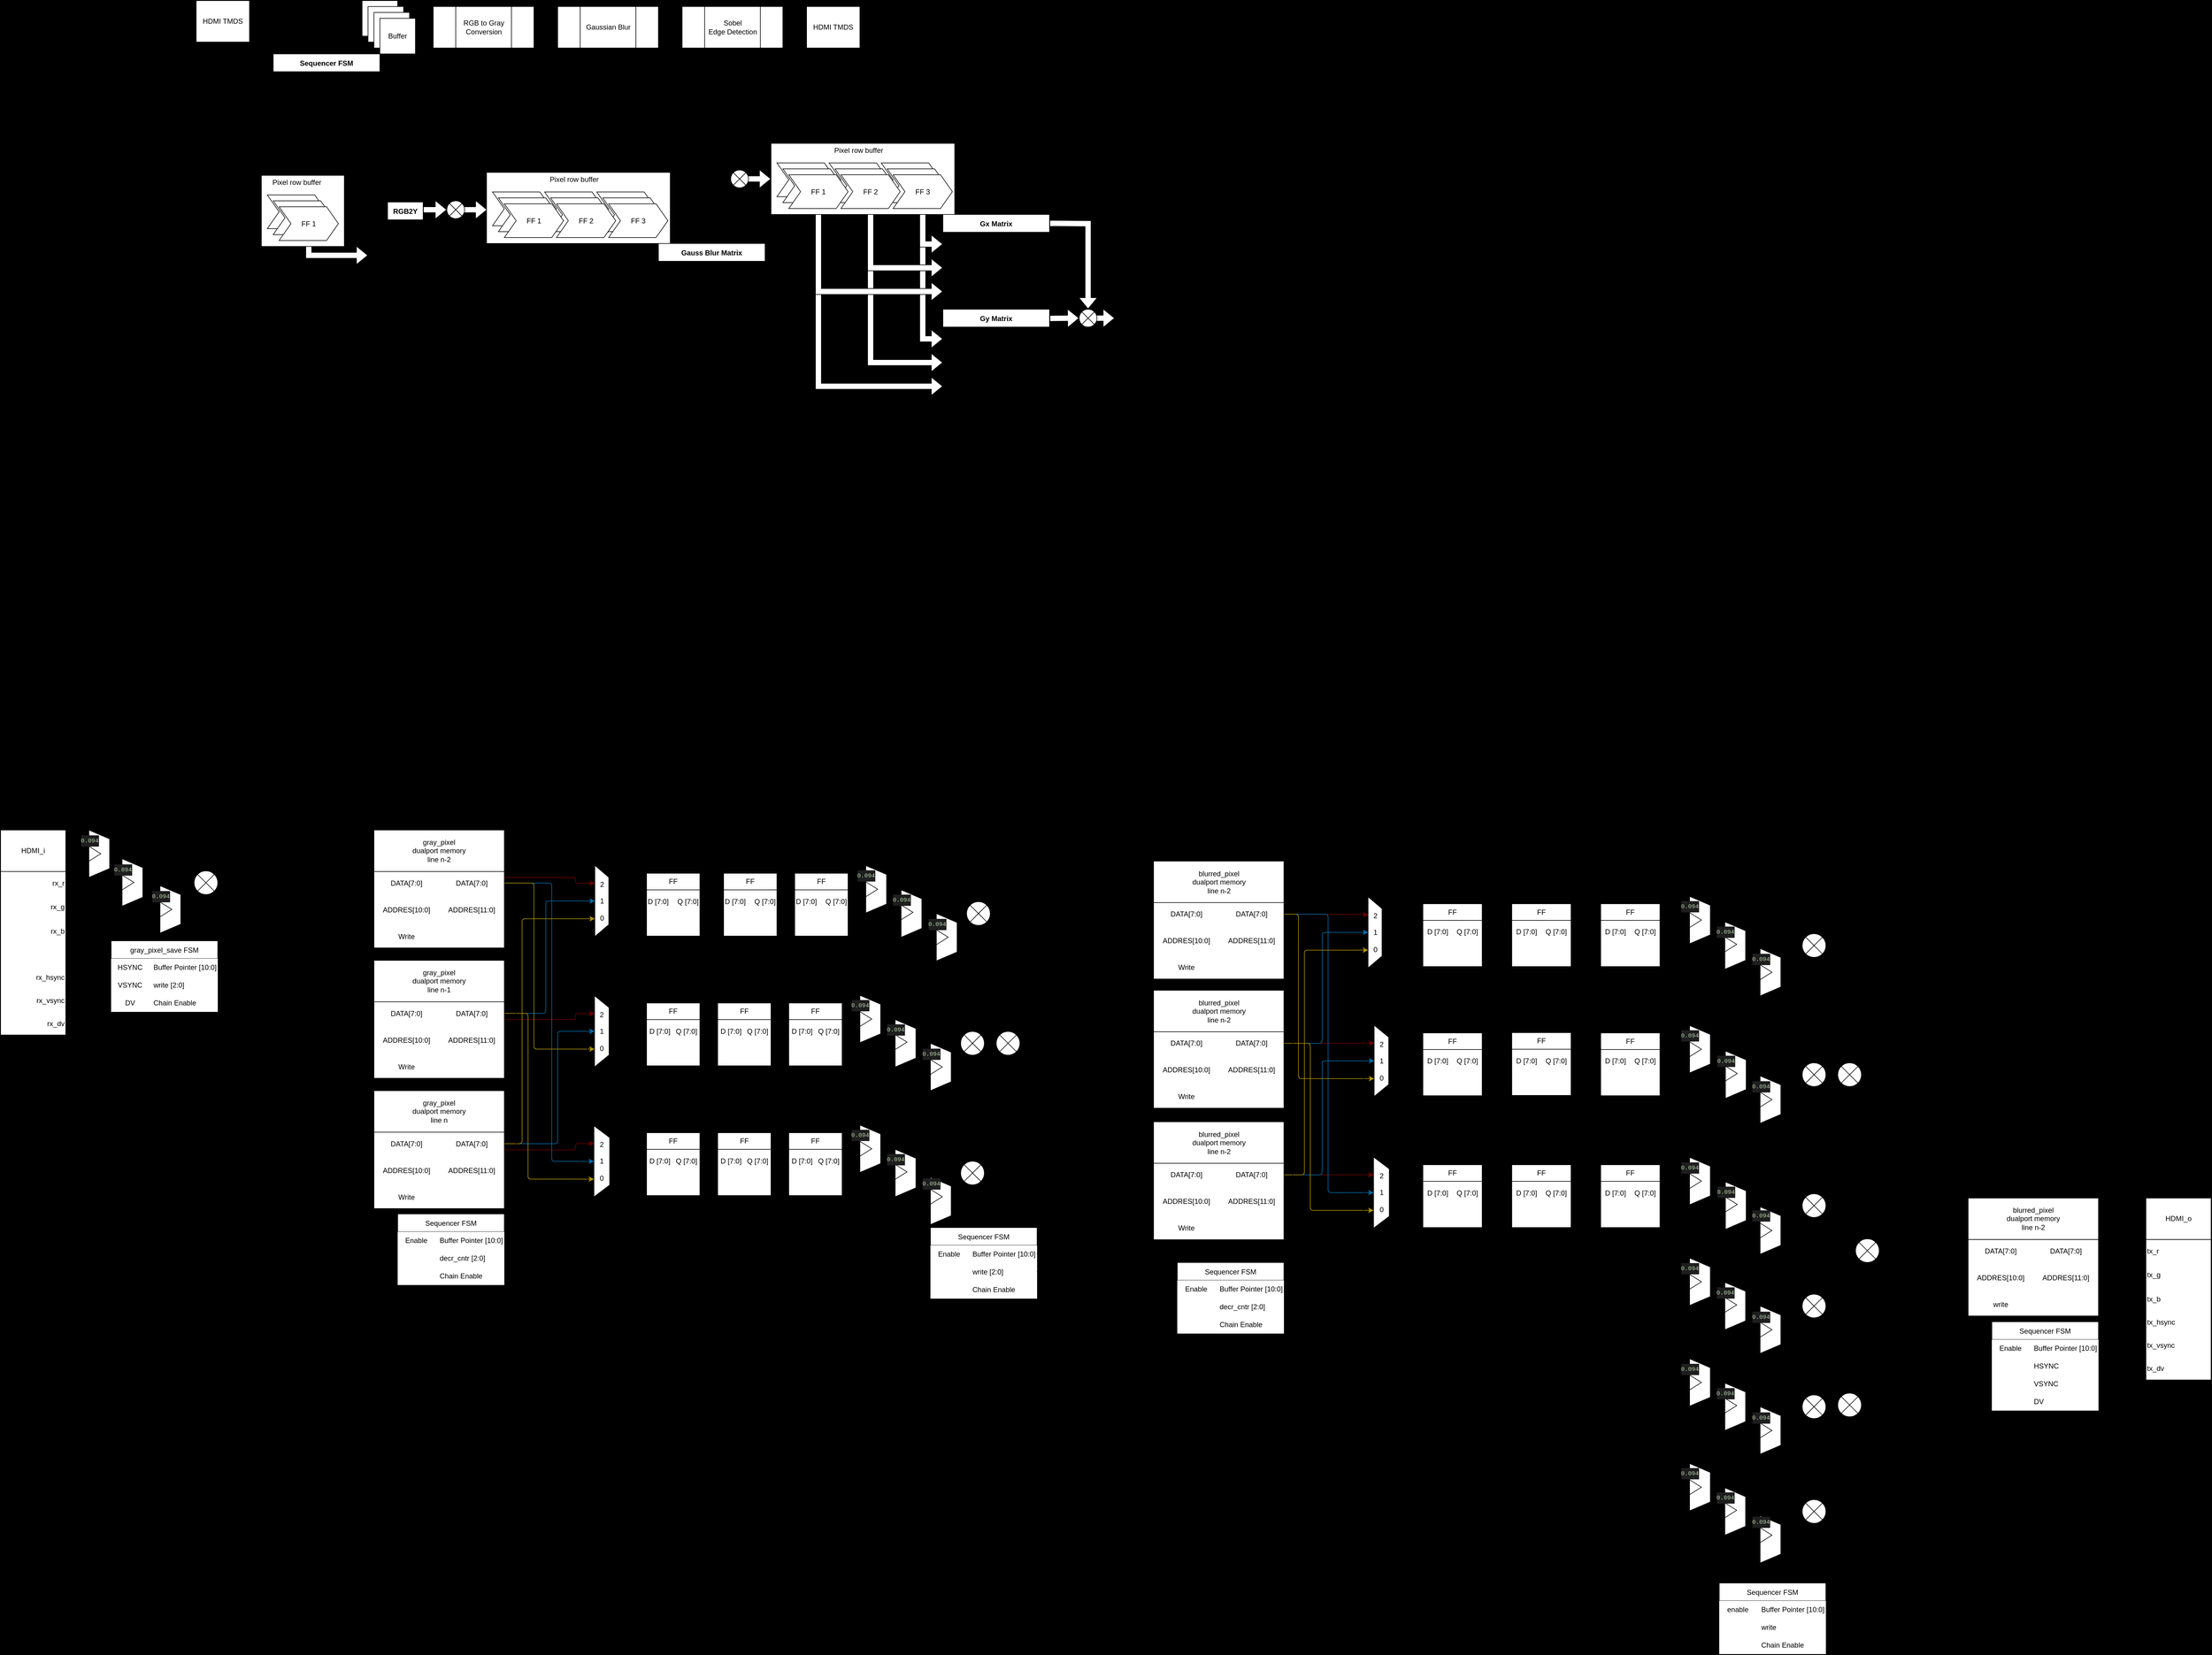 <mxfile>
    <diagram id="B6FuRGe8eG0oxutKveG0" name="Page-1">
        <mxGraphModel dx="3534" dy="845" grid="1" gridSize="10" guides="1" tooltips="1" connect="1" arrows="1" fold="1" page="1" pageScale="1" pageWidth="1169" pageHeight="827" background="#000000" math="0" shadow="0">
            <root>
                <mxCell id="0"/>
                <mxCell id="1" parent="0"/>
                <mxCell id="103" style="edgeStyle=orthogonalEdgeStyle;html=1;entryX=0;entryY=0.5;entryDx=0;entryDy=0;shape=flexArrow;fillColor=default;rounded=0;fontStyle=0;arcSize=10;" parent="1" source="22" target="95" edge="1">
                    <mxGeometry relative="1" as="geometry"/>
                </mxCell>
                <mxCell id="104" style="edgeStyle=orthogonalEdgeStyle;html=1;entryX=0;entryY=0.5;entryDx=0;entryDy=0;shape=flexArrow;fillColor=default;rounded=0;fontStyle=0;arcSize=10;" parent="1" source="23" target="91" edge="1">
                    <mxGeometry relative="1" as="geometry"/>
                </mxCell>
                <mxCell id="105" style="edgeStyle=orthogonalEdgeStyle;html=1;entryX=0;entryY=0.5;entryDx=0;entryDy=0;shape=flexArrow;fillColor=default;rounded=0;fontStyle=0;arcSize=10;" parent="1" source="24" target="87" edge="1">
                    <mxGeometry relative="1" as="geometry"/>
                </mxCell>
                <mxCell id="106" style="edgeStyle=orthogonalEdgeStyle;html=1;entryX=0;entryY=0.5;entryDx=0;entryDy=0;shape=flexArrow;fillColor=default;rounded=0;fontStyle=0;arcSize=10;" parent="1" source="22" target="82" edge="1">
                    <mxGeometry relative="1" as="geometry"/>
                </mxCell>
                <mxCell id="102" style="edgeStyle=orthogonalEdgeStyle;html=1;entryX=0;entryY=0.5;entryDx=0;entryDy=0;shape=flexArrow;fillColor=default;rounded=0;fontStyle=0;arcSize=10;" parent="1" source="23" target="78" edge="1">
                    <mxGeometry relative="1" as="geometry"/>
                </mxCell>
                <mxCell id="101" style="edgeStyle=orthogonalEdgeStyle;html=1;entryX=0;entryY=0.5;entryDx=0;entryDy=0;shape=flexArrow;fillColor=default;rounded=0;fontStyle=0;arcSize=10;" parent="1" source="24" target="74" edge="1">
                    <mxGeometry relative="1" as="geometry"/>
                </mxCell>
                <mxCell id="224" style="edgeStyle=orthogonalEdgeStyle;shape=flexArrow;html=1;entryX=0;entryY=0.5;entryDx=0;entryDy=0;rounded=0;fontStyle=0;arcSize=10;" parent="1" source="220" target="127" edge="1">
                    <mxGeometry relative="1" as="geometry"/>
                </mxCell>
                <mxCell id="225" style="edgeStyle=orthogonalEdgeStyle;shape=flexArrow;html=1;entryX=0;entryY=0.5;entryDx=0;entryDy=0;rounded=0;fontStyle=0;arcSize=10;" parent="1" source="221" target="123" edge="1">
                    <mxGeometry relative="1" as="geometry"/>
                </mxCell>
                <mxCell id="226" style="edgeStyle=orthogonalEdgeStyle;shape=flexArrow;html=1;entryX=0;entryY=0.5;entryDx=0;entryDy=0;rounded=0;fontStyle=0;arcSize=10;" parent="1" source="222" target="119" edge="1">
                    <mxGeometry relative="1" as="geometry"/>
                </mxCell>
                <mxCell id="198" value="" style="edgeStyle=elbowEdgeStyle;elbow=horizontal;endArrow=classic;html=1;curved=0;rounded=0;fillColor=default;gradientColor=none;entryX=0;entryY=0.5;entryDx=0;entryDy=0;fontStyle=0;arcSize=10;" parent="1" target="173" edge="1">
                    <mxGeometry width="50" height="50" relative="1" as="geometry">
                        <mxPoint x="300" y="430" as="sourcePoint"/>
                        <mxPoint x="350" y="400" as="targetPoint"/>
                        <Array as="points"/>
                    </mxGeometry>
                </mxCell>
                <mxCell id="199" value="" style="edgeStyle=elbowEdgeStyle;elbow=horizontal;endArrow=classic;html=1;curved=0;rounded=0;fillColor=default;gradientColor=none;entryX=0;entryY=0.5;entryDx=0;entryDy=0;fontStyle=0;arcSize=10;" parent="1" target="177" edge="1">
                    <mxGeometry width="50" height="50" relative="1" as="geometry">
                        <mxPoint x="300" y="440" as="sourcePoint"/>
                        <mxPoint x="363" y="408.0" as="targetPoint"/>
                        <Array as="points"/>
                    </mxGeometry>
                </mxCell>
                <mxCell id="200" value="" style="edgeStyle=elbowEdgeStyle;elbow=horizontal;endArrow=classic;html=1;curved=0;rounded=0;fillColor=default;gradientColor=none;entryX=0;entryY=0.5;entryDx=0;entryDy=0;fontStyle=0;arcSize=10;" parent="1" target="181" edge="1">
                    <mxGeometry width="50" height="50" relative="1" as="geometry">
                        <mxPoint x="300" y="450" as="sourcePoint"/>
                        <mxPoint x="363" y="410" as="targetPoint"/>
                        <Array as="points"/>
                    </mxGeometry>
                </mxCell>
                <mxCell id="197" style="edgeStyle=orthogonalEdgeStyle;shape=flexArrow;html=1;fillColor=default;rounded=0;fontStyle=0;arcSize=10;" parent="1" source="193" edge="1">
                    <mxGeometry relative="1" as="geometry">
                        <mxPoint x="320" y="440" as="targetPoint"/>
                        <Array as="points">
                            <mxPoint x="220" y="440"/>
                        </Array>
                    </mxGeometry>
                </mxCell>
                <mxCell id="114" value="" style="rounded=0;whiteSpace=wrap;html=1;fontStyle=0" parent="1" vertex="1">
                    <mxGeometry x="1000" y="251" width="310" height="120" as="geometry"/>
                </mxCell>
                <mxCell id="112" style="shape=flexArrow;html=1;fillColor=default;exitX=1.001;exitY=0.103;exitDx=0;exitDy=0;exitPerimeter=0;rounded=0;fontStyle=0;arcSize=10;" parent="1" edge="1">
                    <mxGeometry relative="1" as="geometry">
                        <mxPoint x="1548" y="546.08" as="sourcePoint"/>
                        <mxPoint x="1580" y="546" as="targetPoint"/>
                    </mxGeometry>
                </mxCell>
                <mxCell id="3" value="HDMI TMDS" style="swimlane;fontStyle=0;childLayout=stackLayout;horizontal=1;startSize=70;horizontalStack=0;resizeParent=1;resizeParentMax=0;resizeLast=0;collapsible=1;marginBottom=0;whiteSpace=wrap;html=1;rounded=0;" parent="1" vertex="1">
                    <mxGeometry x="30" y="10" width="90" height="190" as="geometry">
                        <mxRectangle x="160" y="200" width="60" height="30" as="alternateBounds"/>
                    </mxGeometry>
                </mxCell>
                <mxCell id="5" value="RGB data [24]" style="text;strokeColor=none;fillColor=none;align=left;verticalAlign=middle;spacingLeft=4;spacingRight=4;overflow=hidden;points=[[0,0.5],[1,0.5]];portConstraint=eastwest;rotatable=0;whiteSpace=wrap;html=1;rounded=0;fontStyle=0" parent="3" vertex="1">
                    <mxGeometry y="70" width="90" height="30" as="geometry"/>
                </mxCell>
                <mxCell id="6" value="HSYNC" style="text;strokeColor=none;fillColor=none;align=left;verticalAlign=middle;spacingLeft=4;spacingRight=4;overflow=hidden;points=[[0,0.5],[1,0.5]];portConstraint=eastwest;rotatable=0;whiteSpace=wrap;html=1;rounded=0;fontStyle=0" parent="3" vertex="1">
                    <mxGeometry y="100" width="90" height="30" as="geometry"/>
                </mxCell>
                <mxCell id="26" value="VSYNC" style="text;strokeColor=none;fillColor=none;align=left;verticalAlign=middle;spacingLeft=4;spacingRight=4;overflow=hidden;points=[[0,0.5],[1,0.5]];portConstraint=eastwest;rotatable=0;whiteSpace=wrap;html=1;rounded=0;fontStyle=0" parent="3" vertex="1">
                    <mxGeometry y="130" width="90" height="30" as="geometry"/>
                </mxCell>
                <mxCell id="27" value="DataValid" style="text;strokeColor=none;fillColor=none;align=left;verticalAlign=middle;spacingLeft=4;spacingRight=4;overflow=hidden;points=[[0,0.5],[1,0.5]];portConstraint=eastwest;rotatable=0;whiteSpace=wrap;html=1;rounded=0;fontStyle=0" parent="3" vertex="1">
                    <mxGeometry y="160" width="90" height="30" as="geometry"/>
                </mxCell>
                <mxCell id="28" value="HDMI TMDS" style="swimlane;fontStyle=0;childLayout=stackLayout;horizontal=1;startSize=70;horizontalStack=0;resizeParent=1;resizeParentMax=0;resizeLast=0;collapsible=1;marginBottom=0;whiteSpace=wrap;html=1;rounded=0;" parent="1" vertex="1">
                    <mxGeometry x="1060" y="20" width="90" height="190" as="geometry">
                        <mxRectangle x="160" y="200" width="60" height="30" as="alternateBounds"/>
                    </mxGeometry>
                </mxCell>
                <mxCell id="29" value="24'b RGB data" style="text;strokeColor=none;fillColor=none;align=left;verticalAlign=middle;spacingLeft=4;spacingRight=4;overflow=hidden;points=[[0,0.5],[1,0.5]];portConstraint=eastwest;rotatable=0;whiteSpace=wrap;html=1;rounded=0;fontStyle=0" parent="28" vertex="1">
                    <mxGeometry y="70" width="90" height="30" as="geometry"/>
                </mxCell>
                <mxCell id="30" value="HSYNC" style="text;strokeColor=none;fillColor=none;align=left;verticalAlign=middle;spacingLeft=4;spacingRight=4;overflow=hidden;points=[[0,0.5],[1,0.5]];portConstraint=eastwest;rotatable=0;whiteSpace=wrap;html=1;rounded=0;fontStyle=0" parent="28" vertex="1">
                    <mxGeometry y="100" width="90" height="30" as="geometry"/>
                </mxCell>
                <mxCell id="31" value="VSYNC" style="text;strokeColor=none;fillColor=none;align=left;verticalAlign=middle;spacingLeft=4;spacingRight=4;overflow=hidden;points=[[0,0.5],[1,0.5]];portConstraint=eastwest;rotatable=0;whiteSpace=wrap;html=1;rounded=0;fontStyle=0" parent="28" vertex="1">
                    <mxGeometry y="130" width="90" height="30" as="geometry"/>
                </mxCell>
                <mxCell id="32" value="DataValid" style="text;strokeColor=none;fillColor=none;align=left;verticalAlign=middle;spacingLeft=4;spacingRight=4;overflow=hidden;points=[[0,0.5],[1,0.5]];portConstraint=eastwest;rotatable=0;whiteSpace=wrap;html=1;rounded=0;fontStyle=0" parent="28" vertex="1">
                    <mxGeometry y="160" width="90" height="30" as="geometry"/>
                </mxCell>
                <mxCell id="40" value="" style="group;rounded=0;fontStyle=0" parent="1" vertex="1" connectable="0">
                    <mxGeometry x="430" y="20" width="590" height="70" as="geometry"/>
                </mxCell>
                <mxCell id="11" value="RGB to Gray&lt;br&gt;Conversion" style="shape=process;whiteSpace=wrap;html=1;backgroundOutline=1;size=0.222;rounded=0;fontStyle=0" parent="40" vertex="1">
                    <mxGeometry width="170" height="70" as="geometry"/>
                </mxCell>
                <mxCell id="34" value="Gaussian Blur" style="shape=process;whiteSpace=wrap;html=1;backgroundOutline=1;size=0.222;rounded=0;fontStyle=0" parent="40" vertex="1">
                    <mxGeometry x="210" width="170" height="70" as="geometry"/>
                </mxCell>
                <mxCell id="35" value="Sobel&lt;br&gt;Edge Detection" style="shape=process;whiteSpace=wrap;html=1;backgroundOutline=1;size=0.222;rounded=0;fontStyle=0" parent="40" vertex="1">
                    <mxGeometry x="420" width="170" height="70" as="geometry"/>
                </mxCell>
                <mxCell id="36" value="" style="shape=flexArrow;endArrow=classic;html=1;rounded=0;fontStyle=0;arcSize=10;" parent="40" source="11" edge="1">
                    <mxGeometry width="50" height="50" relative="1" as="geometry">
                        <mxPoint x="170" y="40" as="sourcePoint"/>
                        <mxPoint x="210" y="35" as="targetPoint"/>
                    </mxGeometry>
                </mxCell>
                <mxCell id="39" value="" style="shape=flexArrow;endArrow=classic;html=1;rounded=0;fontStyle=0;arcSize=10;" parent="40" edge="1">
                    <mxGeometry width="50" height="50" relative="1" as="geometry">
                        <mxPoint x="380" y="34.6" as="sourcePoint"/>
                        <mxPoint x="420" y="34.6" as="targetPoint"/>
                    </mxGeometry>
                </mxCell>
                <mxCell id="49" value="" style="group;rounded=0;fontStyle=0" parent="1" vertex="1" connectable="0">
                    <mxGeometry x="310" y="10" width="120" height="90" as="geometry"/>
                </mxCell>
                <mxCell id="47" value="" style="shape=flexArrow;endArrow=classic;html=1;rounded=0;fontStyle=0;arcSize=10;" parent="49" edge="1">
                    <mxGeometry width="50" height="50" relative="1" as="geometry">
                        <mxPoint x="80" y="44.6" as="sourcePoint"/>
                        <mxPoint x="120" y="44.6" as="targetPoint"/>
                    </mxGeometry>
                </mxCell>
                <mxCell id="45" value="" style="group;rounded=0;fontStyle=0" parent="49" vertex="1" connectable="0">
                    <mxGeometry width="90" height="90" as="geometry"/>
                </mxCell>
                <mxCell id="41" value="" style="rounded=0;whiteSpace=wrap;html=1;fontStyle=0" parent="45" vertex="1">
                    <mxGeometry width="60" height="60" as="geometry"/>
                </mxCell>
                <mxCell id="42" value="" style="rounded=0;whiteSpace=wrap;html=1;fontStyle=0" parent="45" vertex="1">
                    <mxGeometry x="10" y="10" width="60" height="60" as="geometry"/>
                </mxCell>
                <mxCell id="43" value="" style="rounded=0;whiteSpace=wrap;html=1;fontStyle=0" parent="45" vertex="1">
                    <mxGeometry x="20" y="20" width="60" height="60" as="geometry"/>
                </mxCell>
                <mxCell id="44" value="" style="rounded=0;whiteSpace=wrap;html=1;fontStyle=0" parent="45" vertex="1">
                    <mxGeometry x="30" y="30" width="60" height="60" as="geometry"/>
                </mxCell>
                <mxCell id="48" value="Buffer" style="text;html=1;strokeColor=none;fillColor=none;align=center;verticalAlign=middle;whiteSpace=wrap;rounded=0;fontStyle=0" parent="45" vertex="1">
                    <mxGeometry x="30" y="45" width="60" height="30" as="geometry"/>
                </mxCell>
                <mxCell id="50" value="" style="edgeStyle=elbowEdgeStyle;elbow=horizontal;endArrow=classic;html=1;curved=0;rounded=0;endSize=8;startSize=8;entryX=0;entryY=0.5;entryDx=0;entryDy=0;exitX=1;exitY=0.5;exitDx=0;exitDy=0;fontStyle=0;arcSize=10;" parent="1" source="5" target="41" edge="1">
                    <mxGeometry width="50" height="50" relative="1" as="geometry">
                        <mxPoint x="120" y="100" as="sourcePoint"/>
                        <mxPoint x="170" y="50" as="targetPoint"/>
                    </mxGeometry>
                </mxCell>
                <mxCell id="55" value="Sequencer FSM" style="shape=table;startSize=30;container=1;collapsible=0;childLayout=tableLayout;fixedRows=1;rowLines=0;fontStyle=1;rounded=0;" parent="1" vertex="1">
                    <mxGeometry x="160" y="100" width="180" height="120" as="geometry"/>
                </mxCell>
                <mxCell id="56" value="" style="shape=tableRow;horizontal=0;startSize=0;swimlaneHead=0;swimlaneBody=0;top=0;left=0;bottom=0;right=0;collapsible=0;dropTarget=0;fillColor=none;points=[[0,0.5],[1,0.5]];portConstraint=eastwest;rounded=0;fontStyle=0" parent="55" vertex="1">
                    <mxGeometry y="30" width="180" height="30" as="geometry"/>
                </mxCell>
                <mxCell id="57" value="HSYNC" style="shape=partialRectangle;html=1;whiteSpace=wrap;connectable=0;fillColor=none;top=0;left=0;bottom=0;right=0;overflow=hidden;pointerEvents=1;rounded=0;fontStyle=0" parent="56" vertex="1">
                    <mxGeometry width="63" height="30" as="geometry">
                        <mxRectangle width="63" height="30" as="alternateBounds"/>
                    </mxGeometry>
                </mxCell>
                <mxCell id="58" value="Buffer Pointer [10:0]" style="shape=partialRectangle;html=1;whiteSpace=wrap;connectable=0;fillColor=none;top=0;left=0;bottom=0;right=0;align=left;spacingLeft=6;overflow=hidden;rounded=0;fontStyle=0" parent="56" vertex="1">
                    <mxGeometry x="63" width="117" height="30" as="geometry">
                        <mxRectangle width="117" height="30" as="alternateBounds"/>
                    </mxGeometry>
                </mxCell>
                <mxCell id="59" value="" style="shape=tableRow;horizontal=0;startSize=0;swimlaneHead=0;swimlaneBody=0;top=0;left=0;bottom=0;right=0;collapsible=0;dropTarget=0;fillColor=none;points=[[0,0.5],[1,0.5]];portConstraint=eastwest;rounded=0;fontStyle=0" parent="55" vertex="1">
                    <mxGeometry y="60" width="180" height="30" as="geometry"/>
                </mxCell>
                <mxCell id="60" value="VSYNC" style="shape=partialRectangle;html=1;whiteSpace=wrap;connectable=0;fillColor=none;top=0;left=0;bottom=0;right=0;overflow=hidden;rounded=0;fontStyle=0" parent="59" vertex="1">
                    <mxGeometry width="63" height="30" as="geometry">
                        <mxRectangle width="63" height="30" as="alternateBounds"/>
                    </mxGeometry>
                </mxCell>
                <mxCell id="61" value="Store Enable" style="shape=partialRectangle;html=1;whiteSpace=wrap;connectable=0;fillColor=none;top=0;left=0;bottom=0;right=0;align=left;spacingLeft=6;overflow=hidden;rounded=0;fontStyle=0" parent="59" vertex="1">
                    <mxGeometry x="63" width="117" height="30" as="geometry">
                        <mxRectangle width="117" height="30" as="alternateBounds"/>
                    </mxGeometry>
                </mxCell>
                <mxCell id="62" value="" style="shape=tableRow;horizontal=0;startSize=0;swimlaneHead=0;swimlaneBody=0;top=0;left=0;bottom=0;right=0;collapsible=0;dropTarget=0;fillColor=none;points=[[0,0.5],[1,0.5]];portConstraint=eastwest;rounded=0;fontStyle=0" parent="55" vertex="1">
                    <mxGeometry y="90" width="180" height="30" as="geometry"/>
                </mxCell>
                <mxCell id="63" value="DV" style="shape=partialRectangle;html=1;whiteSpace=wrap;connectable=0;fillColor=none;top=0;left=0;bottom=0;right=0;overflow=hidden;rounded=0;fontStyle=0" parent="62" vertex="1">
                    <mxGeometry width="63" height="30" as="geometry">
                        <mxRectangle width="63" height="30" as="alternateBounds"/>
                    </mxGeometry>
                </mxCell>
                <mxCell id="64" value="Chain Enable [3:0]" style="shape=partialRectangle;html=1;whiteSpace=wrap;connectable=0;fillColor=none;top=0;left=0;bottom=0;right=0;align=left;spacingLeft=6;overflow=hidden;rounded=0;fontStyle=0" parent="62" vertex="1">
                    <mxGeometry x="63" width="117" height="30" as="geometry">
                        <mxRectangle width="117" height="30" as="alternateBounds"/>
                    </mxGeometry>
                </mxCell>
                <mxCell id="65" style="edgeStyle=orthogonalEdgeStyle;html=1;entryX=0;entryY=0.5;entryDx=0;entryDy=0;exitX=1;exitY=0.5;exitDx=0;exitDy=0;rounded=0;fontStyle=0;arcSize=10;" parent="1" source="6" target="56" edge="1">
                    <mxGeometry relative="1" as="geometry"/>
                </mxCell>
                <mxCell id="66" style="edgeStyle=orthogonalEdgeStyle;html=1;entryX=0;entryY=0.5;entryDx=0;entryDy=0;exitX=1;exitY=0.5;exitDx=0;exitDy=0;rounded=0;fontStyle=0;arcSize=10;" parent="1" source="26" target="59" edge="1">
                    <mxGeometry relative="1" as="geometry"/>
                </mxCell>
                <mxCell id="67" style="edgeStyle=orthogonalEdgeStyle;html=1;exitX=1;exitY=0.5;exitDx=0;exitDy=0;entryX=0;entryY=0.5;entryDx=0;entryDy=0;rounded=0;fontStyle=0;arcSize=10;" parent="1" source="27" target="62" edge="1">
                    <mxGeometry relative="1" as="geometry"/>
                </mxCell>
                <mxCell id="68" style="edgeStyle=orthogonalEdgeStyle;html=1;exitX=1;exitY=0.5;exitDx=0;exitDy=0;entryX=0.25;entryY=1;entryDx=0;entryDy=0;rounded=0;fontStyle=0;arcSize=10;" parent="1" source="56" target="44" edge="1">
                    <mxGeometry relative="1" as="geometry"/>
                </mxCell>
                <mxCell id="69" style="edgeStyle=orthogonalEdgeStyle;html=1;exitX=1;exitY=0.5;exitDx=0;exitDy=0;entryX=0.5;entryY=1;entryDx=0;entryDy=0;rounded=0;fontStyle=0;arcSize=10;" parent="1" source="59" target="44" edge="1">
                    <mxGeometry relative="1" as="geometry"/>
                </mxCell>
                <mxCell id="70" style="edgeStyle=orthogonalEdgeStyle;html=1;entryX=0.5;entryY=1;entryDx=0;entryDy=0;exitX=1;exitY=0.5;exitDx=0;exitDy=0;rounded=0;fontStyle=0;arcSize=10;" parent="1" source="62" target="11" edge="1">
                    <mxGeometry relative="1" as="geometry">
                        <mxPoint x="610" y="180" as="sourcePoint"/>
                    </mxGeometry>
                </mxCell>
                <mxCell id="71" style="edgeStyle=orthogonalEdgeStyle;html=1;exitX=1;exitY=0.5;exitDx=0;exitDy=0;entryX=0.5;entryY=1;entryDx=0;entryDy=0;rounded=0;fontStyle=0;arcSize=10;" parent="1" source="62" target="34" edge="1">
                    <mxGeometry relative="1" as="geometry"/>
                </mxCell>
                <mxCell id="72" style="edgeStyle=orthogonalEdgeStyle;html=1;exitX=1;exitY=0.5;exitDx=0;exitDy=0;entryX=0.5;entryY=1;entryDx=0;entryDy=0;rounded=0;fontStyle=0;arcSize=10;" parent="1" source="62" target="35" edge="1">
                    <mxGeometry relative="1" as="geometry">
                        <mxPoint x="930" y="90" as="targetPoint"/>
                    </mxGeometry>
                </mxCell>
                <mxCell id="110" style="edgeStyle=orthogonalEdgeStyle;shape=flexArrow;html=1;entryX=0.5;entryY=0;entryDx=0;entryDy=0;fillColor=default;rounded=0;fontStyle=0;arcSize=10;" parent="1" target="109" edge="1">
                    <mxGeometry relative="1" as="geometry">
                        <mxPoint x="1470" y="386" as="sourcePoint"/>
                    </mxGeometry>
                </mxCell>
                <mxCell id="73" value="Gx Matrix" style="shape=table;startSize=30;container=1;collapsible=0;childLayout=tableLayout;fontStyle=1;align=center;rounded=0;" parent="1" vertex="1">
                    <mxGeometry x="1290" y="371" width="180" height="150" as="geometry"/>
                </mxCell>
                <mxCell id="74" value="" style="shape=tableRow;horizontal=0;startSize=0;swimlaneHead=0;swimlaneBody=0;top=0;left=0;bottom=0;right=0;collapsible=0;dropTarget=0;fillColor=none;points=[[0,0.5],[1,0.5]];portConstraint=eastwest;rounded=0;fontStyle=0" parent="73" vertex="1">
                    <mxGeometry y="30" width="180" height="40" as="geometry"/>
                </mxCell>
                <mxCell id="75" value="-1" style="shape=partialRectangle;html=1;whiteSpace=wrap;connectable=0;fillColor=none;top=0;left=0;bottom=0;right=0;overflow=hidden;rounded=0;fontStyle=0" parent="74" vertex="1">
                    <mxGeometry width="60" height="40" as="geometry">
                        <mxRectangle width="60" height="40" as="alternateBounds"/>
                    </mxGeometry>
                </mxCell>
                <mxCell id="76" value="0" style="shape=partialRectangle;html=1;whiteSpace=wrap;connectable=0;fillColor=none;top=0;left=0;bottom=0;right=0;overflow=hidden;rounded=0;fontStyle=0" parent="74" vertex="1">
                    <mxGeometry x="60" width="60" height="40" as="geometry">
                        <mxRectangle width="60" height="40" as="alternateBounds"/>
                    </mxGeometry>
                </mxCell>
                <mxCell id="77" value="1" style="shape=partialRectangle;html=1;whiteSpace=wrap;connectable=0;fillColor=none;top=0;left=0;bottom=0;right=0;overflow=hidden;rounded=0;fontStyle=0" parent="74" vertex="1">
                    <mxGeometry x="120" width="60" height="40" as="geometry">
                        <mxRectangle width="60" height="40" as="alternateBounds"/>
                    </mxGeometry>
                </mxCell>
                <mxCell id="78" value="" style="shape=tableRow;horizontal=0;startSize=0;swimlaneHead=0;swimlaneBody=0;top=0;left=0;bottom=0;right=0;collapsible=0;dropTarget=0;fillColor=none;points=[[0,0.5],[1,0.5]];portConstraint=eastwest;rounded=0;fontStyle=0" parent="73" vertex="1">
                    <mxGeometry y="70" width="180" height="40" as="geometry"/>
                </mxCell>
                <mxCell id="79" value="-2" style="shape=partialRectangle;html=1;whiteSpace=wrap;connectable=0;fillColor=none;top=0;left=0;bottom=0;right=0;overflow=hidden;rounded=0;fontStyle=0" parent="78" vertex="1">
                    <mxGeometry width="60" height="40" as="geometry">
                        <mxRectangle width="60" height="40" as="alternateBounds"/>
                    </mxGeometry>
                </mxCell>
                <mxCell id="80" value="0" style="shape=partialRectangle;html=1;whiteSpace=wrap;connectable=0;fillColor=none;top=0;left=0;bottom=0;right=0;overflow=hidden;rounded=0;fontStyle=0" parent="78" vertex="1">
                    <mxGeometry x="60" width="60" height="40" as="geometry">
                        <mxRectangle width="60" height="40" as="alternateBounds"/>
                    </mxGeometry>
                </mxCell>
                <mxCell id="81" value="2" style="shape=partialRectangle;html=1;whiteSpace=wrap;connectable=0;fillColor=none;top=0;left=0;bottom=0;right=0;overflow=hidden;rounded=0;fontStyle=0" parent="78" vertex="1">
                    <mxGeometry x="120" width="60" height="40" as="geometry">
                        <mxRectangle width="60" height="40" as="alternateBounds"/>
                    </mxGeometry>
                </mxCell>
                <mxCell id="82" value="" style="shape=tableRow;horizontal=0;startSize=0;swimlaneHead=0;swimlaneBody=0;top=0;left=0;bottom=0;right=0;collapsible=0;dropTarget=0;fillColor=none;points=[[0,0.5],[1,0.5]];portConstraint=eastwest;rounded=0;fontStyle=0" parent="73" vertex="1">
                    <mxGeometry y="110" width="180" height="40" as="geometry"/>
                </mxCell>
                <mxCell id="83" value="-1" style="shape=partialRectangle;html=1;whiteSpace=wrap;connectable=0;fillColor=none;top=0;left=0;bottom=0;right=0;overflow=hidden;rounded=0;fontStyle=0" parent="82" vertex="1">
                    <mxGeometry width="60" height="40" as="geometry">
                        <mxRectangle width="60" height="40" as="alternateBounds"/>
                    </mxGeometry>
                </mxCell>
                <mxCell id="84" value="0" style="shape=partialRectangle;html=1;whiteSpace=wrap;connectable=0;fillColor=none;top=0;left=0;bottom=0;right=0;overflow=hidden;rounded=0;fontStyle=0" parent="82" vertex="1">
                    <mxGeometry x="60" width="60" height="40" as="geometry">
                        <mxRectangle width="60" height="40" as="alternateBounds"/>
                    </mxGeometry>
                </mxCell>
                <mxCell id="85" value="1" style="shape=partialRectangle;html=1;whiteSpace=wrap;connectable=0;fillColor=none;top=0;left=0;bottom=0;right=0;overflow=hidden;rounded=0;fontStyle=0" parent="82" vertex="1">
                    <mxGeometry x="120" width="60" height="40" as="geometry">
                        <mxRectangle width="60" height="40" as="alternateBounds"/>
                    </mxGeometry>
                </mxCell>
                <mxCell id="111" style="shape=flexArrow;html=1;entryX=0;entryY=0.5;entryDx=0;entryDy=0;fillColor=default;exitX=1.001;exitY=0.103;exitDx=0;exitDy=0;exitPerimeter=0;rounded=0;fontStyle=0;arcSize=10;" parent="1" source="86" target="109" edge="1">
                    <mxGeometry relative="1" as="geometry">
                        <mxPoint x="1470" y="606" as="sourcePoint"/>
                    </mxGeometry>
                </mxCell>
                <mxCell id="86" value="Gy Matrix" style="shape=table;startSize=30;container=1;collapsible=0;childLayout=tableLayout;fontStyle=1;align=center;rounded=0;" parent="1" vertex="1">
                    <mxGeometry x="1290" y="531" width="180" height="150" as="geometry"/>
                </mxCell>
                <mxCell id="87" value="" style="shape=tableRow;horizontal=0;startSize=0;swimlaneHead=0;swimlaneBody=0;top=0;left=0;bottom=0;right=0;collapsible=0;dropTarget=0;fillColor=none;points=[[0,0.5],[1,0.5]];portConstraint=eastwest;rounded=0;fontStyle=0" parent="86" vertex="1">
                    <mxGeometry y="30" width="180" height="40" as="geometry"/>
                </mxCell>
                <mxCell id="88" value="-1" style="shape=partialRectangle;html=1;whiteSpace=wrap;connectable=0;fillColor=none;top=0;left=0;bottom=0;right=0;overflow=hidden;rounded=0;fontStyle=0" parent="87" vertex="1">
                    <mxGeometry width="60" height="40" as="geometry">
                        <mxRectangle width="60" height="40" as="alternateBounds"/>
                    </mxGeometry>
                </mxCell>
                <mxCell id="89" value="-2" style="shape=partialRectangle;html=1;whiteSpace=wrap;connectable=0;fillColor=none;top=0;left=0;bottom=0;right=0;overflow=hidden;rounded=0;fontStyle=0" parent="87" vertex="1">
                    <mxGeometry x="60" width="60" height="40" as="geometry">
                        <mxRectangle width="60" height="40" as="alternateBounds"/>
                    </mxGeometry>
                </mxCell>
                <mxCell id="90" value="-1" style="shape=partialRectangle;html=1;whiteSpace=wrap;connectable=0;fillColor=none;top=0;left=0;bottom=0;right=0;overflow=hidden;rounded=0;fontStyle=0" parent="87" vertex="1">
                    <mxGeometry x="120" width="60" height="40" as="geometry">
                        <mxRectangle width="60" height="40" as="alternateBounds"/>
                    </mxGeometry>
                </mxCell>
                <mxCell id="91" value="" style="shape=tableRow;horizontal=0;startSize=0;swimlaneHead=0;swimlaneBody=0;top=0;left=0;bottom=0;right=0;collapsible=0;dropTarget=0;fillColor=none;points=[[0,0.5],[1,0.5]];portConstraint=eastwest;rounded=0;fontStyle=0" parent="86" vertex="1">
                    <mxGeometry y="70" width="180" height="40" as="geometry"/>
                </mxCell>
                <mxCell id="92" value="0" style="shape=partialRectangle;html=1;whiteSpace=wrap;connectable=0;fillColor=none;top=0;left=0;bottom=0;right=0;overflow=hidden;rounded=0;fontStyle=0" parent="91" vertex="1">
                    <mxGeometry width="60" height="40" as="geometry">
                        <mxRectangle width="60" height="40" as="alternateBounds"/>
                    </mxGeometry>
                </mxCell>
                <mxCell id="93" value="0" style="shape=partialRectangle;html=1;whiteSpace=wrap;connectable=0;fillColor=none;top=0;left=0;bottom=0;right=0;overflow=hidden;rounded=0;fontStyle=0" parent="91" vertex="1">
                    <mxGeometry x="60" width="60" height="40" as="geometry">
                        <mxRectangle width="60" height="40" as="alternateBounds"/>
                    </mxGeometry>
                </mxCell>
                <mxCell id="94" value="0" style="shape=partialRectangle;html=1;whiteSpace=wrap;connectable=0;fillColor=none;top=0;left=0;bottom=0;right=0;overflow=hidden;rounded=0;fontStyle=0" parent="91" vertex="1">
                    <mxGeometry x="120" width="60" height="40" as="geometry">
                        <mxRectangle width="60" height="40" as="alternateBounds"/>
                    </mxGeometry>
                </mxCell>
                <mxCell id="95" value="" style="shape=tableRow;horizontal=0;startSize=0;swimlaneHead=0;swimlaneBody=0;top=0;left=0;bottom=0;right=0;collapsible=0;dropTarget=0;fillColor=none;points=[[0,0.5],[1,0.5]];portConstraint=eastwest;rounded=0;fontStyle=0" parent="86" vertex="1">
                    <mxGeometry y="110" width="180" height="40" as="geometry"/>
                </mxCell>
                <mxCell id="96" value="1" style="shape=partialRectangle;html=1;whiteSpace=wrap;connectable=0;fillColor=none;top=0;left=0;bottom=0;right=0;overflow=hidden;rounded=0;fontStyle=0" parent="95" vertex="1">
                    <mxGeometry width="60" height="40" as="geometry">
                        <mxRectangle width="60" height="40" as="alternateBounds"/>
                    </mxGeometry>
                </mxCell>
                <mxCell id="97" value="2" style="shape=partialRectangle;html=1;whiteSpace=wrap;connectable=0;fillColor=none;top=0;left=0;bottom=0;right=0;overflow=hidden;rounded=0;fontStyle=0" parent="95" vertex="1">
                    <mxGeometry x="60" width="60" height="40" as="geometry">
                        <mxRectangle width="60" height="40" as="alternateBounds"/>
                    </mxGeometry>
                </mxCell>
                <mxCell id="98" value="1" style="shape=partialRectangle;html=1;whiteSpace=wrap;connectable=0;fillColor=none;top=0;left=0;bottom=0;right=0;overflow=hidden;rounded=0;fontStyle=0" parent="95" vertex="1">
                    <mxGeometry x="120" width="60" height="40" as="geometry">
                        <mxRectangle width="60" height="40" as="alternateBounds"/>
                    </mxGeometry>
                </mxCell>
                <mxCell id="107" value="" style="group;rounded=0;fontStyle=0" parent="1" vertex="1" connectable="0">
                    <mxGeometry x="1000" y="251" width="316" height="120" as="geometry"/>
                </mxCell>
                <mxCell id="13" value="Pixel row buffer" style="swimlane;childLayout=stackLayout;horizontal=1;fillColor=none;horizontalStack=1;resizeParent=1;resizeParentMax=0;resizeLast=0;collapsible=0;strokeColor=none;stackBorder=10;stackSpacing=-12;resizable=1;align=center;points=[];whiteSpace=wrap;html=1;rounded=0;fontStyle=0" parent="107" vertex="1">
                    <mxGeometry width="296" height="100" as="geometry"/>
                </mxCell>
                <mxCell id="14" value="FF 1" style="shape=step;perimeter=stepPerimeter;fixedSize=1;points=[];whiteSpace=wrap;html=1;rounded=0;fontStyle=0" parent="13" vertex="1">
                    <mxGeometry x="10" y="33" width="100" height="57" as="geometry"/>
                </mxCell>
                <mxCell id="15" value="FF 2" style="shape=step;perimeter=stepPerimeter;fixedSize=1;points=[];whiteSpace=wrap;html=1;rounded=0;fontStyle=0" parent="13" vertex="1">
                    <mxGeometry x="98" y="33" width="100" height="57" as="geometry"/>
                </mxCell>
                <mxCell id="16" value="FF 3" style="shape=step;perimeter=stepPerimeter;fixedSize=1;points=[];whiteSpace=wrap;html=1;rounded=0;fontStyle=0" parent="13" vertex="1">
                    <mxGeometry x="186" y="33" width="100" height="57" as="geometry"/>
                </mxCell>
                <mxCell id="17" value="" style="swimlane;childLayout=stackLayout;horizontal=1;fillColor=none;horizontalStack=1;resizeParent=1;resizeParentMax=0;resizeLast=0;collapsible=0;strokeColor=none;stackBorder=10;stackSpacing=-12;resizable=1;align=center;points=[];whiteSpace=wrap;html=1;rounded=0;fontStyle=0" parent="107" vertex="1">
                    <mxGeometry x="10" y="10" width="296" height="100" as="geometry"/>
                </mxCell>
                <mxCell id="18" value="FF 1" style="shape=step;perimeter=stepPerimeter;fixedSize=1;points=[];whiteSpace=wrap;html=1;rounded=0;fontStyle=0" parent="17" vertex="1">
                    <mxGeometry x="10" y="33" width="100" height="57" as="geometry"/>
                </mxCell>
                <mxCell id="19" value="FF 2" style="shape=step;perimeter=stepPerimeter;fixedSize=1;points=[];whiteSpace=wrap;html=1;rounded=0;fontStyle=0" parent="17" vertex="1">
                    <mxGeometry x="98" y="33" width="100" height="57" as="geometry"/>
                </mxCell>
                <mxCell id="20" value="FF 3" style="shape=step;perimeter=stepPerimeter;fixedSize=1;points=[];whiteSpace=wrap;html=1;rounded=0;fontStyle=0" parent="17" vertex="1">
                    <mxGeometry x="186" y="33" width="100" height="57" as="geometry"/>
                </mxCell>
                <mxCell id="21" value="" style="swimlane;childLayout=stackLayout;horizontal=1;fillColor=none;horizontalStack=1;resizeParent=1;resizeParentMax=0;resizeLast=0;collapsible=0;strokeColor=none;stackBorder=10;stackSpacing=-12;resizable=1;align=center;points=[];whiteSpace=wrap;html=1;rounded=0;fontStyle=0" parent="107" vertex="1">
                    <mxGeometry x="20" y="20" width="296" height="100" as="geometry"/>
                </mxCell>
                <mxCell id="22" value="FF 1" style="shape=step;perimeter=stepPerimeter;fixedSize=1;points=[];whiteSpace=wrap;html=1;rounded=0;fontStyle=0" parent="21" vertex="1">
                    <mxGeometry x="10" y="33" width="100" height="57" as="geometry"/>
                </mxCell>
                <mxCell id="23" value="FF 2" style="shape=step;perimeter=stepPerimeter;fixedSize=1;points=[];whiteSpace=wrap;html=1;rounded=0;fontStyle=0" parent="21" vertex="1">
                    <mxGeometry x="98" y="33" width="100" height="57" as="geometry"/>
                </mxCell>
                <mxCell id="24" value="FF 3" style="shape=step;perimeter=stepPerimeter;fixedSize=1;points=[];whiteSpace=wrap;html=1;rounded=0;fontStyle=0" parent="21" vertex="1">
                    <mxGeometry x="186" y="33" width="100" height="57" as="geometry"/>
                </mxCell>
                <mxCell id="109" value="" style="shape=sumEllipse;perimeter=ellipsePerimeter;whiteSpace=wrap;html=1;backgroundOutline=1;rounded=0;fontStyle=0" parent="1" vertex="1">
                    <mxGeometry x="1520" y="531" width="30" height="30" as="geometry"/>
                </mxCell>
                <mxCell id="113" style="shape=flexArrow;html=1;entryX=0;entryY=0.5;entryDx=0;entryDy=0;fillColor=default;rounded=0;fontStyle=0;arcSize=10;" parent="1" target="114" edge="1">
                    <mxGeometry relative="1" as="geometry">
                        <mxPoint x="960" y="311" as="sourcePoint"/>
                        <mxPoint x="1000" y="310.37" as="targetPoint"/>
                    </mxGeometry>
                </mxCell>
                <mxCell id="223" style="edgeStyle=orthogonalEdgeStyle;html=1;entryX=0;entryY=0.5;entryDx=0;entryDy=0;shape=flexArrow;exitX=0.5;exitY=0;exitDx=0;exitDy=0;rounded=0;fontStyle=0;arcSize=10;" parent="1" source="118" target="164" edge="1">
                    <mxGeometry relative="1" as="geometry"/>
                </mxCell>
                <mxCell id="118" value="Gauss Blur Matrix" style="shape=table;startSize=30;container=1;collapsible=0;childLayout=tableLayout;fontStyle=1;align=center;rounded=0;" parent="1" vertex="1">
                    <mxGeometry x="810" y="420" width="180" height="150" as="geometry"/>
                </mxCell>
                <mxCell id="119" value="" style="shape=tableRow;horizontal=0;startSize=0;swimlaneHead=0;swimlaneBody=0;top=0;left=0;bottom=0;right=0;collapsible=0;dropTarget=0;fillColor=none;points=[[0,0.5],[1,0.5]];portConstraint=eastwest;rounded=0;fontStyle=0" parent="118" vertex="1">
                    <mxGeometry y="30" width="180" height="40" as="geometry"/>
                </mxCell>
                <mxCell id="120" value="0.1" style="shape=partialRectangle;html=1;whiteSpace=wrap;connectable=0;fillColor=none;top=0;left=0;bottom=0;right=0;overflow=hidden;rounded=0;fontStyle=0" parent="119" vertex="1">
                    <mxGeometry width="60" height="40" as="geometry">
                        <mxRectangle width="60" height="40" as="alternateBounds"/>
                    </mxGeometry>
                </mxCell>
                <mxCell id="121" value="0.1" style="shape=partialRectangle;html=1;whiteSpace=wrap;connectable=0;fillColor=none;top=0;left=0;bottom=0;right=0;overflow=hidden;rounded=0;fontStyle=0" parent="119" vertex="1">
                    <mxGeometry x="60" width="60" height="40" as="geometry">
                        <mxRectangle width="60" height="40" as="alternateBounds"/>
                    </mxGeometry>
                </mxCell>
                <mxCell id="122" value="0.1" style="shape=partialRectangle;html=1;whiteSpace=wrap;connectable=0;fillColor=none;top=0;left=0;bottom=0;right=0;overflow=hidden;rounded=0;fontStyle=0" parent="119" vertex="1">
                    <mxGeometry x="120" width="60" height="40" as="geometry">
                        <mxRectangle width="60" height="40" as="alternateBounds"/>
                    </mxGeometry>
                </mxCell>
                <mxCell id="123" value="" style="shape=tableRow;horizontal=0;startSize=0;swimlaneHead=0;swimlaneBody=0;top=0;left=0;bottom=0;right=0;collapsible=0;dropTarget=0;fillColor=none;points=[[0,0.5],[1,0.5]];portConstraint=eastwest;rounded=0;fontStyle=0" parent="118" vertex="1">
                    <mxGeometry y="70" width="180" height="40" as="geometry"/>
                </mxCell>
                <mxCell id="124" value="0.1" style="shape=partialRectangle;html=1;whiteSpace=wrap;connectable=0;fillColor=none;top=0;left=0;bottom=0;right=0;overflow=hidden;rounded=0;fontStyle=0" parent="123" vertex="1">
                    <mxGeometry width="60" height="40" as="geometry">
                        <mxRectangle width="60" height="40" as="alternateBounds"/>
                    </mxGeometry>
                </mxCell>
                <mxCell id="125" value="0.2" style="shape=partialRectangle;html=1;whiteSpace=wrap;connectable=0;fillColor=none;top=0;left=0;bottom=0;right=0;overflow=hidden;rounded=0;fontStyle=0" parent="123" vertex="1">
                    <mxGeometry x="60" width="60" height="40" as="geometry">
                        <mxRectangle width="60" height="40" as="alternateBounds"/>
                    </mxGeometry>
                </mxCell>
                <mxCell id="126" value="0.1" style="shape=partialRectangle;html=1;whiteSpace=wrap;connectable=0;fillColor=none;top=0;left=0;bottom=0;right=0;overflow=hidden;rounded=0;fontStyle=0" parent="123" vertex="1">
                    <mxGeometry x="120" width="60" height="40" as="geometry">
                        <mxRectangle width="60" height="40" as="alternateBounds"/>
                    </mxGeometry>
                </mxCell>
                <mxCell id="127" value="" style="shape=tableRow;horizontal=0;startSize=0;swimlaneHead=0;swimlaneBody=0;top=0;left=0;bottom=0;right=0;collapsible=0;dropTarget=0;fillColor=none;points=[[0,0.5],[1,0.5]];portConstraint=eastwest;rounded=0;fontStyle=0" parent="118" vertex="1">
                    <mxGeometry y="110" width="180" height="40" as="geometry"/>
                </mxCell>
                <mxCell id="128" value="0.1" style="shape=partialRectangle;html=1;whiteSpace=wrap;connectable=0;fillColor=none;top=0;left=0;bottom=0;right=0;overflow=hidden;rounded=0;fontStyle=0" parent="127" vertex="1">
                    <mxGeometry width="60" height="40" as="geometry">
                        <mxRectangle width="60" height="40" as="alternateBounds"/>
                    </mxGeometry>
                </mxCell>
                <mxCell id="129" value="0.1" style="shape=partialRectangle;html=1;whiteSpace=wrap;connectable=0;fillColor=none;top=0;left=0;bottom=0;right=0;overflow=hidden;rounded=0;fontStyle=0" parent="127" vertex="1">
                    <mxGeometry x="60" width="60" height="40" as="geometry">
                        <mxRectangle width="60" height="40" as="alternateBounds"/>
                    </mxGeometry>
                </mxCell>
                <mxCell id="130" value="0.1" style="shape=partialRectangle;html=1;whiteSpace=wrap;connectable=0;fillColor=none;top=0;left=0;bottom=0;right=0;overflow=hidden;rounded=0;fontStyle=0" parent="127" vertex="1">
                    <mxGeometry x="120" width="60" height="40" as="geometry">
                        <mxRectangle width="60" height="40" as="alternateBounds"/>
                    </mxGeometry>
                </mxCell>
                <mxCell id="170" value="" style="group;rounded=0;fontStyle=0" parent="1" vertex="1" connectable="0">
                    <mxGeometry x="1054" y="305" width="70" height="30" as="geometry"/>
                </mxCell>
                <mxCell id="164" value="" style="shape=sumEllipse;perimeter=ellipsePerimeter;whiteSpace=wrap;html=1;backgroundOutline=1;rounded=0;fontStyle=0" parent="170" vertex="1">
                    <mxGeometry x="-122" y="-9" width="30" height="30" as="geometry"/>
                </mxCell>
                <mxCell id="171" style="shape=flexArrow;html=1;entryX=0;entryY=0.5;entryDx=0;entryDy=0;fillColor=default;rounded=0;fontStyle=0;arcSize=10;" parent="1" edge="1">
                    <mxGeometry relative="1" as="geometry">
                        <mxPoint x="481" y="363" as="sourcePoint"/>
                        <mxPoint x="521" y="363" as="targetPoint"/>
                    </mxGeometry>
                </mxCell>
                <mxCell id="172" value="RGB2Y" style="shape=table;startSize=30;container=1;collapsible=0;childLayout=tableLayout;fontStyle=1;align=center;rounded=0;" parent="1" vertex="1">
                    <mxGeometry x="353" y="350" width="60" height="150" as="geometry"/>
                </mxCell>
                <mxCell id="173" value="" style="shape=tableRow;horizontal=0;startSize=0;swimlaneHead=0;swimlaneBody=0;top=0;left=0;bottom=0;right=0;collapsible=0;dropTarget=0;fillColor=none;points=[[0,0.5],[1,0.5]];portConstraint=eastwest;rounded=0;fontStyle=0" parent="172" vertex="1">
                    <mxGeometry y="30" width="60" height="40" as="geometry"/>
                </mxCell>
                <mxCell id="174" value="0.299" style="shape=partialRectangle;html=1;whiteSpace=wrap;connectable=0;fillColor=none;top=0;left=0;bottom=0;right=0;overflow=hidden;rounded=0;fontStyle=0" parent="173" vertex="1">
                    <mxGeometry width="60" height="40" as="geometry">
                        <mxRectangle width="60" height="40" as="alternateBounds"/>
                    </mxGeometry>
                </mxCell>
                <mxCell id="177" value="" style="shape=tableRow;horizontal=0;startSize=0;swimlaneHead=0;swimlaneBody=0;top=0;left=0;bottom=0;right=0;collapsible=0;dropTarget=0;fillColor=none;points=[[0,0.5],[1,0.5]];portConstraint=eastwest;rounded=0;fontStyle=0" parent="172" vertex="1">
                    <mxGeometry y="70" width="60" height="40" as="geometry"/>
                </mxCell>
                <mxCell id="178" value="0.587" style="shape=partialRectangle;html=1;whiteSpace=wrap;connectable=0;fillColor=none;top=0;left=0;bottom=0;right=0;overflow=hidden;rounded=0;fontStyle=0" parent="177" vertex="1">
                    <mxGeometry width="60" height="40" as="geometry">
                        <mxRectangle width="60" height="40" as="alternateBounds"/>
                    </mxGeometry>
                </mxCell>
                <mxCell id="181" value="" style="shape=tableRow;horizontal=0;startSize=0;swimlaneHead=0;swimlaneBody=0;top=0;left=0;bottom=0;right=0;collapsible=0;dropTarget=0;fillColor=none;points=[[0,0.5],[1,0.5]];portConstraint=eastwest;rounded=0;fontStyle=0" parent="172" vertex="1">
                    <mxGeometry y="110" width="60" height="40" as="geometry"/>
                </mxCell>
                <mxCell id="182" value="0.114" style="shape=partialRectangle;html=1;whiteSpace=wrap;connectable=0;fillColor=none;top=0;left=0;bottom=0;right=0;overflow=hidden;rounded=0;fontStyle=0" parent="181" vertex="1">
                    <mxGeometry width="60" height="40" as="geometry">
                        <mxRectangle width="60" height="40" as="alternateBounds"/>
                    </mxGeometry>
                </mxCell>
                <mxCell id="185" value="" style="group;rounded=0;fontStyle=0" parent="1" vertex="1" connectable="0">
                    <mxGeometry x="100" y="305" width="200" height="120" as="geometry"/>
                </mxCell>
                <mxCell id="187" value="" style="rounded=0;whiteSpace=wrap;html=1;fontStyle=0" parent="185" vertex="1">
                    <mxGeometry x="40" width="140" height="120" as="geometry"/>
                </mxCell>
                <mxCell id="188" value="Pixel row buffer" style="swimlane;childLayout=stackLayout;horizontal=1;fillColor=none;horizontalStack=1;resizeParent=1;resizeParentMax=0;resizeLast=0;collapsible=0;strokeColor=none;stackBorder=10;stackSpacing=-12;resizable=1;align=center;points=[];whiteSpace=wrap;html=1;rounded=0;fontStyle=0" parent="185" vertex="1">
                    <mxGeometry x="40" width="120" height="100" as="geometry"/>
                </mxCell>
                <mxCell id="189" value="FF 1" style="shape=step;perimeter=stepPerimeter;fixedSize=1;points=[];whiteSpace=wrap;html=1;rounded=0;fontStyle=0" parent="188" vertex="1">
                    <mxGeometry x="10" y="33" width="100" height="57" as="geometry"/>
                </mxCell>
                <mxCell id="190" value="" style="swimlane;childLayout=stackLayout;horizontal=1;fillColor=none;horizontalStack=1;resizeParent=1;resizeParentMax=0;resizeLast=0;collapsible=0;strokeColor=none;stackBorder=10;stackSpacing=-12;resizable=1;align=center;points=[];whiteSpace=wrap;html=1;rounded=0;fontStyle=0" parent="185" vertex="1">
                    <mxGeometry x="50" y="10" width="120" height="100" as="geometry"/>
                </mxCell>
                <mxCell id="191" value="FF 1" style="shape=step;perimeter=stepPerimeter;fixedSize=1;points=[];whiteSpace=wrap;html=1;rounded=0;fontStyle=0" parent="190" vertex="1">
                    <mxGeometry x="10" y="33" width="100" height="57" as="geometry"/>
                </mxCell>
                <mxCell id="192" value="" style="swimlane;childLayout=stackLayout;horizontal=1;fillColor=none;horizontalStack=1;resizeParent=1;resizeParentMax=0;resizeLast=0;collapsible=0;strokeColor=none;stackBorder=10;stackSpacing=-12;resizable=1;align=center;points=[];whiteSpace=wrap;html=1;rounded=0;fontStyle=0" parent="185" vertex="1">
                    <mxGeometry x="60" y="20" width="120" height="100" as="geometry"/>
                </mxCell>
                <mxCell id="193" value="FF 1" style="shape=step;perimeter=stepPerimeter;fixedSize=1;points=[];whiteSpace=wrap;html=1;rounded=0;fontStyle=0" parent="192" vertex="1">
                    <mxGeometry x="10" y="33" width="100" height="57" as="geometry"/>
                </mxCell>
                <mxCell id="194" value="" style="group;rounded=0;fontStyle=0" parent="1" vertex="1" connectable="0">
                    <mxGeometry x="413" y="348" width="70" height="30" as="geometry"/>
                </mxCell>
                <mxCell id="195" style="edgeStyle=orthogonalEdgeStyle;shape=flexArrow;html=1;entryX=0;entryY=0.5;entryDx=0;entryDy=0;fillColor=default;rounded=0;fontStyle=0;arcSize=10;" parent="194" edge="1">
                    <mxGeometry relative="1" as="geometry">
                        <mxPoint y="15" as="sourcePoint"/>
                        <mxPoint x="40" y="15" as="targetPoint"/>
                    </mxGeometry>
                </mxCell>
                <mxCell id="196" value="" style="shape=sumEllipse;perimeter=ellipsePerimeter;whiteSpace=wrap;html=1;backgroundOutline=1;rounded=0;fontStyle=0" parent="194" vertex="1">
                    <mxGeometry x="40" width="30" height="30" as="geometry"/>
                </mxCell>
                <mxCell id="201" value="R" style="text;strokeColor=none;align=center;fillColor=none;html=1;verticalAlign=middle;whiteSpace=wrap;rounded=0;fontFamily=Helvetica;fontSize=11;fontColor=default;fontStyle=0" parent="1" vertex="1">
                    <mxGeometry x="340" y="380" width="10" height="12" as="geometry"/>
                </mxCell>
                <mxCell id="202" value="G" style="text;strokeColor=none;align=center;fillColor=none;html=1;verticalAlign=middle;whiteSpace=wrap;rounded=0;fontFamily=Helvetica;fontSize=11;fontColor=default;fontStyle=0" parent="1" vertex="1">
                    <mxGeometry x="340" y="420" width="10" height="12" as="geometry"/>
                </mxCell>
                <mxCell id="203" value="B" style="text;strokeColor=none;align=center;fillColor=none;html=1;verticalAlign=middle;whiteSpace=wrap;rounded=0;fontFamily=Helvetica;fontSize=11;fontColor=default;fontStyle=0" parent="1" vertex="1">
                    <mxGeometry x="340" y="460" width="10" height="12" as="geometry"/>
                </mxCell>
                <mxCell id="207" value="" style="shape=flexArrow;endArrow=classic;html=1;rounded=0;fontStyle=0;arcSize=10;" parent="1" edge="1">
                    <mxGeometry width="50" height="50" relative="1" as="geometry">
                        <mxPoint x="1020" y="54.74" as="sourcePoint"/>
                        <mxPoint x="1060" y="54.74" as="targetPoint"/>
                    </mxGeometry>
                </mxCell>
                <mxCell id="208" style="edgeStyle=elbowEdgeStyle;shape=connector;rounded=0;html=1;entryX=0;entryY=0.25;entryDx=0;entryDy=0;labelBackgroundColor=default;strokeColor=default;fontFamily=Helvetica;fontSize=11;fontColor=default;endArrow=classic;fillColor=default;gradientColor=none;fontStyle=0;arcSize=10;" parent="1" source="62" target="28" edge="1">
                    <mxGeometry relative="1" as="geometry">
                        <Array as="points">
                            <mxPoint x="1040" y="140"/>
                        </Array>
                    </mxGeometry>
                </mxCell>
                <mxCell id="209" value="" style="rounded=0;whiteSpace=wrap;html=1;fontStyle=0" parent="1" vertex="1">
                    <mxGeometry x="520" y="300" width="310" height="120" as="geometry"/>
                </mxCell>
                <mxCell id="210" value="" style="group;rounded=0;fontStyle=0" parent="1" vertex="1" connectable="0">
                    <mxGeometry x="520" y="300" width="316" height="120" as="geometry"/>
                </mxCell>
                <mxCell id="211" value="Pixel row buffer" style="swimlane;childLayout=stackLayout;horizontal=1;fillColor=none;horizontalStack=1;resizeParent=1;resizeParentMax=0;resizeLast=0;collapsible=0;strokeColor=none;stackBorder=10;stackSpacing=-12;resizable=1;align=center;points=[];whiteSpace=wrap;html=1;rounded=0;fontStyle=0" parent="210" vertex="1">
                    <mxGeometry width="296" height="100" as="geometry"/>
                </mxCell>
                <mxCell id="212" value="FF 1" style="shape=step;perimeter=stepPerimeter;fixedSize=1;points=[];whiteSpace=wrap;html=1;rounded=0;fontStyle=0" parent="211" vertex="1">
                    <mxGeometry x="10" y="33" width="100" height="57" as="geometry"/>
                </mxCell>
                <mxCell id="213" value="FF 2" style="shape=step;perimeter=stepPerimeter;fixedSize=1;points=[];whiteSpace=wrap;html=1;rounded=0;fontStyle=0" parent="211" vertex="1">
                    <mxGeometry x="98" y="33" width="100" height="57" as="geometry"/>
                </mxCell>
                <mxCell id="214" value="FF 3" style="shape=step;perimeter=stepPerimeter;fixedSize=1;points=[];whiteSpace=wrap;html=1;rounded=0;fontStyle=0" parent="211" vertex="1">
                    <mxGeometry x="186" y="33" width="100" height="57" as="geometry"/>
                </mxCell>
                <mxCell id="215" value="" style="swimlane;childLayout=stackLayout;horizontal=1;fillColor=none;horizontalStack=1;resizeParent=1;resizeParentMax=0;resizeLast=0;collapsible=0;strokeColor=none;stackBorder=10;stackSpacing=-12;resizable=1;align=center;points=[];whiteSpace=wrap;html=1;rounded=0;fontStyle=0" parent="210" vertex="1">
                    <mxGeometry x="10" y="10" width="296" height="100" as="geometry"/>
                </mxCell>
                <mxCell id="216" value="FF 1" style="shape=step;perimeter=stepPerimeter;fixedSize=1;points=[];whiteSpace=wrap;html=1;rounded=0;fontStyle=0" parent="215" vertex="1">
                    <mxGeometry x="10" y="33" width="100" height="57" as="geometry"/>
                </mxCell>
                <mxCell id="217" value="FF 2" style="shape=step;perimeter=stepPerimeter;fixedSize=1;points=[];whiteSpace=wrap;html=1;rounded=0;fontStyle=0" parent="215" vertex="1">
                    <mxGeometry x="98" y="33" width="100" height="57" as="geometry"/>
                </mxCell>
                <mxCell id="218" value="FF 3" style="shape=step;perimeter=stepPerimeter;fixedSize=1;points=[];whiteSpace=wrap;html=1;rounded=0;fontStyle=0" parent="215" vertex="1">
                    <mxGeometry x="186" y="33" width="100" height="57" as="geometry"/>
                </mxCell>
                <mxCell id="219" value="" style="swimlane;childLayout=stackLayout;horizontal=1;fillColor=none;horizontalStack=1;resizeParent=1;resizeParentMax=0;resizeLast=0;collapsible=0;strokeColor=none;stackBorder=10;stackSpacing=-12;resizable=1;align=center;points=[];whiteSpace=wrap;html=1;rounded=0;fontStyle=0" parent="210" vertex="1">
                    <mxGeometry x="20" y="20" width="296" height="100" as="geometry"/>
                </mxCell>
                <mxCell id="220" value="FF 1" style="shape=step;perimeter=stepPerimeter;fixedSize=1;points=[];whiteSpace=wrap;html=1;rounded=0;fontStyle=0" parent="219" vertex="1">
                    <mxGeometry x="10" y="33" width="100" height="57" as="geometry"/>
                </mxCell>
                <mxCell id="221" value="FF 2" style="shape=step;perimeter=stepPerimeter;fixedSize=1;points=[];whiteSpace=wrap;html=1;rounded=0;fontStyle=0" parent="219" vertex="1">
                    <mxGeometry x="98" y="33" width="100" height="57" as="geometry"/>
                </mxCell>
                <mxCell id="222" value="FF 3" style="shape=step;perimeter=stepPerimeter;fixedSize=1;points=[];whiteSpace=wrap;html=1;rounded=0;fontStyle=0" parent="219" vertex="1">
                    <mxGeometry x="186" y="33" width="100" height="57" as="geometry"/>
                </mxCell>
                <mxCell id="227" value="HDMI_i" style="swimlane;fontStyle=0;childLayout=stackLayout;horizontal=1;startSize=70;horizontalStack=0;resizeParent=1;resizeParentMax=0;resizeLast=0;collapsible=1;marginBottom=0;whiteSpace=wrap;html=1;rounded=0;" parent="1" vertex="1">
                    <mxGeometry x="-300" y="1410" width="110" height="346" as="geometry">
                        <mxRectangle x="160" y="200" width="60" height="30" as="alternateBounds"/>
                    </mxGeometry>
                </mxCell>
                <mxCell id="228" value="" style="shape=table;html=1;whiteSpace=wrap;startSize=0;container=1;collapsible=0;childLayout=tableLayout;columnLines=0;rowLines=0;fontStyle=0;rounded=0;" parent="227" vertex="1">
                    <mxGeometry y="70" width="110" height="276" as="geometry"/>
                </mxCell>
                <mxCell id="229" value="" style="shape=tableRow;horizontal=0;startSize=0;swimlaneHead=0;swimlaneBody=0;top=0;left=0;bottom=0;right=0;collapsible=0;dropTarget=0;fillColor=none;points=[[0,0.5],[1,0.5]];portConstraint=eastwest;fontStyle=0;rounded=0;" parent="228" vertex="1">
                    <mxGeometry width="110" height="39" as="geometry"/>
                </mxCell>
                <mxCell id="230" value="" style="shape=partialRectangle;html=1;whiteSpace=wrap;connectable=0;fillColor=none;top=0;left=0;bottom=0;right=0;overflow=hidden;fontSize=12;fontStyle=0;rounded=0;" parent="229" vertex="1">
                    <mxGeometry width="55" height="39" as="geometry">
                        <mxRectangle width="55" height="39" as="alternateBounds"/>
                    </mxGeometry>
                </mxCell>
                <mxCell id="231" value="rx_r" style="shape=partialRectangle;html=1;whiteSpace=wrap;connectable=0;fillColor=none;top=0;left=0;bottom=0;right=0;overflow=hidden;fontSize=12;fontStyle=0;align=right;rounded=0;" parent="229" vertex="1">
                    <mxGeometry x="55" width="55" height="39" as="geometry">
                        <mxRectangle width="55" height="39" as="alternateBounds"/>
                    </mxGeometry>
                </mxCell>
                <mxCell id="232" value="" style="shape=tableRow;horizontal=0;startSize=0;swimlaneHead=0;swimlaneBody=0;top=0;left=0;bottom=0;right=0;collapsible=0;dropTarget=0;fillColor=none;points=[[0,0.5],[1,0.5]];portConstraint=eastwest;fontStyle=0;rounded=0;" parent="228" vertex="1">
                    <mxGeometry y="39" width="110" height="42" as="geometry"/>
                </mxCell>
                <mxCell id="233" value="" style="shape=partialRectangle;html=1;whiteSpace=wrap;connectable=0;fillColor=none;top=0;left=0;bottom=0;right=0;overflow=hidden;fontSize=12;fontStyle=0;rounded=0;" parent="232" vertex="1">
                    <mxGeometry width="55" height="42" as="geometry">
                        <mxRectangle width="55" height="42" as="alternateBounds"/>
                    </mxGeometry>
                </mxCell>
                <mxCell id="234" value="rx_g" style="shape=partialRectangle;html=1;whiteSpace=wrap;connectable=0;fillColor=none;top=0;left=0;bottom=0;right=0;overflow=hidden;fontSize=12;fontStyle=0;align=right;rounded=0;" parent="232" vertex="1">
                    <mxGeometry x="55" width="55" height="42" as="geometry">
                        <mxRectangle width="55" height="42" as="alternateBounds"/>
                    </mxGeometry>
                </mxCell>
                <mxCell id="235" style="shape=tableRow;horizontal=0;startSize=0;swimlaneHead=0;swimlaneBody=0;top=0;left=0;bottom=0;right=0;collapsible=0;dropTarget=0;fillColor=none;points=[[0,0.5],[1,0.5]];portConstraint=eastwest;fontStyle=0;rounded=0;" parent="228" vertex="1">
                    <mxGeometry y="81" width="110" height="39" as="geometry"/>
                </mxCell>
                <mxCell id="236" style="shape=partialRectangle;html=1;whiteSpace=wrap;connectable=0;fillColor=none;top=0;left=0;bottom=0;right=0;overflow=hidden;fontSize=12;fontStyle=0;rounded=0;" parent="235" vertex="1">
                    <mxGeometry width="55" height="39" as="geometry">
                        <mxRectangle width="55" height="39" as="alternateBounds"/>
                    </mxGeometry>
                </mxCell>
                <mxCell id="237" value="&lt;span style=&quot;&quot;&gt;rx_b&lt;/span&gt;" style="shape=partialRectangle;html=1;whiteSpace=wrap;connectable=0;fillColor=none;top=0;left=0;bottom=0;right=0;overflow=hidden;fontSize=12;fontStyle=0;align=right;rounded=0;" parent="235" vertex="1">
                    <mxGeometry x="55" width="55" height="39" as="geometry">
                        <mxRectangle width="55" height="39" as="alternateBounds"/>
                    </mxGeometry>
                </mxCell>
                <mxCell id="1080" style="shape=tableRow;horizontal=0;startSize=0;swimlaneHead=0;swimlaneBody=0;top=0;left=0;bottom=0;right=0;collapsible=0;dropTarget=0;fillColor=none;points=[[0,0.5],[1,0.5]];portConstraint=eastwest;fontStyle=0;rounded=0;" parent="228" vertex="1">
                    <mxGeometry y="120" width="110" height="39" as="geometry"/>
                </mxCell>
                <mxCell id="1081" style="shape=partialRectangle;html=1;whiteSpace=wrap;connectable=0;fillColor=none;top=0;left=0;bottom=0;right=0;overflow=hidden;fontSize=12;fontStyle=0;rounded=0;" parent="1080" vertex="1">
                    <mxGeometry width="55" height="39" as="geometry">
                        <mxRectangle width="55" height="39" as="alternateBounds"/>
                    </mxGeometry>
                </mxCell>
                <mxCell id="1082" style="shape=partialRectangle;html=1;whiteSpace=wrap;connectable=0;fillColor=none;top=0;left=0;bottom=0;right=0;overflow=hidden;fontSize=12;fontStyle=0;align=right;rounded=0;" parent="1080" vertex="1">
                    <mxGeometry x="55" width="55" height="39" as="geometry">
                        <mxRectangle width="55" height="39" as="alternateBounds"/>
                    </mxGeometry>
                </mxCell>
                <mxCell id="238" style="shape=tableRow;horizontal=0;startSize=0;swimlaneHead=0;swimlaneBody=0;top=0;left=0;bottom=0;right=0;collapsible=0;dropTarget=0;fillColor=none;points=[[0,0.5],[1,0.5]];portConstraint=eastwest;fontStyle=0;rounded=0;" parent="228" vertex="1">
                    <mxGeometry y="159" width="110" height="39" as="geometry"/>
                </mxCell>
                <mxCell id="239" style="shape=partialRectangle;html=1;whiteSpace=wrap;connectable=0;fillColor=none;top=0;left=0;bottom=0;right=0;overflow=hidden;fontSize=12;fontStyle=0;rounded=0;" parent="238" vertex="1">
                    <mxGeometry width="55" height="39" as="geometry">
                        <mxRectangle width="55" height="39" as="alternateBounds"/>
                    </mxGeometry>
                </mxCell>
                <mxCell id="240" value="&lt;span style=&quot;&quot;&gt;rx_hsync&lt;/span&gt;" style="shape=partialRectangle;html=1;whiteSpace=wrap;connectable=0;fillColor=none;top=0;left=0;bottom=0;right=0;overflow=hidden;fontSize=12;fontStyle=0;align=right;rounded=0;" parent="238" vertex="1">
                    <mxGeometry x="55" width="55" height="39" as="geometry">
                        <mxRectangle width="55" height="39" as="alternateBounds"/>
                    </mxGeometry>
                </mxCell>
                <mxCell id="241" style="shape=tableRow;horizontal=0;startSize=0;swimlaneHead=0;swimlaneBody=0;top=0;left=0;bottom=0;right=0;collapsible=0;dropTarget=0;fillColor=none;points=[[0,0.5],[1,0.5]];portConstraint=eastwest;fontStyle=0;rounded=0;" parent="228" vertex="1">
                    <mxGeometry y="198" width="110" height="39" as="geometry"/>
                </mxCell>
                <mxCell id="242" style="shape=partialRectangle;html=1;whiteSpace=wrap;connectable=0;fillColor=none;top=0;left=0;bottom=0;right=0;overflow=hidden;fontSize=12;fontStyle=0;rounded=0;" parent="241" vertex="1">
                    <mxGeometry width="55" height="39" as="geometry">
                        <mxRectangle width="55" height="39" as="alternateBounds"/>
                    </mxGeometry>
                </mxCell>
                <mxCell id="243" value="rx_vsync" style="shape=partialRectangle;html=1;whiteSpace=wrap;connectable=0;fillColor=none;top=0;left=0;bottom=0;right=0;overflow=hidden;fontSize=12;fontStyle=0;align=right;rounded=0;" parent="241" vertex="1">
                    <mxGeometry x="55" width="55" height="39" as="geometry">
                        <mxRectangle width="55" height="39" as="alternateBounds"/>
                    </mxGeometry>
                </mxCell>
                <mxCell id="244" value="" style="shape=tableRow;horizontal=0;startSize=0;swimlaneHead=0;swimlaneBody=0;top=0;left=0;bottom=0;right=0;collapsible=0;dropTarget=0;fillColor=none;points=[[0,0.5],[1,0.5]];portConstraint=eastwest;fontStyle=0;rounded=0;" parent="228" vertex="1">
                    <mxGeometry y="237" width="110" height="39" as="geometry"/>
                </mxCell>
                <mxCell id="245" value="" style="shape=partialRectangle;html=1;whiteSpace=wrap;connectable=0;fillColor=none;top=0;left=0;bottom=0;right=0;overflow=hidden;fontSize=12;fontStyle=0;rounded=0;" parent="244" vertex="1">
                    <mxGeometry width="55" height="39" as="geometry">
                        <mxRectangle width="55" height="39" as="alternateBounds"/>
                    </mxGeometry>
                </mxCell>
                <mxCell id="246" value="rx_dv" style="shape=partialRectangle;html=1;whiteSpace=wrap;connectable=0;fillColor=none;top=0;left=0;bottom=0;right=0;overflow=hidden;fontSize=12;fontStyle=0;align=right;rounded=0;" parent="244" vertex="1">
                    <mxGeometry x="55" width="55" height="39" as="geometry">
                        <mxRectangle width="55" height="39" as="alternateBounds"/>
                    </mxGeometry>
                </mxCell>
                <mxCell id="263" style="edgeStyle=orthogonalEdgeStyle;html=1;exitX=1;exitY=0.5;exitDx=0;exitDy=0;entryX=0.75;entryY=1;entryDx=0;entryDy=0;rounded=1;fontStyle=0;comic=0;enumerate=0;arcSize=10;" parent="1" source="229" target="1062" edge="1">
                    <mxGeometry relative="1" as="geometry">
                        <mxPoint x="-90" y="1475" as="targetPoint"/>
                    </mxGeometry>
                </mxCell>
                <mxCell id="264" style="edgeStyle=orthogonalEdgeStyle;html=1;exitX=1;exitY=0.5;exitDx=0;exitDy=0;entryX=0.75;entryY=1;entryDx=0;entryDy=0;rounded=1;fontStyle=0;comic=0;enumerate=0;arcSize=10;" parent="1" source="232" target="1067" edge="1">
                    <mxGeometry relative="1" as="geometry">
                        <mxPoint x="100" y="1505" as="targetPoint"/>
                    </mxGeometry>
                </mxCell>
                <mxCell id="265" style="edgeStyle=orthogonalEdgeStyle;html=1;exitX=1;exitY=0.5;exitDx=0;exitDy=0;entryX=0.75;entryY=1;entryDx=0;entryDy=0;rounded=1;fontStyle=0;comic=0;enumerate=0;arcSize=10;" parent="1" source="235" target="1071" edge="1">
                    <mxGeometry relative="1" as="geometry">
                        <mxPoint x="310" y="1545" as="targetPoint"/>
                    </mxGeometry>
                </mxCell>
                <mxCell id="270" value="gray_pixel_save FSM" style="shape=table;startSize=30;container=1;collapsible=0;childLayout=tableLayout;fixedRows=1;rowLines=0;fontStyle=0;rounded=0;" parent="1" vertex="1">
                    <mxGeometry x="-113.5" y="1597" width="180" height="120" as="geometry"/>
                </mxCell>
                <mxCell id="271" value="" style="shape=tableRow;horizontal=0;startSize=0;swimlaneHead=0;swimlaneBody=0;top=0;left=0;bottom=0;right=0;collapsible=0;dropTarget=0;fillColor=none;points=[[0,0.5],[1,0.5]];portConstraint=eastwest;fontStyle=0;rounded=0;" parent="270" vertex="1">
                    <mxGeometry y="30" width="180" height="30" as="geometry"/>
                </mxCell>
                <mxCell id="272" value="HSYNC" style="shape=partialRectangle;html=1;whiteSpace=wrap;connectable=0;fillColor=default;top=0;left=0;bottom=0;right=0;overflow=hidden;pointerEvents=1;fontStyle=0;rounded=0;" parent="271" vertex="1">
                    <mxGeometry width="63" height="30" as="geometry">
                        <mxRectangle width="63" height="30" as="alternateBounds"/>
                    </mxGeometry>
                </mxCell>
                <mxCell id="273" value="Buffer Pointer [10:0]" style="shape=partialRectangle;html=1;whiteSpace=wrap;connectable=0;fillColor=default;top=0;left=0;bottom=0;right=0;align=left;spacingLeft=6;overflow=hidden;fontStyle=0;rounded=0;" parent="271" vertex="1">
                    <mxGeometry x="63" width="117" height="30" as="geometry">
                        <mxRectangle width="117" height="30" as="alternateBounds"/>
                    </mxGeometry>
                </mxCell>
                <mxCell id="274" value="" style="shape=tableRow;horizontal=0;startSize=0;swimlaneHead=0;swimlaneBody=0;top=0;left=0;bottom=0;right=0;collapsible=0;dropTarget=0;fillColor=none;points=[[0,0.5],[1,0.5]];portConstraint=eastwest;fontStyle=0;rounded=0;" parent="270" vertex="1">
                    <mxGeometry y="60" width="180" height="30" as="geometry"/>
                </mxCell>
                <mxCell id="275" value="VSYNC" style="shape=partialRectangle;html=1;whiteSpace=wrap;connectable=0;fillColor=default;top=0;left=0;bottom=0;right=0;overflow=hidden;fontStyle=0;rounded=0;" parent="274" vertex="1">
                    <mxGeometry width="63" height="30" as="geometry">
                        <mxRectangle width="63" height="30" as="alternateBounds"/>
                    </mxGeometry>
                </mxCell>
                <mxCell id="276" value="write [2:0]" style="shape=partialRectangle;html=1;whiteSpace=wrap;connectable=0;fillColor=default;top=0;left=0;bottom=0;right=0;align=left;spacingLeft=6;overflow=hidden;fontStyle=0;rounded=0;" parent="274" vertex="1">
                    <mxGeometry x="63" width="117" height="30" as="geometry">
                        <mxRectangle width="117" height="30" as="alternateBounds"/>
                    </mxGeometry>
                </mxCell>
                <mxCell id="277" value="" style="shape=tableRow;horizontal=0;startSize=0;swimlaneHead=0;swimlaneBody=0;top=0;left=0;bottom=0;right=0;collapsible=0;dropTarget=0;fillColor=none;points=[[0,0.5],[1,0.5]];portConstraint=eastwest;fontStyle=0;rounded=0;" parent="270" vertex="1">
                    <mxGeometry y="90" width="180" height="30" as="geometry"/>
                </mxCell>
                <mxCell id="278" value="DV" style="shape=partialRectangle;html=1;whiteSpace=wrap;connectable=0;fillColor=default;top=0;left=0;bottom=0;right=0;overflow=hidden;fontStyle=0;rounded=0;" parent="277" vertex="1">
                    <mxGeometry width="63" height="30" as="geometry">
                        <mxRectangle width="63" height="30" as="alternateBounds"/>
                    </mxGeometry>
                </mxCell>
                <mxCell id="279" value="Chain Enable" style="shape=partialRectangle;html=1;whiteSpace=wrap;connectable=0;fillColor=default;top=0;left=0;bottom=0;right=0;align=left;spacingLeft=6;overflow=hidden;fontStyle=0;rounded=0;" parent="277" vertex="1">
                    <mxGeometry x="63" width="117" height="30" as="geometry">
                        <mxRectangle width="117" height="30" as="alternateBounds"/>
                    </mxGeometry>
                </mxCell>
                <mxCell id="280" style="html=1;exitX=1;exitY=0.5;exitDx=0;exitDy=0;entryX=0;entryY=0.5;entryDx=0;entryDy=0;fontStyle=0;shadow=0;arcSize=10;rounded=1;edgeStyle=orthogonalEdgeStyle;" parent="1" source="238" target="271" edge="1">
                    <mxGeometry relative="1" as="geometry">
                        <Array as="points">
                            <mxPoint x="-166" y="1658"/>
                            <mxPoint x="-166" y="1642"/>
                        </Array>
                    </mxGeometry>
                </mxCell>
                <mxCell id="281" style="html=1;exitX=1;exitY=0.5;exitDx=0;exitDy=0;entryX=0;entryY=0.5;entryDx=0;entryDy=0;fontStyle=0;shadow=0;arcSize=10;rounded=1;edgeStyle=orthogonalEdgeStyle;" parent="1" source="241" target="274" edge="1">
                    <mxGeometry relative="1" as="geometry">
                        <Array as="points">
                            <mxPoint x="-156" y="1698"/>
                            <mxPoint x="-156" y="1672"/>
                        </Array>
                    </mxGeometry>
                </mxCell>
                <mxCell id="282" style="html=1;exitX=1;exitY=0.5;exitDx=0;exitDy=0;entryX=0;entryY=0.5;entryDx=0;entryDy=0;fontStyle=0;shadow=0;arcSize=10;rounded=1;edgeStyle=orthogonalEdgeStyle;" parent="1" source="244" target="277" edge="1">
                    <mxGeometry relative="1" as="geometry">
                        <Array as="points">
                            <mxPoint x="-146" y="1736"/>
                            <mxPoint x="-146" y="1702"/>
                        </Array>
                    </mxGeometry>
                </mxCell>
                <mxCell id="362" value="FF" style="swimlane;fontStyle=0;childLayout=stackLayout;horizontal=1;startSize=28;horizontalStack=0;resizeParent=1;resizeParentMax=0;resizeLast=0;collapsible=1;marginBottom=0;whiteSpace=wrap;html=1;" parent="1" vertex="1">
                    <mxGeometry x="2100" y="1534.5" width="100" height="106" as="geometry">
                        <mxRectangle x="160" y="200" width="60" height="30" as="alternateBounds"/>
                    </mxGeometry>
                </mxCell>
                <mxCell id="363" value="" style="shape=table;html=1;whiteSpace=wrap;startSize=0;container=1;collapsible=0;childLayout=tableLayout;columnLines=0;rowLines=0;fontStyle=0" parent="362" vertex="1">
                    <mxGeometry y="28" width="100" height="78" as="geometry"/>
                </mxCell>
                <mxCell id="364" value="" style="shape=tableRow;horizontal=0;startSize=0;swimlaneHead=0;swimlaneBody=0;top=0;left=0;bottom=0;right=0;collapsible=0;dropTarget=0;fillColor=none;points=[[0,0.5],[1,0.5]];portConstraint=eastwest;fontStyle=0" parent="363" vertex="1">
                    <mxGeometry width="100" height="39" as="geometry"/>
                </mxCell>
                <mxCell id="365" value="D [7:0]" style="shape=partialRectangle;html=1;whiteSpace=wrap;connectable=0;fillColor=none;top=0;left=0;bottom=0;right=0;overflow=hidden;fontSize=12;fontStyle=0" parent="364" vertex="1">
                    <mxGeometry width="50" height="39" as="geometry">
                        <mxRectangle width="50" height="39" as="alternateBounds"/>
                    </mxGeometry>
                </mxCell>
                <mxCell id="366" value="Q [7:0]" style="shape=partialRectangle;html=1;whiteSpace=wrap;connectable=0;fillColor=none;top=0;left=0;bottom=0;right=0;overflow=hidden;fontSize=12;fontStyle=0" parent="364" vertex="1">
                    <mxGeometry x="50" width="50" height="39" as="geometry">
                        <mxRectangle width="50" height="39" as="alternateBounds"/>
                    </mxGeometry>
                </mxCell>
                <mxCell id="367" value="" style="shape=tableRow;horizontal=0;startSize=0;swimlaneHead=0;swimlaneBody=0;top=0;left=0;bottom=0;right=0;collapsible=0;dropTarget=0;fillColor=none;points=[[0,0.5],[1,0.5]];portConstraint=eastwest;fontStyle=0" parent="363" vertex="1">
                    <mxGeometry y="39" width="100" height="39" as="geometry"/>
                </mxCell>
                <mxCell id="368" value="" style="shape=partialRectangle;html=1;whiteSpace=wrap;connectable=0;fillColor=none;top=0;left=0;bottom=0;right=0;overflow=hidden;fontSize=12;fontStyle=0" parent="367" vertex="1">
                    <mxGeometry width="50" height="39" as="geometry">
                        <mxRectangle width="50" height="39" as="alternateBounds"/>
                    </mxGeometry>
                </mxCell>
                <mxCell id="369" value="" style="shape=partialRectangle;html=1;whiteSpace=wrap;connectable=0;fillColor=none;top=0;left=0;bottom=0;right=0;overflow=hidden;fontSize=12;fontStyle=0" parent="367" vertex="1">
                    <mxGeometry x="50" width="50" height="39" as="geometry">
                        <mxRectangle width="50" height="39" as="alternateBounds"/>
                    </mxGeometry>
                </mxCell>
                <mxCell id="370" value="FF" style="swimlane;fontStyle=0;childLayout=stackLayout;horizontal=1;startSize=28;horizontalStack=0;resizeParent=1;resizeParentMax=0;resizeLast=0;collapsible=1;marginBottom=0;whiteSpace=wrap;html=1;" parent="1" vertex="1">
                    <mxGeometry x="2250" y="1534.5" width="100" height="106" as="geometry">
                        <mxRectangle x="160" y="200" width="60" height="30" as="alternateBounds"/>
                    </mxGeometry>
                </mxCell>
                <mxCell id="371" value="" style="shape=table;html=1;whiteSpace=wrap;startSize=0;container=1;collapsible=0;childLayout=tableLayout;columnLines=0;rowLines=0;fontStyle=0" parent="370" vertex="1">
                    <mxGeometry y="28" width="100" height="78" as="geometry"/>
                </mxCell>
                <mxCell id="372" value="" style="shape=tableRow;horizontal=0;startSize=0;swimlaneHead=0;swimlaneBody=0;top=0;left=0;bottom=0;right=0;collapsible=0;dropTarget=0;fillColor=none;points=[[0,0.5],[1,0.5]];portConstraint=eastwest;fontStyle=0" parent="371" vertex="1">
                    <mxGeometry width="100" height="39" as="geometry"/>
                </mxCell>
                <mxCell id="373" value="D [7:0]" style="shape=partialRectangle;html=1;whiteSpace=wrap;connectable=0;fillColor=none;top=0;left=0;bottom=0;right=0;overflow=hidden;fontSize=12;fontStyle=0" parent="372" vertex="1">
                    <mxGeometry width="50" height="39" as="geometry">
                        <mxRectangle width="50" height="39" as="alternateBounds"/>
                    </mxGeometry>
                </mxCell>
                <mxCell id="374" value="Q [7:0]" style="shape=partialRectangle;html=1;whiteSpace=wrap;connectable=0;fillColor=none;top=0;left=0;bottom=0;right=0;overflow=hidden;fontSize=12;fontStyle=0" parent="372" vertex="1">
                    <mxGeometry x="50" width="50" height="39" as="geometry">
                        <mxRectangle width="50" height="39" as="alternateBounds"/>
                    </mxGeometry>
                </mxCell>
                <mxCell id="375" value="" style="shape=tableRow;horizontal=0;startSize=0;swimlaneHead=0;swimlaneBody=0;top=0;left=0;bottom=0;right=0;collapsible=0;dropTarget=0;fillColor=none;points=[[0,0.5],[1,0.5]];portConstraint=eastwest;fontStyle=0" parent="371" vertex="1">
                    <mxGeometry y="39" width="100" height="39" as="geometry"/>
                </mxCell>
                <mxCell id="376" value="" style="shape=partialRectangle;html=1;whiteSpace=wrap;connectable=0;fillColor=none;top=0;left=0;bottom=0;right=0;overflow=hidden;fontSize=12;fontStyle=0" parent="375" vertex="1">
                    <mxGeometry width="50" height="39" as="geometry">
                        <mxRectangle width="50" height="39" as="alternateBounds"/>
                    </mxGeometry>
                </mxCell>
                <mxCell id="377" value="" style="shape=partialRectangle;html=1;whiteSpace=wrap;connectable=0;fillColor=none;top=0;left=0;bottom=0;right=0;overflow=hidden;fontSize=12;fontStyle=0" parent="375" vertex="1">
                    <mxGeometry x="50" width="50" height="39" as="geometry">
                        <mxRectangle width="50" height="39" as="alternateBounds"/>
                    </mxGeometry>
                </mxCell>
                <mxCell id="378" value="FF" style="swimlane;fontStyle=0;childLayout=stackLayout;horizontal=1;startSize=28;horizontalStack=0;resizeParent=1;resizeParentMax=0;resizeLast=0;collapsible=1;marginBottom=0;whiteSpace=wrap;html=1;" parent="1" vertex="1">
                    <mxGeometry x="2400" y="1534.5" width="100" height="106" as="geometry">
                        <mxRectangle x="160" y="200" width="60" height="30" as="alternateBounds"/>
                    </mxGeometry>
                </mxCell>
                <mxCell id="379" value="" style="shape=table;html=1;whiteSpace=wrap;startSize=0;container=1;collapsible=0;childLayout=tableLayout;columnLines=0;rowLines=0;fontStyle=0" parent="378" vertex="1">
                    <mxGeometry y="28" width="100" height="78" as="geometry"/>
                </mxCell>
                <mxCell id="380" value="" style="shape=tableRow;horizontal=0;startSize=0;swimlaneHead=0;swimlaneBody=0;top=0;left=0;bottom=0;right=0;collapsible=0;dropTarget=0;fillColor=none;points=[[0,0.5],[1,0.5]];portConstraint=eastwest;fontStyle=0" parent="379" vertex="1">
                    <mxGeometry width="100" height="39" as="geometry"/>
                </mxCell>
                <mxCell id="381" value="D [7:0]" style="shape=partialRectangle;html=1;whiteSpace=wrap;connectable=0;fillColor=none;top=0;left=0;bottom=0;right=0;overflow=hidden;fontSize=12;fontStyle=0" parent="380" vertex="1">
                    <mxGeometry width="50" height="39" as="geometry">
                        <mxRectangle width="50" height="39" as="alternateBounds"/>
                    </mxGeometry>
                </mxCell>
                <mxCell id="382" value="Q [7:0]" style="shape=partialRectangle;html=1;whiteSpace=wrap;connectable=0;fillColor=none;top=0;left=0;bottom=0;right=0;overflow=hidden;fontSize=12;fontStyle=0" parent="380" vertex="1">
                    <mxGeometry x="50" width="50" height="39" as="geometry">
                        <mxRectangle width="50" height="39" as="alternateBounds"/>
                    </mxGeometry>
                </mxCell>
                <mxCell id="383" value="" style="shape=tableRow;horizontal=0;startSize=0;swimlaneHead=0;swimlaneBody=0;top=0;left=0;bottom=0;right=0;collapsible=0;dropTarget=0;fillColor=none;points=[[0,0.5],[1,0.5]];portConstraint=eastwest;fontStyle=0" parent="379" vertex="1">
                    <mxGeometry y="39" width="100" height="39" as="geometry"/>
                </mxCell>
                <mxCell id="384" value="" style="shape=partialRectangle;html=1;whiteSpace=wrap;connectable=0;fillColor=none;top=0;left=0;bottom=0;right=0;overflow=hidden;fontSize=12;fontStyle=0" parent="383" vertex="1">
                    <mxGeometry width="50" height="39" as="geometry">
                        <mxRectangle width="50" height="39" as="alternateBounds"/>
                    </mxGeometry>
                </mxCell>
                <mxCell id="385" value="" style="shape=partialRectangle;html=1;whiteSpace=wrap;connectable=0;fillColor=none;top=0;left=0;bottom=0;right=0;overflow=hidden;fontSize=12;fontStyle=0" parent="383" vertex="1">
                    <mxGeometry x="50" width="50" height="39" as="geometry">
                        <mxRectangle width="50" height="39" as="alternateBounds"/>
                    </mxGeometry>
                </mxCell>
                <mxCell id="386" style="edgeStyle=none;html=1;exitX=1;exitY=0.25;exitDx=0;exitDy=0;entryX=0;entryY=0.5;entryDx=0;entryDy=0;fontStyle=0;arcSize=10;" parent="1" source="363" target="372" edge="1">
                    <mxGeometry relative="1" as="geometry"/>
                </mxCell>
                <mxCell id="387" style="edgeStyle=none;html=1;exitX=1;exitY=0.25;exitDx=0;exitDy=0;entryX=0;entryY=0.5;entryDx=0;entryDy=0;fontStyle=0;arcSize=10;" parent="1" source="371" target="380" edge="1">
                    <mxGeometry relative="1" as="geometry"/>
                </mxCell>
                <mxCell id="388" style="edgeStyle=orthogonalEdgeStyle;html=1;exitX=1;exitY=0.5;exitDx=0;exitDy=0;entryX=0.75;entryY=1;entryDx=0;entryDy=0;fontStyle=0;arcSize=10;" parent="1" source="364" target="404" edge="1">
                    <mxGeometry relative="1" as="geometry">
                        <mxPoint x="2750" y="1672.5" as="targetPoint"/>
                        <Array as="points">
                            <mxPoint x="2210" y="1582"/>
                            <mxPoint x="2210" y="1670"/>
                        </Array>
                    </mxGeometry>
                </mxCell>
                <mxCell id="389" style="edgeStyle=orthogonalEdgeStyle;html=1;exitX=1;exitY=0.5;exitDx=0;exitDy=0;entryX=0.75;entryY=1;entryDx=0;entryDy=0;fontStyle=0;arcSize=10;" parent="1" source="372" target="398" edge="1">
                    <mxGeometry relative="1" as="geometry">
                        <mxPoint x="2710" y="1662.5" as="targetPoint"/>
                        <Array as="points">
                            <mxPoint x="2360" y="1582"/>
                            <mxPoint x="2360" y="1653"/>
                            <mxPoint x="2560" y="1653"/>
                            <mxPoint x="2560" y="1625"/>
                        </Array>
                    </mxGeometry>
                </mxCell>
                <mxCell id="390" style="edgeStyle=orthogonalEdgeStyle;html=1;exitX=1;exitY=0.5;exitDx=0;exitDy=0;entryX=0.75;entryY=1;entryDx=0;entryDy=0;fontStyle=0;arcSize=10;" parent="1" source="380" target="392" edge="1">
                    <mxGeometry relative="1" as="geometry">
                        <mxPoint x="2669" y="1652.75" as="targetPoint"/>
                        <Array as="points">
                            <mxPoint x="2549" y="1582"/>
                        </Array>
                        <mxPoint x="2520" y="1582.25" as="sourcePoint"/>
                    </mxGeometry>
                </mxCell>
                <mxCell id="391" value="" style="group;fontStyle=0" parent="1" vertex="1" connectable="0">
                    <mxGeometry x="2550" y="1522" width="47.5" height="80" as="geometry"/>
                </mxCell>
                <mxCell id="392" value="" style="shape=trapezoid;perimeter=trapezoidPerimeter;whiteSpace=wrap;html=1;fixedSize=1;rotation=90;movable=1;resizable=1;rotatable=1;deletable=1;editable=1;connectable=1;size=15;fontStyle=0" parent="391" vertex="1">
                    <mxGeometry x="-22.5" y="22.5" width="80" height="35" as="geometry"/>
                </mxCell>
                <mxCell id="393" value="" style="triangle;whiteSpace=wrap;html=1;fontStyle=0" parent="391" vertex="1">
                    <mxGeometry y="27.5" width="20" height="25" as="geometry"/>
                </mxCell>
                <mxCell id="394" value="&lt;div style=&quot;color: rgb(212, 212, 212); background-color: rgb(30, 30, 30); font-family: Consolas, &amp;quot;Courier New&amp;quot;, monospace; font-size: 10px; line-height: 19px;&quot;&gt;&lt;span style=&quot;color: rgb(181, 206, 168); font-size: 10px;&quot;&gt;0.094&lt;/span&gt;&lt;/div&gt;" style="text;html=1;align=center;verticalAlign=middle;resizable=0;points=[];autosize=1;strokeColor=none;fillColor=none;fontSize=10;fontStyle=0" parent="391" vertex="1">
                    <mxGeometry x="-30" y="2" width="60" height="30" as="geometry"/>
                </mxCell>
                <mxCell id="395" style="edgeStyle=orthogonalEdgeStyle;html=1;exitX=0.5;exitY=0;exitDx=0;exitDy=0;fontSize=10;entryX=0.5;entryY=0;entryDx=0;entryDy=0;fontStyle=0;arcSize=10;" parent="1" source="392" target="498" edge="1">
                    <mxGeometry relative="1" as="geometry">
                        <mxPoint x="2879" y="1562.5" as="targetPoint"/>
                    </mxGeometry>
                </mxCell>
                <mxCell id="396" style="edgeStyle=orthogonalEdgeStyle;html=1;exitX=0.5;exitY=0;exitDx=0;exitDy=0;fontSize=10;entryX=0;entryY=0.5;entryDx=0;entryDy=0;fontStyle=0;arcSize=10;" parent="1" source="398" target="498" edge="1">
                    <mxGeometry relative="1" as="geometry">
                        <mxPoint x="2879" y="1602.5" as="targetPoint"/>
                    </mxGeometry>
                </mxCell>
                <mxCell id="397" style="edgeStyle=orthogonalEdgeStyle;html=1;exitX=0.5;exitY=0;exitDx=0;exitDy=0;fontSize=10;entryX=0.5;entryY=1;entryDx=0;entryDy=0;fontStyle=0;arcSize=10;" parent="1" source="404" target="498" edge="1">
                    <mxGeometry relative="1" as="geometry">
                        <mxPoint x="2879" y="1642.5" as="targetPoint"/>
                    </mxGeometry>
                </mxCell>
                <mxCell id="407" value="FF" style="swimlane;fontStyle=0;childLayout=stackLayout;horizontal=1;startSize=28;horizontalStack=0;resizeParent=1;resizeParentMax=0;resizeLast=0;collapsible=1;marginBottom=0;whiteSpace=wrap;html=1;" parent="1" vertex="1">
                    <mxGeometry x="2100" y="1752.5" width="100" height="106" as="geometry">
                        <mxRectangle x="160" y="200" width="60" height="30" as="alternateBounds"/>
                    </mxGeometry>
                </mxCell>
                <mxCell id="408" value="" style="shape=table;html=1;whiteSpace=wrap;startSize=0;container=1;collapsible=0;childLayout=tableLayout;columnLines=0;rowLines=0;fontStyle=0" parent="407" vertex="1">
                    <mxGeometry y="28" width="100" height="78" as="geometry"/>
                </mxCell>
                <mxCell id="409" value="" style="shape=tableRow;horizontal=0;startSize=0;swimlaneHead=0;swimlaneBody=0;top=0;left=0;bottom=0;right=0;collapsible=0;dropTarget=0;fillColor=none;points=[[0,0.5],[1,0.5]];portConstraint=eastwest;fontStyle=0" parent="408" vertex="1">
                    <mxGeometry width="100" height="39" as="geometry"/>
                </mxCell>
                <mxCell id="410" value="D [7:0]" style="shape=partialRectangle;html=1;whiteSpace=wrap;connectable=0;fillColor=none;top=0;left=0;bottom=0;right=0;overflow=hidden;fontSize=12;fontStyle=0" parent="409" vertex="1">
                    <mxGeometry width="50" height="39" as="geometry">
                        <mxRectangle width="50" height="39" as="alternateBounds"/>
                    </mxGeometry>
                </mxCell>
                <mxCell id="411" value="Q [7:0]" style="shape=partialRectangle;html=1;whiteSpace=wrap;connectable=0;fillColor=none;top=0;left=0;bottom=0;right=0;overflow=hidden;fontSize=12;fontStyle=0" parent="409" vertex="1">
                    <mxGeometry x="50" width="50" height="39" as="geometry">
                        <mxRectangle width="50" height="39" as="alternateBounds"/>
                    </mxGeometry>
                </mxCell>
                <mxCell id="412" value="" style="shape=tableRow;horizontal=0;startSize=0;swimlaneHead=0;swimlaneBody=0;top=0;left=0;bottom=0;right=0;collapsible=0;dropTarget=0;fillColor=none;points=[[0,0.5],[1,0.5]];portConstraint=eastwest;fontStyle=0" parent="408" vertex="1">
                    <mxGeometry y="39" width="100" height="39" as="geometry"/>
                </mxCell>
                <mxCell id="413" value="" style="shape=partialRectangle;html=1;whiteSpace=wrap;connectable=0;fillColor=none;top=0;left=0;bottom=0;right=0;overflow=hidden;fontSize=12;fontStyle=0" parent="412" vertex="1">
                    <mxGeometry width="50" height="39" as="geometry">
                        <mxRectangle width="50" height="39" as="alternateBounds"/>
                    </mxGeometry>
                </mxCell>
                <mxCell id="414" value="" style="shape=partialRectangle;html=1;whiteSpace=wrap;connectable=0;fillColor=none;top=0;left=0;bottom=0;right=0;overflow=hidden;fontSize=12;fontStyle=0" parent="412" vertex="1">
                    <mxGeometry x="50" width="50" height="39" as="geometry">
                        <mxRectangle width="50" height="39" as="alternateBounds"/>
                    </mxGeometry>
                </mxCell>
                <mxCell id="415" value="FF" style="swimlane;fontStyle=0;childLayout=stackLayout;horizontal=1;startSize=28;horizontalStack=0;resizeParent=1;resizeParentMax=0;resizeLast=0;collapsible=1;marginBottom=0;whiteSpace=wrap;html=1;" parent="1" vertex="1">
                    <mxGeometry x="2250" y="1752" width="100" height="106" as="geometry">
                        <mxRectangle x="160" y="200" width="60" height="30" as="alternateBounds"/>
                    </mxGeometry>
                </mxCell>
                <mxCell id="416" value="" style="shape=table;html=1;whiteSpace=wrap;startSize=0;container=1;collapsible=0;childLayout=tableLayout;columnLines=0;rowLines=0;fontStyle=0" parent="415" vertex="1">
                    <mxGeometry y="28" width="100" height="78" as="geometry"/>
                </mxCell>
                <mxCell id="417" value="" style="shape=tableRow;horizontal=0;startSize=0;swimlaneHead=0;swimlaneBody=0;top=0;left=0;bottom=0;right=0;collapsible=0;dropTarget=0;fillColor=none;points=[[0,0.5],[1,0.5]];portConstraint=eastwest;fontStyle=0" parent="416" vertex="1">
                    <mxGeometry width="100" height="39" as="geometry"/>
                </mxCell>
                <mxCell id="418" value="D [7:0]" style="shape=partialRectangle;html=1;whiteSpace=wrap;connectable=0;fillColor=none;top=0;left=0;bottom=0;right=0;overflow=hidden;fontSize=12;fontStyle=0" parent="417" vertex="1">
                    <mxGeometry width="50" height="39" as="geometry">
                        <mxRectangle width="50" height="39" as="alternateBounds"/>
                    </mxGeometry>
                </mxCell>
                <mxCell id="419" value="Q [7:0]" style="shape=partialRectangle;html=1;whiteSpace=wrap;connectable=0;fillColor=none;top=0;left=0;bottom=0;right=0;overflow=hidden;fontSize=12;fontStyle=0" parent="417" vertex="1">
                    <mxGeometry x="50" width="50" height="39" as="geometry">
                        <mxRectangle width="50" height="39" as="alternateBounds"/>
                    </mxGeometry>
                </mxCell>
                <mxCell id="420" value="" style="shape=tableRow;horizontal=0;startSize=0;swimlaneHead=0;swimlaneBody=0;top=0;left=0;bottom=0;right=0;collapsible=0;dropTarget=0;fillColor=none;points=[[0,0.5],[1,0.5]];portConstraint=eastwest;fontStyle=0" parent="416" vertex="1">
                    <mxGeometry y="39" width="100" height="39" as="geometry"/>
                </mxCell>
                <mxCell id="421" value="" style="shape=partialRectangle;html=1;whiteSpace=wrap;connectable=0;fillColor=none;top=0;left=0;bottom=0;right=0;overflow=hidden;fontSize=12;fontStyle=0" parent="420" vertex="1">
                    <mxGeometry width="50" height="39" as="geometry">
                        <mxRectangle width="50" height="39" as="alternateBounds"/>
                    </mxGeometry>
                </mxCell>
                <mxCell id="422" value="" style="shape=partialRectangle;html=1;whiteSpace=wrap;connectable=0;fillColor=none;top=0;left=0;bottom=0;right=0;overflow=hidden;fontSize=12;fontStyle=0" parent="420" vertex="1">
                    <mxGeometry x="50" width="50" height="39" as="geometry">
                        <mxRectangle width="50" height="39" as="alternateBounds"/>
                    </mxGeometry>
                </mxCell>
                <mxCell id="423" value="FF" style="swimlane;fontStyle=0;childLayout=stackLayout;horizontal=1;startSize=28;horizontalStack=0;resizeParent=1;resizeParentMax=0;resizeLast=0;collapsible=1;marginBottom=0;whiteSpace=wrap;html=1;" parent="1" vertex="1">
                    <mxGeometry x="2400" y="1752.5" width="100" height="106" as="geometry">
                        <mxRectangle x="160" y="200" width="60" height="30" as="alternateBounds"/>
                    </mxGeometry>
                </mxCell>
                <mxCell id="424" value="" style="shape=table;html=1;whiteSpace=wrap;startSize=0;container=1;collapsible=0;childLayout=tableLayout;columnLines=0;rowLines=0;fontStyle=0" parent="423" vertex="1">
                    <mxGeometry y="28" width="100" height="78" as="geometry"/>
                </mxCell>
                <mxCell id="425" value="" style="shape=tableRow;horizontal=0;startSize=0;swimlaneHead=0;swimlaneBody=0;top=0;left=0;bottom=0;right=0;collapsible=0;dropTarget=0;fillColor=none;points=[[0,0.5],[1,0.5]];portConstraint=eastwest;fontStyle=0" parent="424" vertex="1">
                    <mxGeometry width="100" height="39" as="geometry"/>
                </mxCell>
                <mxCell id="426" value="D [7:0]" style="shape=partialRectangle;html=1;whiteSpace=wrap;connectable=0;fillColor=none;top=0;left=0;bottom=0;right=0;overflow=hidden;fontSize=12;fontStyle=0" parent="425" vertex="1">
                    <mxGeometry width="50" height="39" as="geometry">
                        <mxRectangle width="50" height="39" as="alternateBounds"/>
                    </mxGeometry>
                </mxCell>
                <mxCell id="427" value="Q [7:0]" style="shape=partialRectangle;html=1;whiteSpace=wrap;connectable=0;fillColor=none;top=0;left=0;bottom=0;right=0;overflow=hidden;fontSize=12;fontStyle=0" parent="425" vertex="1">
                    <mxGeometry x="50" width="50" height="39" as="geometry">
                        <mxRectangle width="50" height="39" as="alternateBounds"/>
                    </mxGeometry>
                </mxCell>
                <mxCell id="428" value="" style="shape=tableRow;horizontal=0;startSize=0;swimlaneHead=0;swimlaneBody=0;top=0;left=0;bottom=0;right=0;collapsible=0;dropTarget=0;fillColor=none;points=[[0,0.5],[1,0.5]];portConstraint=eastwest;fontStyle=0" parent="424" vertex="1">
                    <mxGeometry y="39" width="100" height="39" as="geometry"/>
                </mxCell>
                <mxCell id="429" value="" style="shape=partialRectangle;html=1;whiteSpace=wrap;connectable=0;fillColor=none;top=0;left=0;bottom=0;right=0;overflow=hidden;fontSize=12;fontStyle=0" parent="428" vertex="1">
                    <mxGeometry width="50" height="39" as="geometry">
                        <mxRectangle width="50" height="39" as="alternateBounds"/>
                    </mxGeometry>
                </mxCell>
                <mxCell id="430" value="" style="shape=partialRectangle;html=1;whiteSpace=wrap;connectable=0;fillColor=none;top=0;left=0;bottom=0;right=0;overflow=hidden;fontSize=12;fontStyle=0" parent="428" vertex="1">
                    <mxGeometry x="50" width="50" height="39" as="geometry">
                        <mxRectangle width="50" height="39" as="alternateBounds"/>
                    </mxGeometry>
                </mxCell>
                <mxCell id="431" style="edgeStyle=none;html=1;exitX=1;exitY=0.25;exitDx=0;exitDy=0;entryX=0;entryY=0.5;entryDx=0;entryDy=0;fontStyle=0;arcSize=10;" parent="1" source="408" target="417" edge="1">
                    <mxGeometry relative="1" as="geometry"/>
                </mxCell>
                <mxCell id="432" style="edgeStyle=none;html=1;exitX=1;exitY=0.25;exitDx=0;exitDy=0;entryX=0;entryY=0.5;entryDx=0;entryDy=0;fontStyle=0;arcSize=10;" parent="1" source="416" target="425" edge="1">
                    <mxGeometry relative="1" as="geometry"/>
                </mxCell>
                <mxCell id="433" style="edgeStyle=orthogonalEdgeStyle;html=1;exitX=1;exitY=0.5;exitDx=0;exitDy=0;entryX=0.75;entryY=1;entryDx=0;entryDy=0;fontStyle=0;arcSize=10;" parent="1" source="409" target="449" edge="1">
                    <mxGeometry relative="1" as="geometry">
                        <mxPoint x="2750" y="1890.5" as="targetPoint"/>
                        <Array as="points">
                            <mxPoint x="2210" y="1800"/>
                            <mxPoint x="2210" y="1885"/>
                        </Array>
                    </mxGeometry>
                </mxCell>
                <mxCell id="434" style="edgeStyle=orthogonalEdgeStyle;html=1;exitX=1;exitY=0.5;exitDx=0;exitDy=0;entryX=0.75;entryY=1;entryDx=0;entryDy=0;fontStyle=0;arcSize=10;" parent="1" source="417" target="443" edge="1">
                    <mxGeometry relative="1" as="geometry">
                        <mxPoint x="2710" y="1880.5" as="targetPoint"/>
                        <Array as="points">
                            <mxPoint x="2360" y="1800"/>
                            <mxPoint x="2360" y="1871"/>
                            <mxPoint x="2560" y="1871"/>
                            <mxPoint x="2560" y="1843"/>
                        </Array>
                    </mxGeometry>
                </mxCell>
                <mxCell id="435" style="edgeStyle=orthogonalEdgeStyle;html=1;exitX=1;exitY=0.5;exitDx=0;exitDy=0;entryX=0.75;entryY=1;entryDx=0;entryDy=0;fontStyle=0;arcSize=10;" parent="1" source="425" target="437" edge="1">
                    <mxGeometry relative="1" as="geometry">
                        <mxPoint x="2669" y="1870.75" as="targetPoint"/>
                        <Array as="points">
                            <mxPoint x="2549" y="1800"/>
                        </Array>
                        <mxPoint x="2520" y="1800.25" as="sourcePoint"/>
                    </mxGeometry>
                </mxCell>
                <mxCell id="436" value="" style="group;fontStyle=0" parent="1" vertex="1" connectable="0">
                    <mxGeometry x="2550" y="1740" width="47.5" height="80" as="geometry"/>
                </mxCell>
                <mxCell id="437" value="" style="shape=trapezoid;perimeter=trapezoidPerimeter;whiteSpace=wrap;html=1;fixedSize=1;rotation=90;movable=1;resizable=1;rotatable=1;deletable=1;editable=1;connectable=1;size=15;fontStyle=0" parent="436" vertex="1">
                    <mxGeometry x="-22.5" y="22.5" width="80" height="35" as="geometry"/>
                </mxCell>
                <mxCell id="438" value="" style="triangle;whiteSpace=wrap;html=1;fontStyle=0" parent="436" vertex="1">
                    <mxGeometry y="27.5" width="20" height="25" as="geometry"/>
                </mxCell>
                <mxCell id="439" value="&lt;div style=&quot;color: rgb(212, 212, 212); background-color: rgb(30, 30, 30); font-family: Consolas, &amp;quot;Courier New&amp;quot;, monospace; font-size: 10px; line-height: 19px;&quot;&gt;&lt;span style=&quot;color: rgb(181, 206, 168); font-size: 10px;&quot;&gt;0.094&lt;/span&gt;&lt;/div&gt;" style="text;html=1;align=center;verticalAlign=middle;resizable=0;points=[];autosize=1;strokeColor=none;fillColor=none;fontSize=10;fontStyle=0" parent="436" vertex="1">
                    <mxGeometry x="-30" y="2" width="60" height="30" as="geometry"/>
                </mxCell>
                <mxCell id="440" style="edgeStyle=orthogonalEdgeStyle;html=1;exitX=0.5;exitY=0;exitDx=0;exitDy=0;fontSize=10;entryX=0.5;entryY=0;entryDx=0;entryDy=0;fontStyle=0;arcSize=10;" parent="1" source="437" target="500" edge="1">
                    <mxGeometry relative="1" as="geometry">
                        <mxPoint x="2879" y="1780.5" as="targetPoint"/>
                    </mxGeometry>
                </mxCell>
                <mxCell id="441" style="edgeStyle=orthogonalEdgeStyle;html=1;exitX=0.5;exitY=0;exitDx=0;exitDy=0;fontSize=10;entryX=0;entryY=0.5;entryDx=0;entryDy=0;fontStyle=0;arcSize=10;" parent="1" source="443" target="500" edge="1">
                    <mxGeometry relative="1" as="geometry">
                        <mxPoint x="2879" y="1820.5" as="targetPoint"/>
                    </mxGeometry>
                </mxCell>
                <mxCell id="442" style="edgeStyle=orthogonalEdgeStyle;html=1;exitX=0.5;exitY=0;exitDx=0;exitDy=0;fontSize=10;entryX=0.5;entryY=1;entryDx=0;entryDy=0;fontStyle=0;arcSize=10;" parent="1" source="449" target="500" edge="1">
                    <mxGeometry relative="1" as="geometry">
                        <mxPoint x="2879" y="1860.616" as="targetPoint"/>
                    </mxGeometry>
                </mxCell>
                <mxCell id="447" value="" style="group;fontStyle=0" parent="1" vertex="1" connectable="0">
                    <mxGeometry x="2640" y="1825" width="66.5" height="80" as="geometry"/>
                </mxCell>
                <mxCell id="448" value="" style="group;fontStyle=0" parent="447" vertex="1" connectable="0">
                    <mxGeometry x="29" width="37.5" height="80" as="geometry"/>
                </mxCell>
                <mxCell id="449" value="" style="shape=trapezoid;perimeter=trapezoidPerimeter;whiteSpace=wrap;html=1;fixedSize=1;rotation=90;movable=1;resizable=1;rotatable=1;deletable=1;editable=1;connectable=1;size=15;fontStyle=0" parent="448" vertex="1">
                    <mxGeometry x="-22.5" y="22.5" width="80" height="35" as="geometry"/>
                </mxCell>
                <mxCell id="450" value="" style="triangle;whiteSpace=wrap;html=1;fontStyle=0" parent="448" vertex="1">
                    <mxGeometry y="27.5" width="20" height="25" as="geometry"/>
                </mxCell>
                <mxCell id="451" value="&lt;div style=&quot;color: rgb(212, 212, 212); background-color: rgb(30, 30, 30); font-family: Consolas, &amp;quot;Courier New&amp;quot;, monospace; font-size: 10px; line-height: 19px;&quot;&gt;&lt;span style=&quot;color: rgb(181, 206, 168); font-size: 10px;&quot;&gt;0.094&lt;/span&gt;&lt;/div&gt;" style="text;html=1;align=center;verticalAlign=middle;resizable=0;points=[];autosize=1;strokeColor=none;fillColor=none;fontSize=10;fontStyle=0" parent="447" vertex="1">
                    <mxGeometry y="3" width="60" height="30" as="geometry"/>
                </mxCell>
                <mxCell id="452" value="FF" style="swimlane;fontStyle=0;childLayout=stackLayout;horizontal=1;startSize=28;horizontalStack=0;resizeParent=1;resizeParentMax=0;resizeLast=0;collapsible=1;marginBottom=0;whiteSpace=wrap;html=1;" parent="1" vertex="1">
                    <mxGeometry x="2100" y="1975" width="100" height="106" as="geometry">
                        <mxRectangle x="160" y="200" width="60" height="30" as="alternateBounds"/>
                    </mxGeometry>
                </mxCell>
                <mxCell id="453" value="" style="shape=table;html=1;whiteSpace=wrap;startSize=0;container=1;collapsible=0;childLayout=tableLayout;columnLines=0;rowLines=0;fontStyle=0" parent="452" vertex="1">
                    <mxGeometry y="28" width="100" height="78" as="geometry"/>
                </mxCell>
                <mxCell id="454" value="" style="shape=tableRow;horizontal=0;startSize=0;swimlaneHead=0;swimlaneBody=0;top=0;left=0;bottom=0;right=0;collapsible=0;dropTarget=0;fillColor=none;points=[[0,0.5],[1,0.5]];portConstraint=eastwest;fontStyle=0" parent="453" vertex="1">
                    <mxGeometry width="100" height="39" as="geometry"/>
                </mxCell>
                <mxCell id="455" value="D [7:0]" style="shape=partialRectangle;html=1;whiteSpace=wrap;connectable=0;fillColor=none;top=0;left=0;bottom=0;right=0;overflow=hidden;fontSize=12;fontStyle=0" parent="454" vertex="1">
                    <mxGeometry width="50" height="39" as="geometry">
                        <mxRectangle width="50" height="39" as="alternateBounds"/>
                    </mxGeometry>
                </mxCell>
                <mxCell id="456" value="Q [7:0]" style="shape=partialRectangle;html=1;whiteSpace=wrap;connectable=0;fillColor=none;top=0;left=0;bottom=0;right=0;overflow=hidden;fontSize=12;fontStyle=0" parent="454" vertex="1">
                    <mxGeometry x="50" width="50" height="39" as="geometry">
                        <mxRectangle width="50" height="39" as="alternateBounds"/>
                    </mxGeometry>
                </mxCell>
                <mxCell id="457" value="" style="shape=tableRow;horizontal=0;startSize=0;swimlaneHead=0;swimlaneBody=0;top=0;left=0;bottom=0;right=0;collapsible=0;dropTarget=0;fillColor=none;points=[[0,0.5],[1,0.5]];portConstraint=eastwest;fontStyle=0" parent="453" vertex="1">
                    <mxGeometry y="39" width="100" height="39" as="geometry"/>
                </mxCell>
                <mxCell id="458" value="" style="shape=partialRectangle;html=1;whiteSpace=wrap;connectable=0;fillColor=none;top=0;left=0;bottom=0;right=0;overflow=hidden;fontSize=12;fontStyle=0" parent="457" vertex="1">
                    <mxGeometry width="50" height="39" as="geometry">
                        <mxRectangle width="50" height="39" as="alternateBounds"/>
                    </mxGeometry>
                </mxCell>
                <mxCell id="459" value="" style="shape=partialRectangle;html=1;whiteSpace=wrap;connectable=0;fillColor=none;top=0;left=0;bottom=0;right=0;overflow=hidden;fontSize=12;fontStyle=0" parent="457" vertex="1">
                    <mxGeometry x="50" width="50" height="39" as="geometry">
                        <mxRectangle width="50" height="39" as="alternateBounds"/>
                    </mxGeometry>
                </mxCell>
                <mxCell id="460" value="FF" style="swimlane;fontStyle=0;childLayout=stackLayout;horizontal=1;startSize=28;horizontalStack=0;resizeParent=1;resizeParentMax=0;resizeLast=0;collapsible=1;marginBottom=0;whiteSpace=wrap;html=1;" parent="1" vertex="1">
                    <mxGeometry x="2250" y="1975" width="100" height="106" as="geometry">
                        <mxRectangle x="160" y="200" width="60" height="30" as="alternateBounds"/>
                    </mxGeometry>
                </mxCell>
                <mxCell id="461" value="" style="shape=table;html=1;whiteSpace=wrap;startSize=0;container=1;collapsible=0;childLayout=tableLayout;columnLines=0;rowLines=0;fontStyle=0" parent="460" vertex="1">
                    <mxGeometry y="28" width="100" height="78" as="geometry"/>
                </mxCell>
                <mxCell id="462" value="" style="shape=tableRow;horizontal=0;startSize=0;swimlaneHead=0;swimlaneBody=0;top=0;left=0;bottom=0;right=0;collapsible=0;dropTarget=0;fillColor=none;points=[[0,0.5],[1,0.5]];portConstraint=eastwest;fontStyle=0" parent="461" vertex="1">
                    <mxGeometry width="100" height="39" as="geometry"/>
                </mxCell>
                <mxCell id="463" value="D [7:0]" style="shape=partialRectangle;html=1;whiteSpace=wrap;connectable=0;fillColor=none;top=0;left=0;bottom=0;right=0;overflow=hidden;fontSize=12;fontStyle=0" parent="462" vertex="1">
                    <mxGeometry width="50" height="39" as="geometry">
                        <mxRectangle width="50" height="39" as="alternateBounds"/>
                    </mxGeometry>
                </mxCell>
                <mxCell id="464" value="Q [7:0]" style="shape=partialRectangle;html=1;whiteSpace=wrap;connectable=0;fillColor=none;top=0;left=0;bottom=0;right=0;overflow=hidden;fontSize=12;fontStyle=0" parent="462" vertex="1">
                    <mxGeometry x="50" width="50" height="39" as="geometry">
                        <mxRectangle width="50" height="39" as="alternateBounds"/>
                    </mxGeometry>
                </mxCell>
                <mxCell id="465" value="" style="shape=tableRow;horizontal=0;startSize=0;swimlaneHead=0;swimlaneBody=0;top=0;left=0;bottom=0;right=0;collapsible=0;dropTarget=0;fillColor=none;points=[[0,0.5],[1,0.5]];portConstraint=eastwest;fontStyle=0" parent="461" vertex="1">
                    <mxGeometry y="39" width="100" height="39" as="geometry"/>
                </mxCell>
                <mxCell id="466" value="" style="shape=partialRectangle;html=1;whiteSpace=wrap;connectable=0;fillColor=none;top=0;left=0;bottom=0;right=0;overflow=hidden;fontSize=12;fontStyle=0" parent="465" vertex="1">
                    <mxGeometry width="50" height="39" as="geometry">
                        <mxRectangle width="50" height="39" as="alternateBounds"/>
                    </mxGeometry>
                </mxCell>
                <mxCell id="467" value="" style="shape=partialRectangle;html=1;whiteSpace=wrap;connectable=0;fillColor=none;top=0;left=0;bottom=0;right=0;overflow=hidden;fontSize=12;fontStyle=0" parent="465" vertex="1">
                    <mxGeometry x="50" width="50" height="39" as="geometry">
                        <mxRectangle width="50" height="39" as="alternateBounds"/>
                    </mxGeometry>
                </mxCell>
                <mxCell id="468" value="FF" style="swimlane;fontStyle=0;childLayout=stackLayout;horizontal=1;startSize=28;horizontalStack=0;resizeParent=1;resizeParentMax=0;resizeLast=0;collapsible=1;marginBottom=0;whiteSpace=wrap;html=1;" parent="1" vertex="1">
                    <mxGeometry x="2400" y="1975" width="100" height="106" as="geometry">
                        <mxRectangle x="160" y="200" width="60" height="30" as="alternateBounds"/>
                    </mxGeometry>
                </mxCell>
                <mxCell id="469" value="" style="shape=table;html=1;whiteSpace=wrap;startSize=0;container=1;collapsible=0;childLayout=tableLayout;columnLines=0;rowLines=0;fontStyle=0" parent="468" vertex="1">
                    <mxGeometry y="28" width="100" height="78" as="geometry"/>
                </mxCell>
                <mxCell id="470" value="" style="shape=tableRow;horizontal=0;startSize=0;swimlaneHead=0;swimlaneBody=0;top=0;left=0;bottom=0;right=0;collapsible=0;dropTarget=0;fillColor=none;points=[[0,0.5],[1,0.5]];portConstraint=eastwest;fontStyle=0" parent="469" vertex="1">
                    <mxGeometry width="100" height="39" as="geometry"/>
                </mxCell>
                <mxCell id="471" value="D [7:0]" style="shape=partialRectangle;html=1;whiteSpace=wrap;connectable=0;fillColor=none;top=0;left=0;bottom=0;right=0;overflow=hidden;fontSize=12;fontStyle=0" parent="470" vertex="1">
                    <mxGeometry width="50" height="39" as="geometry">
                        <mxRectangle width="50" height="39" as="alternateBounds"/>
                    </mxGeometry>
                </mxCell>
                <mxCell id="472" value="Q [7:0]" style="shape=partialRectangle;html=1;whiteSpace=wrap;connectable=0;fillColor=none;top=0;left=0;bottom=0;right=0;overflow=hidden;fontSize=12;fontStyle=0" parent="470" vertex="1">
                    <mxGeometry x="50" width="50" height="39" as="geometry">
                        <mxRectangle width="50" height="39" as="alternateBounds"/>
                    </mxGeometry>
                </mxCell>
                <mxCell id="473" value="" style="shape=tableRow;horizontal=0;startSize=0;swimlaneHead=0;swimlaneBody=0;top=0;left=0;bottom=0;right=0;collapsible=0;dropTarget=0;fillColor=none;points=[[0,0.5],[1,0.5]];portConstraint=eastwest;fontStyle=0" parent="469" vertex="1">
                    <mxGeometry y="39" width="100" height="39" as="geometry"/>
                </mxCell>
                <mxCell id="474" value="" style="shape=partialRectangle;html=1;whiteSpace=wrap;connectable=0;fillColor=none;top=0;left=0;bottom=0;right=0;overflow=hidden;fontSize=12;fontStyle=0" parent="473" vertex="1">
                    <mxGeometry width="50" height="39" as="geometry">
                        <mxRectangle width="50" height="39" as="alternateBounds"/>
                    </mxGeometry>
                </mxCell>
                <mxCell id="475" value="" style="shape=partialRectangle;html=1;whiteSpace=wrap;connectable=0;fillColor=none;top=0;left=0;bottom=0;right=0;overflow=hidden;fontSize=12;fontStyle=0" parent="473" vertex="1">
                    <mxGeometry x="50" width="50" height="39" as="geometry">
                        <mxRectangle width="50" height="39" as="alternateBounds"/>
                    </mxGeometry>
                </mxCell>
                <mxCell id="476" style="edgeStyle=none;html=1;exitX=1;exitY=0.25;exitDx=0;exitDy=0;entryX=0;entryY=0.5;entryDx=0;entryDy=0;fontStyle=0;arcSize=10;" parent="1" source="453" target="462" edge="1">
                    <mxGeometry relative="1" as="geometry"/>
                </mxCell>
                <mxCell id="477" style="edgeStyle=none;html=1;exitX=1;exitY=0.25;exitDx=0;exitDy=0;entryX=0;entryY=0.5;entryDx=0;entryDy=0;fontStyle=0;arcSize=10;" parent="1" source="461" target="470" edge="1">
                    <mxGeometry relative="1" as="geometry"/>
                </mxCell>
                <mxCell id="478" style="edgeStyle=orthogonalEdgeStyle;html=1;exitX=1;exitY=0.5;exitDx=0;exitDy=0;entryX=0.75;entryY=1;entryDx=0;entryDy=0;fontStyle=0;arcSize=10;" parent="1" source="454" target="494" edge="1">
                    <mxGeometry relative="1" as="geometry">
                        <mxPoint x="2639" y="2102" as="targetPoint"/>
                        <Array as="points">
                            <mxPoint x="2210" y="2022"/>
                            <mxPoint x="2210" y="2106"/>
                        </Array>
                    </mxGeometry>
                </mxCell>
                <mxCell id="479" style="edgeStyle=orthogonalEdgeStyle;html=1;exitX=1;exitY=0.5;exitDx=0;exitDy=0;entryX=0.75;entryY=1;entryDx=0;entryDy=0;fontStyle=0;arcSize=10;" parent="1" source="462" target="488" edge="1">
                    <mxGeometry relative="1" as="geometry">
                        <mxPoint x="2710" y="2102" as="targetPoint"/>
                        <Array as="points">
                            <mxPoint x="2360" y="2023"/>
                            <mxPoint x="2360" y="2091"/>
                            <mxPoint x="2560" y="2091"/>
                            <mxPoint x="2560" y="2064"/>
                        </Array>
                    </mxGeometry>
                </mxCell>
                <mxCell id="480" style="html=1;exitX=1;exitY=0.5;exitDx=0;exitDy=0;entryX=0.75;entryY=1;entryDx=0;entryDy=0;fontStyle=0;arcSize=10;" parent="1" source="470" target="482" edge="1">
                    <mxGeometry relative="1" as="geometry">
                        <mxPoint x="2669" y="2092.25" as="targetPoint"/>
                        <mxPoint x="2520" y="2021.75" as="sourcePoint"/>
                    </mxGeometry>
                </mxCell>
                <mxCell id="481" value="" style="group;fontStyle=0" parent="1" vertex="1" connectable="0">
                    <mxGeometry x="2550" y="1962.5" width="47.5" height="80" as="geometry"/>
                </mxCell>
                <mxCell id="482" value="" style="shape=trapezoid;perimeter=trapezoidPerimeter;whiteSpace=wrap;html=1;fixedSize=1;rotation=90;movable=1;resizable=1;rotatable=1;deletable=1;editable=1;connectable=1;size=15;fontStyle=0" parent="481" vertex="1">
                    <mxGeometry x="-22.5" y="22.5" width="80" height="35" as="geometry"/>
                </mxCell>
                <mxCell id="483" value="" style="triangle;whiteSpace=wrap;html=1;fontStyle=0" parent="481" vertex="1">
                    <mxGeometry y="27.5" width="20" height="25" as="geometry"/>
                </mxCell>
                <mxCell id="484" value="&lt;div style=&quot;color: rgb(212, 212, 212); background-color: rgb(30, 30, 30); font-family: Consolas, &amp;quot;Courier New&amp;quot;, monospace; font-size: 10px; line-height: 19px;&quot;&gt;&lt;span style=&quot;color: rgb(181, 206, 168); font-size: 10px;&quot;&gt;0.094&lt;/span&gt;&lt;/div&gt;" style="text;html=1;align=center;verticalAlign=middle;resizable=0;points=[];autosize=1;strokeColor=none;fillColor=none;fontSize=10;fontStyle=0" parent="481" vertex="1">
                    <mxGeometry x="-30" y="2" width="60" height="30" as="geometry"/>
                </mxCell>
                <mxCell id="485" style="edgeStyle=orthogonalEdgeStyle;html=1;exitX=0.5;exitY=0;exitDx=0;exitDy=0;fontSize=10;entryX=0.5;entryY=0;entryDx=0;entryDy=0;fontStyle=0;arcSize=10;" parent="1" source="482" target="502" edge="1">
                    <mxGeometry relative="1" as="geometry">
                        <mxPoint x="2879" y="2002" as="targetPoint"/>
                    </mxGeometry>
                </mxCell>
                <mxCell id="486" style="edgeStyle=orthogonalEdgeStyle;html=1;exitX=0.5;exitY=0;exitDx=0;exitDy=0;fontSize=10;entryX=0;entryY=0.5;entryDx=0;entryDy=0;fontStyle=0;arcSize=10;" parent="1" source="488" target="502" edge="1">
                    <mxGeometry relative="1" as="geometry">
                        <mxPoint x="2879" y="2042" as="targetPoint"/>
                    </mxGeometry>
                </mxCell>
                <mxCell id="487" style="edgeStyle=orthogonalEdgeStyle;html=1;fontSize=10;entryX=0.5;entryY=1;entryDx=0;entryDy=0;fontStyle=0;exitX=0.5;exitY=0;exitDx=0;exitDy=0;arcSize=10;" parent="1" source="494" target="502" edge="1">
                    <mxGeometry relative="1" as="geometry">
                        <mxPoint x="2879" y="2082.116" as="targetPoint"/>
                        <mxPoint x="2750" y="2091" as="sourcePoint"/>
                    </mxGeometry>
                </mxCell>
                <mxCell id="488" value="" style="shape=trapezoid;perimeter=trapezoidPerimeter;whiteSpace=wrap;html=1;fixedSize=1;rotation=90;movable=1;resizable=1;rotatable=1;deletable=1;editable=1;connectable=1;size=15;fontStyle=0" parent="1" vertex="1">
                    <mxGeometry x="2588" y="2026.5" width="80" height="35" as="geometry"/>
                </mxCell>
                <mxCell id="489" value="&lt;div style=&quot;color: rgb(212, 212, 212); background-color: rgb(30, 30, 30); font-family: Consolas, &amp;quot;Courier New&amp;quot;, monospace; font-size: 10px; line-height: 19px;&quot;&gt;&lt;span style=&quot;color: rgb(181, 206, 168); font-size: 10px;&quot;&gt;0.094&lt;/span&gt;&lt;/div&gt;" style="text;html=1;align=center;verticalAlign=middle;resizable=0;points=[];autosize=1;strokeColor=none;fillColor=none;fontSize=10;fontStyle=0" parent="1" vertex="1">
                    <mxGeometry x="2581" y="2006" width="60" height="30" as="geometry"/>
                </mxCell>
                <mxCell id="490" value="" style="group;fontStyle=0" parent="1" vertex="1" connectable="0">
                    <mxGeometry x="2610.5" y="2002" width="35" height="80" as="geometry"/>
                </mxCell>
                <mxCell id="491" value="" style="triangle;whiteSpace=wrap;html=1;fontStyle=0" parent="490" vertex="1">
                    <mxGeometry y="27.5" width="20" height="25" as="geometry"/>
                </mxCell>
                <mxCell id="497" style="edgeStyle=orthogonalEdgeStyle;html=1;exitX=1;exitY=0.5;exitDx=0;exitDy=0;entryX=0.5;entryY=0;entryDx=0;entryDy=0;fontSize=10;fontStyle=0;arcSize=10;" parent="1" source="498" target="503" edge="1">
                    <mxGeometry relative="1" as="geometry"/>
                </mxCell>
                <mxCell id="498" value="" style="shape=sumEllipse;perimeter=ellipsePerimeter;whiteSpace=wrap;html=1;backgroundOutline=1;fontStyle=0" parent="1" vertex="1">
                    <mxGeometry x="2740" y="1585" width="40" height="40" as="geometry"/>
                </mxCell>
                <mxCell id="499" style="edgeStyle=orthogonalEdgeStyle;html=1;exitX=1;exitY=0.5;exitDx=0;exitDy=0;entryX=0;entryY=0.5;entryDx=0;entryDy=0;fontSize=10;fontStyle=0;arcSize=10;" parent="1" source="500" target="503" edge="1">
                    <mxGeometry relative="1" as="geometry"/>
                </mxCell>
                <mxCell id="500" value="" style="shape=sumEllipse;perimeter=ellipsePerimeter;whiteSpace=wrap;html=1;backgroundOutline=1;fontStyle=0" parent="1" vertex="1">
                    <mxGeometry x="2740" y="1803" width="40" height="40" as="geometry"/>
                </mxCell>
                <mxCell id="501" style="edgeStyle=orthogonalEdgeStyle;html=1;exitX=1;exitY=0.5;exitDx=0;exitDy=0;entryX=0.5;entryY=1;entryDx=0;entryDy=0;fontSize=10;fontStyle=0;arcSize=10;" parent="1" source="502" target="503" edge="1">
                    <mxGeometry relative="1" as="geometry"/>
                </mxCell>
                <mxCell id="502" value="" style="shape=sumEllipse;perimeter=ellipsePerimeter;whiteSpace=wrap;html=1;backgroundOutline=1;fontStyle=0" parent="1" vertex="1">
                    <mxGeometry x="2740" y="2024" width="40" height="40" as="geometry"/>
                </mxCell>
                <mxCell id="944" style="edgeStyle=orthogonalEdgeStyle;html=1;exitX=1;exitY=0.5;exitDx=0;exitDy=0;entryX=0.5;entryY=0;entryDx=0;entryDy=0;elbow=vertical;arcSize=10;" parent="1" source="503" target="943" edge="1">
                    <mxGeometry relative="1" as="geometry"/>
                </mxCell>
                <mxCell id="503" value="" style="shape=sumEllipse;perimeter=ellipsePerimeter;whiteSpace=wrap;html=1;backgroundOutline=1;fontStyle=0" parent="1" vertex="1">
                    <mxGeometry x="2800" y="1803" width="40" height="40" as="geometry"/>
                </mxCell>
                <mxCell id="533" value="" style="group;fontStyle=0" parent="1" vertex="1" connectable="0">
                    <mxGeometry x="2550" y="2132.5" width="47.5" height="80" as="geometry"/>
                </mxCell>
                <mxCell id="534" value="" style="shape=trapezoid;perimeter=trapezoidPerimeter;whiteSpace=wrap;html=1;fixedSize=1;rotation=90;movable=1;resizable=1;rotatable=1;deletable=1;editable=1;connectable=1;size=15;fontStyle=0" parent="533" vertex="1">
                    <mxGeometry x="-22.5" y="22.5" width="80" height="35" as="geometry"/>
                </mxCell>
                <mxCell id="535" value="" style="triangle;whiteSpace=wrap;html=1;fontStyle=0" parent="533" vertex="1">
                    <mxGeometry y="27.5" width="20" height="25" as="geometry"/>
                </mxCell>
                <mxCell id="536" value="&lt;div style=&quot;color: rgb(212, 212, 212); background-color: rgb(30, 30, 30); font-family: Consolas, &amp;quot;Courier New&amp;quot;, monospace; font-size: 10px; line-height: 19px;&quot;&gt;&lt;span style=&quot;color: rgb(181, 206, 168); font-size: 10px;&quot;&gt;0.094&lt;/span&gt;&lt;/div&gt;" style="text;html=1;align=center;verticalAlign=middle;resizable=0;points=[];autosize=1;strokeColor=none;fillColor=none;fontSize=10;fontStyle=0" parent="533" vertex="1">
                    <mxGeometry x="-30" y="2" width="60" height="30" as="geometry"/>
                </mxCell>
                <mxCell id="537" style="edgeStyle=orthogonalEdgeStyle;html=1;exitX=0.5;exitY=0;exitDx=0;exitDy=0;fontSize=10;entryX=0.5;entryY=0;entryDx=0;entryDy=0;fontStyle=0;arcSize=10;" parent="1" source="534" target="640" edge="1">
                    <mxGeometry relative="1" as="geometry">
                        <mxPoint x="2909" y="2173.5" as="targetPoint"/>
                    </mxGeometry>
                </mxCell>
                <mxCell id="538" style="edgeStyle=orthogonalEdgeStyle;html=1;exitX=0.5;exitY=0;exitDx=0;exitDy=0;fontSize=10;entryX=0;entryY=0.5;entryDx=0;entryDy=0;fontStyle=0;arcSize=10;" parent="1" source="540" target="640" edge="1">
                    <mxGeometry relative="1" as="geometry">
                        <mxPoint x="2909" y="2213.5" as="targetPoint"/>
                    </mxGeometry>
                </mxCell>
                <mxCell id="539" style="edgeStyle=orthogonalEdgeStyle;html=1;exitX=0.5;exitY=0;exitDx=0;exitDy=0;fontSize=10;entryX=0.5;entryY=1;entryDx=0;entryDy=0;fontStyle=0;arcSize=10;" parent="1" source="546" target="640" edge="1">
                    <mxGeometry relative="1" as="geometry">
                        <mxPoint x="2909" y="2253.5" as="targetPoint"/>
                    </mxGeometry>
                </mxCell>
                <mxCell id="540" value="" style="shape=trapezoid;perimeter=trapezoidPerimeter;whiteSpace=wrap;html=1;fixedSize=1;rotation=90;movable=1;resizable=1;rotatable=1;deletable=1;editable=1;connectable=1;size=15;fontStyle=0" parent="1" vertex="1">
                    <mxGeometry x="2587" y="2196" width="80" height="35" as="geometry"/>
                </mxCell>
                <mxCell id="541" value="&lt;div style=&quot;color: rgb(212, 212, 212); background-color: rgb(30, 30, 30); font-family: Consolas, &amp;quot;Courier New&amp;quot;, monospace; font-size: 10px; line-height: 19px;&quot;&gt;&lt;span style=&quot;color: rgb(181, 206, 168); font-size: 10px;&quot;&gt;0.094&lt;/span&gt;&lt;/div&gt;" style="text;html=1;align=center;verticalAlign=middle;resizable=0;points=[];autosize=1;strokeColor=none;fillColor=none;fontSize=10;fontStyle=0" parent="1" vertex="1">
                    <mxGeometry x="2580" y="2175.5" width="60" height="30" as="geometry"/>
                </mxCell>
                <mxCell id="542" value="" style="group;fontStyle=0" parent="1" vertex="1" connectable="0">
                    <mxGeometry x="2609.5" y="2171.5" width="35" height="80" as="geometry"/>
                </mxCell>
                <mxCell id="543" value="" style="triangle;whiteSpace=wrap;html=1;fontStyle=0" parent="542" vertex="1">
                    <mxGeometry y="27.5" width="20" height="25" as="geometry"/>
                </mxCell>
                <mxCell id="544" value="" style="group;fontStyle=0" parent="1" vertex="1" connectable="0">
                    <mxGeometry x="2640" y="2213.5" width="66.5" height="80" as="geometry"/>
                </mxCell>
                <mxCell id="545" value="" style="group;fontStyle=0" parent="544" vertex="1" connectable="0">
                    <mxGeometry x="29" width="37.5" height="80" as="geometry"/>
                </mxCell>
                <mxCell id="546" value="" style="shape=trapezoid;perimeter=trapezoidPerimeter;whiteSpace=wrap;html=1;fixedSize=1;rotation=90;movable=1;resizable=1;rotatable=1;deletable=1;editable=1;connectable=1;size=15;fontStyle=0" parent="545" vertex="1">
                    <mxGeometry x="-22.5" y="22.5" width="80" height="35" as="geometry"/>
                </mxCell>
                <mxCell id="547" value="" style="triangle;whiteSpace=wrap;html=1;fontStyle=0" parent="545" vertex="1">
                    <mxGeometry y="27.5" width="20" height="25" as="geometry"/>
                </mxCell>
                <mxCell id="548" value="&lt;div style=&quot;color: rgb(212, 212, 212); background-color: rgb(30, 30, 30); font-family: Consolas, &amp;quot;Courier New&amp;quot;, monospace; font-size: 10px; line-height: 19px;&quot;&gt;&lt;span style=&quot;color: rgb(181, 206, 168); font-size: 10px;&quot;&gt;0.094&lt;/span&gt;&lt;/div&gt;" style="text;html=1;align=center;verticalAlign=middle;resizable=0;points=[];autosize=1;strokeColor=none;fillColor=none;fontSize=10;fontStyle=0" parent="544" vertex="1">
                    <mxGeometry y="3" width="60" height="30" as="geometry"/>
                </mxCell>
                <mxCell id="578" value="" style="group;fontStyle=0" parent="1" vertex="1" connectable="0">
                    <mxGeometry x="2550" y="2302.5" width="47.5" height="80" as="geometry"/>
                </mxCell>
                <mxCell id="579" value="" style="shape=trapezoid;perimeter=trapezoidPerimeter;whiteSpace=wrap;html=1;fixedSize=1;rotation=90;movable=1;resizable=1;rotatable=1;deletable=1;editable=1;connectable=1;size=15;fontStyle=0" parent="578" vertex="1">
                    <mxGeometry x="-22.5" y="22.5" width="80" height="35" as="geometry"/>
                </mxCell>
                <mxCell id="580" value="" style="triangle;whiteSpace=wrap;html=1;fontStyle=0" parent="578" vertex="1">
                    <mxGeometry y="27.5" width="20" height="25" as="geometry"/>
                </mxCell>
                <mxCell id="581" value="&lt;div style=&quot;color: rgb(212, 212, 212); background-color: rgb(30, 30, 30); font-family: Consolas, &amp;quot;Courier New&amp;quot;, monospace; font-size: 10px; line-height: 19px;&quot;&gt;&lt;span style=&quot;color: rgb(181, 206, 168); font-size: 10px;&quot;&gt;0.094&lt;/span&gt;&lt;/div&gt;" style="text;html=1;align=center;verticalAlign=middle;resizable=0;points=[];autosize=1;strokeColor=none;fillColor=none;fontSize=10;fontStyle=0" parent="578" vertex="1">
                    <mxGeometry x="-30" y="2" width="60" height="30" as="geometry"/>
                </mxCell>
                <mxCell id="582" style="edgeStyle=orthogonalEdgeStyle;html=1;exitX=0.5;exitY=0;exitDx=0;exitDy=0;fontSize=10;entryX=0.5;entryY=0;entryDx=0;entryDy=0;fontStyle=0;arcSize=10;" parent="1" source="579" target="642" edge="1">
                    <mxGeometry relative="1" as="geometry">
                        <mxPoint x="2909" y="2343.5" as="targetPoint"/>
                    </mxGeometry>
                </mxCell>
                <mxCell id="583" style="edgeStyle=orthogonalEdgeStyle;html=1;exitX=0.5;exitY=0;exitDx=0;exitDy=0;fontSize=10;entryX=0;entryY=0.5;entryDx=0;entryDy=0;fontStyle=0;arcSize=10;" parent="1" source="585" target="642" edge="1">
                    <mxGeometry relative="1" as="geometry">
                        <mxPoint x="2909" y="2383.5" as="targetPoint"/>
                    </mxGeometry>
                </mxCell>
                <mxCell id="584" style="edgeStyle=orthogonalEdgeStyle;html=1;exitX=0.5;exitY=0;exitDx=0;exitDy=0;fontSize=10;entryX=0.5;entryY=1;entryDx=0;entryDy=0;fontStyle=0;arcSize=10;" parent="1" source="591" target="642" edge="1">
                    <mxGeometry relative="1" as="geometry">
                        <mxPoint x="2909" y="2423.616" as="targetPoint"/>
                    </mxGeometry>
                </mxCell>
                <mxCell id="585" value="" style="shape=trapezoid;perimeter=trapezoidPerimeter;whiteSpace=wrap;html=1;fixedSize=1;rotation=90;movable=1;resizable=1;rotatable=1;deletable=1;editable=1;connectable=1;size=15;fontStyle=0" parent="1" vertex="1">
                    <mxGeometry x="2587" y="2366" width="80" height="35" as="geometry"/>
                </mxCell>
                <mxCell id="586" value="&lt;div style=&quot;color: rgb(212, 212, 212); background-color: rgb(30, 30, 30); font-family: Consolas, &amp;quot;Courier New&amp;quot;, monospace; font-size: 10px; line-height: 19px;&quot;&gt;&lt;span style=&quot;color: rgb(181, 206, 168); font-size: 10px;&quot;&gt;0.094&lt;/span&gt;&lt;/div&gt;" style="text;html=1;align=center;verticalAlign=middle;resizable=0;points=[];autosize=1;strokeColor=none;fillColor=none;fontSize=10;fontStyle=0" parent="1" vertex="1">
                    <mxGeometry x="2580" y="2345.5" width="60" height="30" as="geometry"/>
                </mxCell>
                <mxCell id="587" value="" style="group;fontStyle=0" parent="1" vertex="1" connectable="0">
                    <mxGeometry x="2609.5" y="2341.5" width="35" height="80" as="geometry"/>
                </mxCell>
                <mxCell id="588" value="" style="triangle;whiteSpace=wrap;html=1;fontStyle=0" parent="587" vertex="1">
                    <mxGeometry y="27.5" width="20" height="25" as="geometry"/>
                </mxCell>
                <mxCell id="589" value="" style="group;fontStyle=0" parent="1" vertex="1" connectable="0">
                    <mxGeometry x="2640" y="2383.5" width="66.5" height="80" as="geometry"/>
                </mxCell>
                <mxCell id="590" value="" style="group;fontStyle=0" parent="589" vertex="1" connectable="0">
                    <mxGeometry x="29" width="37.5" height="80" as="geometry"/>
                </mxCell>
                <mxCell id="591" value="" style="shape=trapezoid;perimeter=trapezoidPerimeter;whiteSpace=wrap;html=1;fixedSize=1;rotation=90;movable=1;resizable=1;rotatable=1;deletable=1;editable=1;connectable=1;size=15;fontStyle=0" parent="590" vertex="1">
                    <mxGeometry x="-22.5" y="22.5" width="80" height="35" as="geometry"/>
                </mxCell>
                <mxCell id="592" value="" style="triangle;whiteSpace=wrap;html=1;fontStyle=0" parent="590" vertex="1">
                    <mxGeometry y="27.5" width="20" height="25" as="geometry"/>
                </mxCell>
                <mxCell id="593" value="&lt;div style=&quot;color: rgb(212, 212, 212); background-color: rgb(30, 30, 30); font-family: Consolas, &amp;quot;Courier New&amp;quot;, monospace; font-size: 10px; line-height: 19px;&quot;&gt;&lt;span style=&quot;color: rgb(181, 206, 168); font-size: 10px;&quot;&gt;0.094&lt;/span&gt;&lt;/div&gt;" style="text;html=1;align=center;verticalAlign=middle;resizable=0;points=[];autosize=1;strokeColor=none;fillColor=none;fontSize=10;fontStyle=0" parent="589" vertex="1">
                    <mxGeometry y="3" width="60" height="30" as="geometry"/>
                </mxCell>
                <mxCell id="623" value="" style="group;fontStyle=0" parent="1" vertex="1" connectable="0">
                    <mxGeometry x="2550" y="2479.25" width="47.5" height="80" as="geometry"/>
                </mxCell>
                <mxCell id="624" value="" style="shape=trapezoid;perimeter=trapezoidPerimeter;whiteSpace=wrap;html=1;fixedSize=1;rotation=90;movable=1;resizable=1;rotatable=1;deletable=1;editable=1;connectable=1;size=15;fontStyle=0" parent="623" vertex="1">
                    <mxGeometry x="-22.5" y="22.5" width="80" height="35" as="geometry"/>
                </mxCell>
                <mxCell id="625" value="" style="triangle;whiteSpace=wrap;html=1;fontStyle=0" parent="623" vertex="1">
                    <mxGeometry y="27.5" width="20" height="25" as="geometry"/>
                </mxCell>
                <mxCell id="626" value="&lt;div style=&quot;color: rgb(212, 212, 212); background-color: rgb(30, 30, 30); font-family: Consolas, &amp;quot;Courier New&amp;quot;, monospace; font-size: 10px; line-height: 19px;&quot;&gt;&lt;span style=&quot;color: rgb(181, 206, 168); font-size: 10px;&quot;&gt;0.094&lt;/span&gt;&lt;/div&gt;" style="text;html=1;align=center;verticalAlign=middle;resizable=0;points=[];autosize=1;strokeColor=none;fillColor=none;fontSize=10;fontStyle=0" parent="623" vertex="1">
                    <mxGeometry x="-30" y="2" width="60" height="30" as="geometry"/>
                </mxCell>
                <mxCell id="627" style="edgeStyle=orthogonalEdgeStyle;html=1;exitX=0.5;exitY=0;exitDx=0;exitDy=0;fontSize=10;entryX=0.5;entryY=0;entryDx=0;entryDy=0;fontStyle=0;arcSize=10;" parent="1" source="624" target="644" edge="1">
                    <mxGeometry relative="1" as="geometry">
                        <mxPoint x="2909" y="2520.25" as="targetPoint"/>
                    </mxGeometry>
                </mxCell>
                <mxCell id="628" style="edgeStyle=orthogonalEdgeStyle;html=1;exitX=0.5;exitY=0;exitDx=0;exitDy=0;fontSize=10;entryX=0;entryY=0.5;entryDx=0;entryDy=0;fontStyle=0;arcSize=10;" parent="1" source="630" target="644" edge="1">
                    <mxGeometry relative="1" as="geometry">
                        <mxPoint x="2909" y="2560.25" as="targetPoint"/>
                    </mxGeometry>
                </mxCell>
                <mxCell id="629" style="edgeStyle=orthogonalEdgeStyle;html=1;exitX=0.5;exitY=0;exitDx=0;exitDy=0;fontSize=10;entryX=0.5;entryY=1;entryDx=0;entryDy=0;fontStyle=0;arcSize=10;" parent="1" target="644" edge="1">
                    <mxGeometry relative="1" as="geometry">
                        <mxPoint x="2909" y="2600.366" as="targetPoint"/>
                        <mxPoint x="2704" y="2600.25" as="sourcePoint"/>
                    </mxGeometry>
                </mxCell>
                <mxCell id="630" value="" style="shape=trapezoid;perimeter=trapezoidPerimeter;whiteSpace=wrap;html=1;fixedSize=1;rotation=90;movable=1;resizable=1;rotatable=1;deletable=1;editable=1;connectable=1;size=15;fontStyle=0" parent="1" vertex="1">
                    <mxGeometry x="2587" y="2542.75" width="80" height="35" as="geometry"/>
                </mxCell>
                <mxCell id="631" value="&lt;div style=&quot;color: rgb(212, 212, 212); background-color: rgb(30, 30, 30); font-family: Consolas, &amp;quot;Courier New&amp;quot;, monospace; font-size: 10px; line-height: 19px;&quot;&gt;&lt;span style=&quot;color: rgb(181, 206, 168); font-size: 10px;&quot;&gt;0.094&lt;/span&gt;&lt;/div&gt;" style="text;html=1;align=center;verticalAlign=middle;resizable=0;points=[];autosize=1;strokeColor=none;fillColor=none;fontSize=10;fontStyle=0" parent="1" vertex="1">
                    <mxGeometry x="2580" y="2522.25" width="60" height="30" as="geometry"/>
                </mxCell>
                <mxCell id="632" value="" style="group;fontStyle=0" parent="1" vertex="1" connectable="0">
                    <mxGeometry x="2609.5" y="2518.25" width="35" height="80" as="geometry"/>
                </mxCell>
                <mxCell id="633" value="" style="triangle;whiteSpace=wrap;html=1;fontStyle=0" parent="632" vertex="1">
                    <mxGeometry y="27.5" width="20" height="25" as="geometry"/>
                </mxCell>
                <mxCell id="634" value="" style="group;fontStyle=0" parent="1" vertex="1" connectable="0">
                    <mxGeometry x="2640" y="2567.25" width="66.5" height="80" as="geometry"/>
                </mxCell>
                <mxCell id="635" value="" style="group;fontStyle=0" parent="634" vertex="1" connectable="0">
                    <mxGeometry x="29" width="37.5" height="80" as="geometry"/>
                </mxCell>
                <mxCell id="636" value="" style="shape=trapezoid;perimeter=trapezoidPerimeter;whiteSpace=wrap;html=1;fixedSize=1;rotation=90;movable=1;resizable=1;rotatable=1;deletable=1;editable=1;connectable=1;size=15;fontStyle=0" parent="635" vertex="1">
                    <mxGeometry x="-22.5" y="22.5" width="80" height="35" as="geometry"/>
                </mxCell>
                <mxCell id="637" value="" style="triangle;whiteSpace=wrap;html=1;fontStyle=0" parent="635" vertex="1">
                    <mxGeometry y="20.5" width="20" height="25" as="geometry"/>
                </mxCell>
                <mxCell id="638" value="&lt;div style=&quot;color: rgb(212, 212, 212); background-color: rgb(30, 30, 30); font-family: Consolas, &amp;quot;Courier New&amp;quot;, monospace; font-size: 10px; line-height: 19px;&quot;&gt;&lt;span style=&quot;color: rgb(181, 206, 168); font-size: 10px;&quot;&gt;0.094&lt;/span&gt;&lt;/div&gt;" style="text;html=1;align=center;verticalAlign=middle;resizable=0;points=[];autosize=1;strokeColor=none;fillColor=none;fontSize=10;fontStyle=0" parent="634" vertex="1">
                    <mxGeometry y="-4" width="60" height="30" as="geometry"/>
                </mxCell>
                <mxCell id="639" style="edgeStyle=orthogonalEdgeStyle;html=1;exitX=1;exitY=0.5;exitDx=0;exitDy=0;entryX=0.5;entryY=0;entryDx=0;entryDy=0;fontSize=10;fontStyle=0;arcSize=10;" parent="1" source="640" target="645" edge="1">
                    <mxGeometry relative="1" as="geometry"/>
                </mxCell>
                <mxCell id="640" value="" style="shape=sumEllipse;perimeter=ellipsePerimeter;whiteSpace=wrap;html=1;backgroundOutline=1;fontStyle=0" parent="1" vertex="1">
                    <mxGeometry x="2740" y="2193.5" width="40" height="40" as="geometry"/>
                </mxCell>
                <mxCell id="641" style="edgeStyle=orthogonalEdgeStyle;html=1;exitX=1;exitY=0.5;exitDx=0;exitDy=0;entryX=0;entryY=0.5;entryDx=0;entryDy=0;fontSize=10;fontStyle=0;arcSize=10;" parent="1" source="642" target="645" edge="1">
                    <mxGeometry relative="1" as="geometry"/>
                </mxCell>
                <mxCell id="642" value="" style="shape=sumEllipse;perimeter=ellipsePerimeter;whiteSpace=wrap;html=1;backgroundOutline=1;fontStyle=0" parent="1" vertex="1">
                    <mxGeometry x="2740" y="2363.5" width="40" height="40" as="geometry"/>
                </mxCell>
                <mxCell id="643" style="edgeStyle=orthogonalEdgeStyle;html=1;exitX=1;exitY=0.5;exitDx=0;exitDy=0;entryX=0.5;entryY=1;entryDx=0;entryDy=0;fontSize=10;fontStyle=0;arcSize=10;" parent="1" source="644" target="645" edge="1">
                    <mxGeometry relative="1" as="geometry"/>
                </mxCell>
                <mxCell id="644" value="" style="shape=sumEllipse;perimeter=ellipsePerimeter;whiteSpace=wrap;html=1;backgroundOutline=1;fontStyle=0" parent="1" vertex="1">
                    <mxGeometry x="2740" y="2540.25" width="40" height="40" as="geometry"/>
                </mxCell>
                <mxCell id="945" style="edgeStyle=orthogonalEdgeStyle;html=1;exitX=1;exitY=0.5;exitDx=0;exitDy=0;entryX=0.5;entryY=1;entryDx=0;entryDy=0;elbow=vertical;arcSize=10;" parent="1" source="645" target="943" edge="1">
                    <mxGeometry relative="1" as="geometry"/>
                </mxCell>
                <mxCell id="645" value="" style="shape=sumEllipse;perimeter=ellipsePerimeter;whiteSpace=wrap;html=1;backgroundOutline=1;fontStyle=0" parent="1" vertex="1">
                    <mxGeometry x="2800" y="2360.5" width="40" height="40" as="geometry"/>
                </mxCell>
                <mxCell id="646" value="FF" style="swimlane;fontStyle=0;childLayout=stackLayout;horizontal=1;startSize=28;horizontalStack=0;resizeParent=1;resizeParentMax=0;resizeLast=0;collapsible=1;marginBottom=0;whiteSpace=wrap;html=1;" parent="1" vertex="1">
                    <mxGeometry x="790" y="1483" width="90" height="106" as="geometry">
                        <mxRectangle x="160" y="200" width="60" height="30" as="alternateBounds"/>
                    </mxGeometry>
                </mxCell>
                <mxCell id="647" value="" style="shape=table;html=1;whiteSpace=wrap;startSize=0;container=1;collapsible=0;childLayout=tableLayout;columnLines=0;rowLines=0;fontStyle=0" parent="646" vertex="1">
                    <mxGeometry y="28" width="90" height="78" as="geometry"/>
                </mxCell>
                <mxCell id="648" value="" style="shape=tableRow;horizontal=0;startSize=0;swimlaneHead=0;swimlaneBody=0;top=0;left=0;bottom=0;right=0;collapsible=0;dropTarget=0;fillColor=none;points=[[0,0.5],[1,0.5]];portConstraint=eastwest;fontStyle=0" parent="647" vertex="1">
                    <mxGeometry width="90" height="39" as="geometry"/>
                </mxCell>
                <mxCell id="649" value="D [7:0]" style="shape=partialRectangle;html=1;whiteSpace=wrap;connectable=0;fillColor=none;top=0;left=0;bottom=0;right=0;overflow=hidden;fontSize=12;fontStyle=0;align=left;" parent="648" vertex="1">
                    <mxGeometry width="41" height="39" as="geometry">
                        <mxRectangle width="41" height="39" as="alternateBounds"/>
                    </mxGeometry>
                </mxCell>
                <mxCell id="650" value="Q [7:0]" style="shape=partialRectangle;html=1;whiteSpace=wrap;connectable=0;fillColor=none;top=0;left=0;bottom=0;right=0;overflow=hidden;fontSize=12;fontStyle=0;align=right;" parent="648" vertex="1">
                    <mxGeometry x="41" width="49" height="39" as="geometry">
                        <mxRectangle width="49" height="39" as="alternateBounds"/>
                    </mxGeometry>
                </mxCell>
                <mxCell id="651" value="" style="shape=tableRow;horizontal=0;startSize=0;swimlaneHead=0;swimlaneBody=0;top=0;left=0;bottom=0;right=0;collapsible=0;dropTarget=0;fillColor=none;points=[[0,0.5],[1,0.5]];portConstraint=eastwest;fontStyle=0" parent="647" vertex="1">
                    <mxGeometry y="39" width="90" height="39" as="geometry"/>
                </mxCell>
                <mxCell id="652" value="" style="shape=partialRectangle;html=1;whiteSpace=wrap;connectable=0;fillColor=none;top=0;left=0;bottom=0;right=0;overflow=hidden;fontSize=12;fontStyle=0" parent="651" vertex="1">
                    <mxGeometry width="41" height="39" as="geometry">
                        <mxRectangle width="41" height="39" as="alternateBounds"/>
                    </mxGeometry>
                </mxCell>
                <mxCell id="653" value="" style="shape=partialRectangle;html=1;whiteSpace=wrap;connectable=0;fillColor=none;top=0;left=0;bottom=0;right=0;overflow=hidden;fontSize=12;fontStyle=0" parent="651" vertex="1">
                    <mxGeometry x="41" width="49" height="39" as="geometry">
                        <mxRectangle width="49" height="39" as="alternateBounds"/>
                    </mxGeometry>
                </mxCell>
                <mxCell id="654" value="FF" style="swimlane;fontStyle=0;childLayout=stackLayout;horizontal=1;startSize=28;horizontalStack=0;resizeParent=1;resizeParentMax=0;resizeLast=0;collapsible=1;marginBottom=0;whiteSpace=wrap;html=1;" parent="1" vertex="1">
                    <mxGeometry x="920" y="1483" width="90" height="106" as="geometry">
                        <mxRectangle x="160" y="200" width="60" height="30" as="alternateBounds"/>
                    </mxGeometry>
                </mxCell>
                <mxCell id="655" value="" style="shape=table;html=1;whiteSpace=wrap;startSize=0;container=1;collapsible=0;childLayout=tableLayout;columnLines=0;rowLines=0;fontStyle=0" parent="654" vertex="1">
                    <mxGeometry y="28" width="90" height="78" as="geometry"/>
                </mxCell>
                <mxCell id="656" value="" style="shape=tableRow;horizontal=0;startSize=0;swimlaneHead=0;swimlaneBody=0;top=0;left=0;bottom=0;right=0;collapsible=0;dropTarget=0;fillColor=none;points=[[0,0.5],[1,0.5]];portConstraint=eastwest;fontStyle=0" parent="655" vertex="1">
                    <mxGeometry width="90" height="39" as="geometry"/>
                </mxCell>
                <mxCell id="657" value="D [7:0]" style="shape=partialRectangle;html=1;whiteSpace=wrap;connectable=0;fillColor=none;top=0;left=0;bottom=0;right=0;overflow=hidden;fontSize=12;fontStyle=0;align=left;" parent="656" vertex="1">
                    <mxGeometry width="45" height="39" as="geometry">
                        <mxRectangle width="45" height="39" as="alternateBounds"/>
                    </mxGeometry>
                </mxCell>
                <mxCell id="658" value="Q [7:0]" style="shape=partialRectangle;html=1;whiteSpace=wrap;connectable=0;fillColor=none;top=0;left=0;bottom=0;right=0;overflow=hidden;fontSize=12;fontStyle=0;align=right;" parent="656" vertex="1">
                    <mxGeometry x="45" width="45" height="39" as="geometry">
                        <mxRectangle width="45" height="39" as="alternateBounds"/>
                    </mxGeometry>
                </mxCell>
                <mxCell id="659" value="" style="shape=tableRow;horizontal=0;startSize=0;swimlaneHead=0;swimlaneBody=0;top=0;left=0;bottom=0;right=0;collapsible=0;dropTarget=0;fillColor=none;points=[[0,0.5],[1,0.5]];portConstraint=eastwest;fontStyle=0" parent="655" vertex="1">
                    <mxGeometry y="39" width="90" height="39" as="geometry"/>
                </mxCell>
                <mxCell id="660" value="" style="shape=partialRectangle;html=1;whiteSpace=wrap;connectable=0;fillColor=none;top=0;left=0;bottom=0;right=0;overflow=hidden;fontSize=12;fontStyle=0" parent="659" vertex="1">
                    <mxGeometry width="45" height="39" as="geometry">
                        <mxRectangle width="45" height="39" as="alternateBounds"/>
                    </mxGeometry>
                </mxCell>
                <mxCell id="661" value="" style="shape=partialRectangle;html=1;whiteSpace=wrap;connectable=0;fillColor=none;top=0;left=0;bottom=0;right=0;overflow=hidden;fontSize=12;fontStyle=0" parent="659" vertex="1">
                    <mxGeometry x="45" width="45" height="39" as="geometry">
                        <mxRectangle width="45" height="39" as="alternateBounds"/>
                    </mxGeometry>
                </mxCell>
                <mxCell id="662" value="FF" style="swimlane;fontStyle=0;childLayout=stackLayout;horizontal=1;startSize=28;horizontalStack=0;resizeParent=1;resizeParentMax=0;resizeLast=0;collapsible=1;marginBottom=0;whiteSpace=wrap;html=1;" parent="1" vertex="1">
                    <mxGeometry x="1040" y="1483" width="90" height="106" as="geometry">
                        <mxRectangle x="160" y="200" width="60" height="30" as="alternateBounds"/>
                    </mxGeometry>
                </mxCell>
                <mxCell id="663" value="" style="shape=table;html=1;whiteSpace=wrap;startSize=0;container=1;collapsible=0;childLayout=tableLayout;columnLines=0;rowLines=0;fontStyle=0" parent="662" vertex="1">
                    <mxGeometry y="28" width="90" height="78" as="geometry"/>
                </mxCell>
                <mxCell id="664" value="" style="shape=tableRow;horizontal=0;startSize=0;swimlaneHead=0;swimlaneBody=0;top=0;left=0;bottom=0;right=0;collapsible=0;dropTarget=0;fillColor=none;points=[[0,0.5],[1,0.5]];portConstraint=eastwest;fontStyle=0" parent="663" vertex="1">
                    <mxGeometry width="90" height="39" as="geometry"/>
                </mxCell>
                <mxCell id="665" value="D [7:0]" style="shape=partialRectangle;html=1;whiteSpace=wrap;connectable=0;fillColor=none;top=0;left=0;bottom=0;right=0;overflow=hidden;fontSize=12;fontStyle=0;align=left;" parent="664" vertex="1">
                    <mxGeometry width="45" height="39" as="geometry">
                        <mxRectangle width="45" height="39" as="alternateBounds"/>
                    </mxGeometry>
                </mxCell>
                <mxCell id="666" value="Q [7:0]" style="shape=partialRectangle;html=1;whiteSpace=wrap;connectable=0;fillColor=none;top=0;left=0;bottom=0;right=0;overflow=hidden;fontSize=12;fontStyle=0;align=right;" parent="664" vertex="1">
                    <mxGeometry x="45" width="45" height="39" as="geometry">
                        <mxRectangle width="45" height="39" as="alternateBounds"/>
                    </mxGeometry>
                </mxCell>
                <mxCell id="667" value="" style="shape=tableRow;horizontal=0;startSize=0;swimlaneHead=0;swimlaneBody=0;top=0;left=0;bottom=0;right=0;collapsible=0;dropTarget=0;fillColor=none;points=[[0,0.5],[1,0.5]];portConstraint=eastwest;fontStyle=0" parent="663" vertex="1">
                    <mxGeometry y="39" width="90" height="39" as="geometry"/>
                </mxCell>
                <mxCell id="668" value="" style="shape=partialRectangle;html=1;whiteSpace=wrap;connectable=0;fillColor=none;top=0;left=0;bottom=0;right=0;overflow=hidden;fontSize=12;fontStyle=0" parent="667" vertex="1">
                    <mxGeometry width="45" height="39" as="geometry">
                        <mxRectangle width="45" height="39" as="alternateBounds"/>
                    </mxGeometry>
                </mxCell>
                <mxCell id="669" value="" style="shape=partialRectangle;html=1;whiteSpace=wrap;connectable=0;fillColor=none;top=0;left=0;bottom=0;right=0;overflow=hidden;fontSize=12;fontStyle=0" parent="667" vertex="1">
                    <mxGeometry x="45" width="45" height="39" as="geometry">
                        <mxRectangle width="45" height="39" as="alternateBounds"/>
                    </mxGeometry>
                </mxCell>
                <mxCell id="670" style="edgeStyle=none;html=1;exitX=1;exitY=0.25;exitDx=0;exitDy=0;entryX=0;entryY=0.5;entryDx=0;entryDy=0;fontStyle=0;arcSize=10;" parent="1" source="647" target="656" edge="1">
                    <mxGeometry relative="1" as="geometry"/>
                </mxCell>
                <mxCell id="671" style="edgeStyle=none;html=1;exitX=1;exitY=0.25;exitDx=0;exitDy=0;entryX=0;entryY=0.5;entryDx=0;entryDy=0;fontStyle=0;arcSize=10;" parent="1" source="655" target="664" edge="1">
                    <mxGeometry relative="1" as="geometry"/>
                </mxCell>
                <mxCell id="672" style="edgeStyle=orthogonalEdgeStyle;html=1;exitX=1;exitY=0.5;exitDx=0;exitDy=0;entryX=0.75;entryY=1;entryDx=0;entryDy=0;fontStyle=0;arcSize=10;" parent="1" source="648" target="688" edge="1">
                    <mxGeometry relative="1" as="geometry">
                        <mxPoint x="1390" y="1621" as="targetPoint"/>
                        <Array as="points">
                            <mxPoint x="900" y="1530"/>
                            <mxPoint x="900" y="1611"/>
                        </Array>
                    </mxGeometry>
                </mxCell>
                <mxCell id="673" style="edgeStyle=orthogonalEdgeStyle;html=1;exitX=1;exitY=0.5;exitDx=0;exitDy=0;entryX=0.75;entryY=1;entryDx=0;entryDy=0;fontStyle=0;arcSize=10;" parent="1" source="656" target="682" edge="1">
                    <mxGeometry relative="1" as="geometry">
                        <mxPoint x="1350" y="1611" as="targetPoint"/>
                        <Array as="points">
                            <mxPoint x="1020" y="1531"/>
                            <mxPoint x="1020" y="1601"/>
                            <mxPoint x="1200" y="1601"/>
                            <mxPoint x="1200" y="1571"/>
                        </Array>
                    </mxGeometry>
                </mxCell>
                <mxCell id="674" style="html=1;exitX=1;exitY=0.5;exitDx=0;exitDy=0;entryX=0.75;entryY=1;entryDx=0;entryDy=0;fontStyle=0;arcSize=10;" parent="1" source="664" target="676" edge="1">
                    <mxGeometry relative="1" as="geometry">
                        <mxPoint x="1279" y="1601" as="targetPoint"/>
                    </mxGeometry>
                </mxCell>
                <mxCell id="675" value="" style="group;fontStyle=0" parent="1" vertex="1" connectable="0">
                    <mxGeometry x="1160" y="1470" width="47.5" height="80" as="geometry"/>
                </mxCell>
                <mxCell id="676" value="" style="shape=trapezoid;perimeter=trapezoidPerimeter;whiteSpace=wrap;html=1;fixedSize=1;rotation=90;movable=1;resizable=1;rotatable=1;deletable=1;editable=1;connectable=1;size=15;fontStyle=0" parent="675" vertex="1">
                    <mxGeometry x="-22.5" y="22.5" width="80" height="35" as="geometry"/>
                </mxCell>
                <mxCell id="677" value="" style="triangle;whiteSpace=wrap;html=1;fontStyle=0" parent="675" vertex="1">
                    <mxGeometry y="27.5" width="20" height="25" as="geometry"/>
                </mxCell>
                <mxCell id="678" value="&lt;div style=&quot;color: rgb(212, 212, 212); background-color: rgb(30, 30, 30); font-family: Consolas, &amp;quot;Courier New&amp;quot;, monospace; font-size: 10px; line-height: 19px;&quot;&gt;&lt;span style=&quot;color: rgb(181, 206, 168); font-size: 10px;&quot;&gt;0.094&lt;/span&gt;&lt;/div&gt;" style="text;html=1;align=center;verticalAlign=middle;resizable=0;points=[];autosize=1;strokeColor=none;fillColor=none;fontSize=10;fontStyle=0" parent="675" vertex="1">
                    <mxGeometry x="-30" y="2" width="60" height="30" as="geometry"/>
                </mxCell>
                <mxCell id="679" style="edgeStyle=orthogonalEdgeStyle;html=1;exitX=0.5;exitY=0;exitDx=0;exitDy=0;fontSize=10;entryX=0.5;entryY=0;entryDx=0;entryDy=0;fontStyle=0;arcSize=10;" parent="1" source="676" target="782" edge="1">
                    <mxGeometry relative="1" as="geometry">
                        <mxPoint x="1519" y="1511" as="targetPoint"/>
                    </mxGeometry>
                </mxCell>
                <mxCell id="680" style="edgeStyle=orthogonalEdgeStyle;html=1;exitX=0.5;exitY=0;exitDx=0;exitDy=0;fontSize=10;entryX=0;entryY=0.5;entryDx=0;entryDy=0;fontStyle=0;arcSize=10;" parent="1" source="682" target="782" edge="1">
                    <mxGeometry relative="1" as="geometry">
                        <mxPoint x="1519" y="1551" as="targetPoint"/>
                    </mxGeometry>
                </mxCell>
                <mxCell id="681" style="edgeStyle=orthogonalEdgeStyle;html=1;exitX=0.5;exitY=0;exitDx=0;exitDy=0;fontSize=10;entryX=0.5;entryY=1;entryDx=0;entryDy=0;fontStyle=0;arcSize=10;" parent="1" source="688" target="782" edge="1">
                    <mxGeometry relative="1" as="geometry">
                        <mxPoint x="1519" y="1591" as="targetPoint"/>
                    </mxGeometry>
                </mxCell>
                <mxCell id="682" value="" style="shape=trapezoid;perimeter=trapezoidPerimeter;whiteSpace=wrap;html=1;fixedSize=1;rotation=90;movable=1;resizable=1;rotatable=1;deletable=1;editable=1;connectable=1;size=15;fontStyle=0" parent="1" vertex="1">
                    <mxGeometry x="1197" y="1533.5" width="80" height="35" as="geometry"/>
                </mxCell>
                <mxCell id="683" value="&lt;div style=&quot;color: rgb(212, 212, 212); background-color: rgb(30, 30, 30); font-family: Consolas, &amp;quot;Courier New&amp;quot;, monospace; font-size: 10px; line-height: 19px;&quot;&gt;&lt;span style=&quot;color: rgb(181, 206, 168); font-size: 10px;&quot;&gt;0.094&lt;/span&gt;&lt;/div&gt;" style="text;html=1;align=center;verticalAlign=middle;resizable=0;points=[];autosize=1;strokeColor=none;fillColor=none;fontSize=10;fontStyle=0" parent="1" vertex="1">
                    <mxGeometry x="1190" y="1513" width="60" height="30" as="geometry"/>
                </mxCell>
                <mxCell id="684" value="" style="group;fontStyle=0" parent="1" vertex="1" connectable="0">
                    <mxGeometry x="1219.5" y="1509" width="35" height="80" as="geometry"/>
                </mxCell>
                <mxCell id="685" value="" style="triangle;whiteSpace=wrap;html=1;fontStyle=0" parent="684" vertex="1">
                    <mxGeometry y="27.5" width="20" height="25" as="geometry"/>
                </mxCell>
                <mxCell id="686" value="" style="group;fontStyle=0" parent="1" vertex="1" connectable="0">
                    <mxGeometry x="1250" y="1551" width="66.5" height="80" as="geometry"/>
                </mxCell>
                <mxCell id="687" value="" style="group;fontStyle=0" parent="686" vertex="1" connectable="0">
                    <mxGeometry x="29" width="37.5" height="80" as="geometry"/>
                </mxCell>
                <mxCell id="688" value="" style="shape=trapezoid;perimeter=trapezoidPerimeter;whiteSpace=wrap;html=1;fixedSize=1;rotation=90;movable=1;resizable=1;rotatable=1;deletable=1;editable=1;connectable=1;size=15;fontStyle=0" parent="687" vertex="1">
                    <mxGeometry x="-22.5" y="22.5" width="80" height="35" as="geometry"/>
                </mxCell>
                <mxCell id="689" value="" style="triangle;whiteSpace=wrap;html=1;fontStyle=0" parent="687" vertex="1">
                    <mxGeometry y="27.5" width="20" height="25" as="geometry"/>
                </mxCell>
                <mxCell id="690" value="&lt;div style=&quot;color: rgb(212, 212, 212); background-color: rgb(30, 30, 30); font-family: Consolas, &amp;quot;Courier New&amp;quot;, monospace; font-size: 10px; line-height: 19px;&quot;&gt;&lt;span style=&quot;color: rgb(181, 206, 168); font-size: 10px;&quot;&gt;0.094&lt;/span&gt;&lt;/div&gt;" style="text;html=1;align=center;verticalAlign=middle;resizable=0;points=[];autosize=1;strokeColor=none;fillColor=none;fontSize=10;fontStyle=0" parent="686" vertex="1">
                    <mxGeometry y="3" width="60" height="30" as="geometry"/>
                </mxCell>
                <mxCell id="691" value="FF" style="swimlane;fontStyle=0;childLayout=stackLayout;horizontal=1;startSize=28;horizontalStack=0;resizeParent=1;resizeParentMax=0;resizeLast=0;collapsible=1;marginBottom=0;whiteSpace=wrap;html=1;" parent="1" vertex="1">
                    <mxGeometry x="790" y="1702" width="90" height="106" as="geometry">
                        <mxRectangle x="160" y="200" width="60" height="30" as="alternateBounds"/>
                    </mxGeometry>
                </mxCell>
                <mxCell id="692" value="" style="shape=table;html=1;whiteSpace=wrap;startSize=0;container=1;collapsible=0;childLayout=tableLayout;columnLines=0;rowLines=0;fontStyle=0" parent="691" vertex="1">
                    <mxGeometry y="28" width="90" height="78" as="geometry"/>
                </mxCell>
                <mxCell id="693" value="" style="shape=tableRow;horizontal=0;startSize=0;swimlaneHead=0;swimlaneBody=0;top=0;left=0;bottom=0;right=0;collapsible=0;dropTarget=0;fillColor=none;points=[[0,0.5],[1,0.5]];portConstraint=eastwest;fontStyle=0" parent="692" vertex="1">
                    <mxGeometry width="90" height="39" as="geometry"/>
                </mxCell>
                <mxCell id="694" value="D [7:0]" style="shape=partialRectangle;html=1;whiteSpace=wrap;connectable=0;fillColor=none;top=0;left=0;bottom=0;right=0;overflow=hidden;fontSize=12;fontStyle=0" parent="693" vertex="1">
                    <mxGeometry width="45" height="39" as="geometry">
                        <mxRectangle width="45" height="39" as="alternateBounds"/>
                    </mxGeometry>
                </mxCell>
                <mxCell id="695" value="Q [7:0]" style="shape=partialRectangle;html=1;whiteSpace=wrap;connectable=0;fillColor=none;top=0;left=0;bottom=0;right=0;overflow=hidden;fontSize=12;fontStyle=0" parent="693" vertex="1">
                    <mxGeometry x="45" width="45" height="39" as="geometry">
                        <mxRectangle width="45" height="39" as="alternateBounds"/>
                    </mxGeometry>
                </mxCell>
                <mxCell id="696" value="" style="shape=tableRow;horizontal=0;startSize=0;swimlaneHead=0;swimlaneBody=0;top=0;left=0;bottom=0;right=0;collapsible=0;dropTarget=0;fillColor=none;points=[[0,0.5],[1,0.5]];portConstraint=eastwest;fontStyle=0" parent="692" vertex="1">
                    <mxGeometry y="39" width="90" height="39" as="geometry"/>
                </mxCell>
                <mxCell id="697" value="" style="shape=partialRectangle;html=1;whiteSpace=wrap;connectable=0;fillColor=none;top=0;left=0;bottom=0;right=0;overflow=hidden;fontSize=12;fontStyle=0" parent="696" vertex="1">
                    <mxGeometry width="45" height="39" as="geometry">
                        <mxRectangle width="45" height="39" as="alternateBounds"/>
                    </mxGeometry>
                </mxCell>
                <mxCell id="698" value="" style="shape=partialRectangle;html=1;whiteSpace=wrap;connectable=0;fillColor=none;top=0;left=0;bottom=0;right=0;overflow=hidden;fontSize=12;fontStyle=0" parent="696" vertex="1">
                    <mxGeometry x="45" width="45" height="39" as="geometry">
                        <mxRectangle width="45" height="39" as="alternateBounds"/>
                    </mxGeometry>
                </mxCell>
                <mxCell id="699" value="FF" style="swimlane;fontStyle=0;childLayout=stackLayout;horizontal=1;startSize=28;horizontalStack=0;resizeParent=1;resizeParentMax=0;resizeLast=0;collapsible=1;marginBottom=0;whiteSpace=wrap;html=1;" parent="1" vertex="1">
                    <mxGeometry x="910" y="1702" width="90" height="106" as="geometry">
                        <mxRectangle x="160" y="200" width="60" height="30" as="alternateBounds"/>
                    </mxGeometry>
                </mxCell>
                <mxCell id="700" value="" style="shape=table;html=1;whiteSpace=wrap;startSize=0;container=1;collapsible=0;childLayout=tableLayout;columnLines=0;rowLines=0;fontStyle=0" parent="699" vertex="1">
                    <mxGeometry y="28" width="90" height="78" as="geometry"/>
                </mxCell>
                <mxCell id="701" value="" style="shape=tableRow;horizontal=0;startSize=0;swimlaneHead=0;swimlaneBody=0;top=0;left=0;bottom=0;right=0;collapsible=0;dropTarget=0;fillColor=none;points=[[0,0.5],[1,0.5]];portConstraint=eastwest;fontStyle=0" parent="700" vertex="1">
                    <mxGeometry width="90" height="39" as="geometry"/>
                </mxCell>
                <mxCell id="702" value="D [7:0]" style="shape=partialRectangle;html=1;whiteSpace=wrap;connectable=0;fillColor=none;top=0;left=0;bottom=0;right=0;overflow=hidden;fontSize=12;fontStyle=0" parent="701" vertex="1">
                    <mxGeometry width="45" height="39" as="geometry">
                        <mxRectangle width="45" height="39" as="alternateBounds"/>
                    </mxGeometry>
                </mxCell>
                <mxCell id="703" value="Q [7:0]" style="shape=partialRectangle;html=1;whiteSpace=wrap;connectable=0;fillColor=none;top=0;left=0;bottom=0;right=0;overflow=hidden;fontSize=12;fontStyle=0" parent="701" vertex="1">
                    <mxGeometry x="45" width="45" height="39" as="geometry">
                        <mxRectangle width="45" height="39" as="alternateBounds"/>
                    </mxGeometry>
                </mxCell>
                <mxCell id="704" value="" style="shape=tableRow;horizontal=0;startSize=0;swimlaneHead=0;swimlaneBody=0;top=0;left=0;bottom=0;right=0;collapsible=0;dropTarget=0;fillColor=none;points=[[0,0.5],[1,0.5]];portConstraint=eastwest;fontStyle=0" parent="700" vertex="1">
                    <mxGeometry y="39" width="90" height="39" as="geometry"/>
                </mxCell>
                <mxCell id="705" value="" style="shape=partialRectangle;html=1;whiteSpace=wrap;connectable=0;fillColor=none;top=0;left=0;bottom=0;right=0;overflow=hidden;fontSize=12;fontStyle=0" parent="704" vertex="1">
                    <mxGeometry width="45" height="39" as="geometry">
                        <mxRectangle width="45" height="39" as="alternateBounds"/>
                    </mxGeometry>
                </mxCell>
                <mxCell id="706" value="" style="shape=partialRectangle;html=1;whiteSpace=wrap;connectable=0;fillColor=none;top=0;left=0;bottom=0;right=0;overflow=hidden;fontSize=12;fontStyle=0" parent="704" vertex="1">
                    <mxGeometry x="45" width="45" height="39" as="geometry">
                        <mxRectangle width="45" height="39" as="alternateBounds"/>
                    </mxGeometry>
                </mxCell>
                <mxCell id="707" value="FF" style="swimlane;fontStyle=0;childLayout=stackLayout;horizontal=1;startSize=28;horizontalStack=0;resizeParent=1;resizeParentMax=0;resizeLast=0;collapsible=1;marginBottom=0;whiteSpace=wrap;html=1;" parent="1" vertex="1">
                    <mxGeometry x="1030" y="1702" width="90" height="106" as="geometry">
                        <mxRectangle x="160" y="200" width="60" height="30" as="alternateBounds"/>
                    </mxGeometry>
                </mxCell>
                <mxCell id="708" value="" style="shape=table;html=1;whiteSpace=wrap;startSize=0;container=1;collapsible=0;childLayout=tableLayout;columnLines=0;rowLines=0;fontStyle=0" parent="707" vertex="1">
                    <mxGeometry y="28" width="90" height="78" as="geometry"/>
                </mxCell>
                <mxCell id="709" value="" style="shape=tableRow;horizontal=0;startSize=0;swimlaneHead=0;swimlaneBody=0;top=0;left=0;bottom=0;right=0;collapsible=0;dropTarget=0;fillColor=none;points=[[0,0.5],[1,0.5]];portConstraint=eastwest;fontStyle=0" parent="708" vertex="1">
                    <mxGeometry width="90" height="39" as="geometry"/>
                </mxCell>
                <mxCell id="710" value="D [7:0]" style="shape=partialRectangle;html=1;whiteSpace=wrap;connectable=0;fillColor=none;top=0;left=0;bottom=0;right=0;overflow=hidden;fontSize=12;fontStyle=0" parent="709" vertex="1">
                    <mxGeometry width="45" height="39" as="geometry">
                        <mxRectangle width="45" height="39" as="alternateBounds"/>
                    </mxGeometry>
                </mxCell>
                <mxCell id="711" value="Q [7:0]" style="shape=partialRectangle;html=1;whiteSpace=wrap;connectable=0;fillColor=none;top=0;left=0;bottom=0;right=0;overflow=hidden;fontSize=12;fontStyle=0" parent="709" vertex="1">
                    <mxGeometry x="45" width="45" height="39" as="geometry">
                        <mxRectangle width="45" height="39" as="alternateBounds"/>
                    </mxGeometry>
                </mxCell>
                <mxCell id="712" value="" style="shape=tableRow;horizontal=0;startSize=0;swimlaneHead=0;swimlaneBody=0;top=0;left=0;bottom=0;right=0;collapsible=0;dropTarget=0;fillColor=none;points=[[0,0.5],[1,0.5]];portConstraint=eastwest;fontStyle=0" parent="708" vertex="1">
                    <mxGeometry y="39" width="90" height="39" as="geometry"/>
                </mxCell>
                <mxCell id="713" value="" style="shape=partialRectangle;html=1;whiteSpace=wrap;connectable=0;fillColor=none;top=0;left=0;bottom=0;right=0;overflow=hidden;fontSize=12;fontStyle=0" parent="712" vertex="1">
                    <mxGeometry width="45" height="39" as="geometry">
                        <mxRectangle width="45" height="39" as="alternateBounds"/>
                    </mxGeometry>
                </mxCell>
                <mxCell id="714" value="" style="shape=partialRectangle;html=1;whiteSpace=wrap;connectable=0;fillColor=none;top=0;left=0;bottom=0;right=0;overflow=hidden;fontSize=12;fontStyle=0" parent="712" vertex="1">
                    <mxGeometry x="45" width="45" height="39" as="geometry">
                        <mxRectangle width="45" height="39" as="alternateBounds"/>
                    </mxGeometry>
                </mxCell>
                <mxCell id="715" style="edgeStyle=none;html=1;exitX=1;exitY=0.25;exitDx=0;exitDy=0;entryX=0;entryY=0.5;entryDx=0;entryDy=0;fontStyle=0;arcSize=10;" parent="1" source="692" target="701" edge="1">
                    <mxGeometry relative="1" as="geometry"/>
                </mxCell>
                <mxCell id="716" style="edgeStyle=none;html=1;exitX=1;exitY=0.25;exitDx=0;exitDy=0;entryX=0;entryY=0.5;entryDx=0;entryDy=0;fontStyle=0;arcSize=10;" parent="1" source="700" target="709" edge="1">
                    <mxGeometry relative="1" as="geometry"/>
                </mxCell>
                <mxCell id="717" style="edgeStyle=orthogonalEdgeStyle;html=1;exitX=1;exitY=0.5;exitDx=0;exitDy=0;entryX=0.75;entryY=1;entryDx=0;entryDy=0;fontStyle=0;arcSize=10;" parent="1" source="693" target="733" edge="1">
                    <mxGeometry relative="1" as="geometry">
                        <mxPoint x="1380" y="1840" as="targetPoint"/>
                        <Array as="points">
                            <mxPoint x="890" y="1749"/>
                            <mxPoint x="890" y="1830"/>
                        </Array>
                    </mxGeometry>
                </mxCell>
                <mxCell id="718" style="edgeStyle=orthogonalEdgeStyle;html=1;exitX=1;exitY=0.5;exitDx=0;exitDy=0;entryX=0.75;entryY=1;entryDx=0;entryDy=0;fontStyle=0;arcSize=10;" parent="1" source="701" target="727" edge="1">
                    <mxGeometry relative="1" as="geometry">
                        <mxPoint x="1340" y="1830" as="targetPoint"/>
                        <Array as="points">
                            <mxPoint x="1010" y="1750"/>
                            <mxPoint x="1010" y="1820"/>
                            <mxPoint x="1190" y="1820"/>
                            <mxPoint x="1190" y="1790"/>
                        </Array>
                    </mxGeometry>
                </mxCell>
                <mxCell id="719" style="html=1;exitX=1;exitY=0.5;exitDx=0;exitDy=0;entryX=0.75;entryY=1;entryDx=0;entryDy=0;fontStyle=0;arcSize=10;" parent="1" source="709" target="721" edge="1">
                    <mxGeometry relative="1" as="geometry">
                        <mxPoint x="1269" y="1820" as="targetPoint"/>
                    </mxGeometry>
                </mxCell>
                <mxCell id="720" value="" style="group;fontStyle=0" parent="1" vertex="1" connectable="0">
                    <mxGeometry x="1150" y="1689" width="47.5" height="80" as="geometry"/>
                </mxCell>
                <mxCell id="721" value="" style="shape=trapezoid;perimeter=trapezoidPerimeter;whiteSpace=wrap;html=1;fixedSize=1;rotation=90;movable=1;resizable=1;rotatable=1;deletable=1;editable=1;connectable=1;size=15;fontStyle=0" parent="720" vertex="1">
                    <mxGeometry x="-22.5" y="22.5" width="80" height="35" as="geometry"/>
                </mxCell>
                <mxCell id="722" value="" style="triangle;whiteSpace=wrap;html=1;fontStyle=0" parent="720" vertex="1">
                    <mxGeometry y="27.5" width="20" height="25" as="geometry"/>
                </mxCell>
                <mxCell id="723" value="&lt;div style=&quot;color: rgb(212, 212, 212); background-color: rgb(30, 30, 30); font-family: Consolas, &amp;quot;Courier New&amp;quot;, monospace; font-size: 10px; line-height: 19px;&quot;&gt;&lt;span style=&quot;color: rgb(181, 206, 168); font-size: 10px;&quot;&gt;0.094&lt;/span&gt;&lt;/div&gt;" style="text;html=1;align=center;verticalAlign=middle;resizable=0;points=[];autosize=1;strokeColor=none;fillColor=none;fontSize=10;fontStyle=0" parent="720" vertex="1">
                    <mxGeometry x="-30" y="2" width="60" height="30" as="geometry"/>
                </mxCell>
                <mxCell id="724" style="edgeStyle=orthogonalEdgeStyle;html=1;exitX=0.5;exitY=0;exitDx=0;exitDy=0;fontSize=10;entryX=0.5;entryY=0;entryDx=0;entryDy=0;fontStyle=0;arcSize=10;" parent="1" source="721" target="784" edge="1">
                    <mxGeometry relative="1" as="geometry">
                        <mxPoint x="1509" y="1730" as="targetPoint"/>
                    </mxGeometry>
                </mxCell>
                <mxCell id="725" style="edgeStyle=orthogonalEdgeStyle;html=1;exitX=0.5;exitY=0;exitDx=0;exitDy=0;fontSize=10;entryX=0;entryY=0.5;entryDx=0;entryDy=0;fontStyle=0;arcSize=10;" parent="1" source="727" target="784" edge="1">
                    <mxGeometry relative="1" as="geometry">
                        <mxPoint x="1509" y="1770" as="targetPoint"/>
                    </mxGeometry>
                </mxCell>
                <mxCell id="726" style="edgeStyle=orthogonalEdgeStyle;html=1;exitX=0.5;exitY=0;exitDx=0;exitDy=0;fontSize=10;entryX=0.5;entryY=1;entryDx=0;entryDy=0;fontStyle=0;arcSize=10;" parent="1" source="733" target="784" edge="1">
                    <mxGeometry relative="1" as="geometry">
                        <mxPoint x="1509" y="1810.116" as="targetPoint"/>
                    </mxGeometry>
                </mxCell>
                <mxCell id="727" value="" style="shape=trapezoid;perimeter=trapezoidPerimeter;whiteSpace=wrap;html=1;fixedSize=1;rotation=90;movable=1;resizable=1;rotatable=1;deletable=1;editable=1;connectable=1;size=15;fontStyle=0" parent="1" vertex="1">
                    <mxGeometry x="1187" y="1752.5" width="80" height="35" as="geometry"/>
                </mxCell>
                <mxCell id="728" value="&lt;div style=&quot;color: rgb(212, 212, 212); background-color: rgb(30, 30, 30); font-family: Consolas, &amp;quot;Courier New&amp;quot;, monospace; font-size: 10px; line-height: 19px;&quot;&gt;&lt;span style=&quot;color: rgb(181, 206, 168); font-size: 10px;&quot;&gt;0.094&lt;/span&gt;&lt;/div&gt;" style="text;html=1;align=center;verticalAlign=middle;resizable=0;points=[];autosize=1;strokeColor=none;fillColor=none;fontSize=10;fontStyle=0" parent="1" vertex="1">
                    <mxGeometry x="1180" y="1732" width="60" height="30" as="geometry"/>
                </mxCell>
                <mxCell id="729" value="" style="group;fontStyle=0" parent="1" vertex="1" connectable="0">
                    <mxGeometry x="1209.5" y="1728" width="35" height="80" as="geometry"/>
                </mxCell>
                <mxCell id="730" value="" style="triangle;whiteSpace=wrap;html=1;fontStyle=0" parent="729" vertex="1">
                    <mxGeometry y="27.5" width="20" height="25" as="geometry"/>
                </mxCell>
                <mxCell id="731" value="" style="group;fontStyle=0" parent="1" vertex="1" connectable="0">
                    <mxGeometry x="1240" y="1770" width="66.5" height="80" as="geometry"/>
                </mxCell>
                <mxCell id="732" value="" style="group;fontStyle=0" parent="731" vertex="1" connectable="0">
                    <mxGeometry x="29" width="37.5" height="80" as="geometry"/>
                </mxCell>
                <mxCell id="733" value="" style="shape=trapezoid;perimeter=trapezoidPerimeter;whiteSpace=wrap;html=1;fixedSize=1;rotation=90;movable=1;resizable=1;rotatable=1;deletable=1;editable=1;connectable=1;size=15;fontStyle=0" parent="732" vertex="1">
                    <mxGeometry x="-22.5" y="22.5" width="80" height="35" as="geometry"/>
                </mxCell>
                <mxCell id="734" value="" style="triangle;whiteSpace=wrap;html=1;fontStyle=0" parent="732" vertex="1">
                    <mxGeometry y="27.5" width="20" height="25" as="geometry"/>
                </mxCell>
                <mxCell id="735" value="&lt;div style=&quot;color: rgb(212, 212, 212); background-color: rgb(30, 30, 30); font-family: Consolas, &amp;quot;Courier New&amp;quot;, monospace; font-size: 10px; line-height: 19px;&quot;&gt;&lt;span style=&quot;color: rgb(181, 206, 168); font-size: 10px;&quot;&gt;0.094&lt;/span&gt;&lt;/div&gt;" style="text;html=1;align=center;verticalAlign=middle;resizable=0;points=[];autosize=1;strokeColor=none;fillColor=none;fontSize=10;fontStyle=0" parent="731" vertex="1">
                    <mxGeometry y="3" width="60" height="30" as="geometry"/>
                </mxCell>
                <mxCell id="736" value="FF" style="swimlane;fontStyle=0;childLayout=stackLayout;horizontal=1;startSize=28;horizontalStack=0;resizeParent=1;resizeParentMax=0;resizeLast=0;collapsible=1;marginBottom=0;whiteSpace=wrap;html=1;" parent="1" vertex="1">
                    <mxGeometry x="790" y="1921" width="90" height="106" as="geometry">
                        <mxRectangle x="160" y="200" width="60" height="30" as="alternateBounds"/>
                    </mxGeometry>
                </mxCell>
                <mxCell id="737" value="" style="shape=table;html=1;whiteSpace=wrap;startSize=0;container=1;collapsible=0;childLayout=tableLayout;columnLines=0;rowLines=0;fontStyle=0" parent="736" vertex="1">
                    <mxGeometry y="28" width="90" height="78" as="geometry"/>
                </mxCell>
                <mxCell id="738" value="" style="shape=tableRow;horizontal=0;startSize=0;swimlaneHead=0;swimlaneBody=0;top=0;left=0;bottom=0;right=0;collapsible=0;dropTarget=0;fillColor=none;points=[[0,0.5],[1,0.5]];portConstraint=eastwest;fontStyle=0" parent="737" vertex="1">
                    <mxGeometry width="90" height="39" as="geometry"/>
                </mxCell>
                <mxCell id="739" value="D [7:0]" style="shape=partialRectangle;html=1;whiteSpace=wrap;connectable=0;fillColor=none;top=0;left=0;bottom=0;right=0;overflow=hidden;fontSize=12;fontStyle=0" parent="738" vertex="1">
                    <mxGeometry width="45" height="39" as="geometry">
                        <mxRectangle width="45" height="39" as="alternateBounds"/>
                    </mxGeometry>
                </mxCell>
                <mxCell id="740" value="Q [7:0]" style="shape=partialRectangle;html=1;whiteSpace=wrap;connectable=0;fillColor=none;top=0;left=0;bottom=0;right=0;overflow=hidden;fontSize=12;fontStyle=0" parent="738" vertex="1">
                    <mxGeometry x="45" width="45" height="39" as="geometry">
                        <mxRectangle width="45" height="39" as="alternateBounds"/>
                    </mxGeometry>
                </mxCell>
                <mxCell id="741" value="" style="shape=tableRow;horizontal=0;startSize=0;swimlaneHead=0;swimlaneBody=0;top=0;left=0;bottom=0;right=0;collapsible=0;dropTarget=0;fillColor=none;points=[[0,0.5],[1,0.5]];portConstraint=eastwest;fontStyle=0" parent="737" vertex="1">
                    <mxGeometry y="39" width="90" height="39" as="geometry"/>
                </mxCell>
                <mxCell id="742" value="" style="shape=partialRectangle;html=1;whiteSpace=wrap;connectable=0;fillColor=none;top=0;left=0;bottom=0;right=0;overflow=hidden;fontSize=12;fontStyle=0" parent="741" vertex="1">
                    <mxGeometry width="45" height="39" as="geometry">
                        <mxRectangle width="45" height="39" as="alternateBounds"/>
                    </mxGeometry>
                </mxCell>
                <mxCell id="743" value="" style="shape=partialRectangle;html=1;whiteSpace=wrap;connectable=0;fillColor=none;top=0;left=0;bottom=0;right=0;overflow=hidden;fontSize=12;fontStyle=0" parent="741" vertex="1">
                    <mxGeometry x="45" width="45" height="39" as="geometry">
                        <mxRectangle width="45" height="39" as="alternateBounds"/>
                    </mxGeometry>
                </mxCell>
                <mxCell id="744" value="FF" style="swimlane;fontStyle=0;childLayout=stackLayout;horizontal=1;startSize=28;horizontalStack=0;resizeParent=1;resizeParentMax=0;resizeLast=0;collapsible=1;marginBottom=0;whiteSpace=wrap;html=1;" parent="1" vertex="1">
                    <mxGeometry x="910" y="1921" width="90" height="106" as="geometry">
                        <mxRectangle x="160" y="200" width="60" height="30" as="alternateBounds"/>
                    </mxGeometry>
                </mxCell>
                <mxCell id="745" value="" style="shape=table;html=1;whiteSpace=wrap;startSize=0;container=1;collapsible=0;childLayout=tableLayout;columnLines=0;rowLines=0;fontStyle=0" parent="744" vertex="1">
                    <mxGeometry y="28" width="90" height="78" as="geometry"/>
                </mxCell>
                <mxCell id="746" value="" style="shape=tableRow;horizontal=0;startSize=0;swimlaneHead=0;swimlaneBody=0;top=0;left=0;bottom=0;right=0;collapsible=0;dropTarget=0;fillColor=none;points=[[0,0.5],[1,0.5]];portConstraint=eastwest;fontStyle=0" parent="745" vertex="1">
                    <mxGeometry width="90" height="39" as="geometry"/>
                </mxCell>
                <mxCell id="747" value="D [7:0]" style="shape=partialRectangle;html=1;whiteSpace=wrap;connectable=0;fillColor=none;top=0;left=0;bottom=0;right=0;overflow=hidden;fontSize=12;fontStyle=0" parent="746" vertex="1">
                    <mxGeometry width="45" height="39" as="geometry">
                        <mxRectangle width="45" height="39" as="alternateBounds"/>
                    </mxGeometry>
                </mxCell>
                <mxCell id="748" value="Q [7:0]" style="shape=partialRectangle;html=1;whiteSpace=wrap;connectable=0;fillColor=none;top=0;left=0;bottom=0;right=0;overflow=hidden;fontSize=12;fontStyle=0" parent="746" vertex="1">
                    <mxGeometry x="45" width="45" height="39" as="geometry">
                        <mxRectangle width="45" height="39" as="alternateBounds"/>
                    </mxGeometry>
                </mxCell>
                <mxCell id="749" value="" style="shape=tableRow;horizontal=0;startSize=0;swimlaneHead=0;swimlaneBody=0;top=0;left=0;bottom=0;right=0;collapsible=0;dropTarget=0;fillColor=none;points=[[0,0.5],[1,0.5]];portConstraint=eastwest;fontStyle=0" parent="745" vertex="1">
                    <mxGeometry y="39" width="90" height="39" as="geometry"/>
                </mxCell>
                <mxCell id="750" value="" style="shape=partialRectangle;html=1;whiteSpace=wrap;connectable=0;fillColor=none;top=0;left=0;bottom=0;right=0;overflow=hidden;fontSize=12;fontStyle=0" parent="749" vertex="1">
                    <mxGeometry width="45" height="39" as="geometry">
                        <mxRectangle width="45" height="39" as="alternateBounds"/>
                    </mxGeometry>
                </mxCell>
                <mxCell id="751" value="" style="shape=partialRectangle;html=1;whiteSpace=wrap;connectable=0;fillColor=none;top=0;left=0;bottom=0;right=0;overflow=hidden;fontSize=12;fontStyle=0" parent="749" vertex="1">
                    <mxGeometry x="45" width="45" height="39" as="geometry">
                        <mxRectangle width="45" height="39" as="alternateBounds"/>
                    </mxGeometry>
                </mxCell>
                <mxCell id="752" value="FF" style="swimlane;fontStyle=0;childLayout=stackLayout;horizontal=1;startSize=28;horizontalStack=0;resizeParent=1;resizeParentMax=0;resizeLast=0;collapsible=1;marginBottom=0;whiteSpace=wrap;html=1;" parent="1" vertex="1">
                    <mxGeometry x="1030" y="1921" width="90" height="106" as="geometry">
                        <mxRectangle x="160" y="200" width="60" height="30" as="alternateBounds"/>
                    </mxGeometry>
                </mxCell>
                <mxCell id="753" value="" style="shape=table;html=1;whiteSpace=wrap;startSize=0;container=1;collapsible=0;childLayout=tableLayout;columnLines=0;rowLines=0;fontStyle=0" parent="752" vertex="1">
                    <mxGeometry y="28" width="90" height="78" as="geometry"/>
                </mxCell>
                <mxCell id="754" value="" style="shape=tableRow;horizontal=0;startSize=0;swimlaneHead=0;swimlaneBody=0;top=0;left=0;bottom=0;right=0;collapsible=0;dropTarget=0;fillColor=none;points=[[0,0.5],[1,0.5]];portConstraint=eastwest;fontStyle=0" parent="753" vertex="1">
                    <mxGeometry width="90" height="39" as="geometry"/>
                </mxCell>
                <mxCell id="755" value="D [7:0]" style="shape=partialRectangle;html=1;whiteSpace=wrap;connectable=0;fillColor=none;top=0;left=0;bottom=0;right=0;overflow=hidden;fontSize=12;fontStyle=0" parent="754" vertex="1">
                    <mxGeometry width="45" height="39" as="geometry">
                        <mxRectangle width="45" height="39" as="alternateBounds"/>
                    </mxGeometry>
                </mxCell>
                <mxCell id="756" value="Q [7:0]" style="shape=partialRectangle;html=1;whiteSpace=wrap;connectable=0;fillColor=none;top=0;left=0;bottom=0;right=0;overflow=hidden;fontSize=12;fontStyle=0" parent="754" vertex="1">
                    <mxGeometry x="45" width="45" height="39" as="geometry">
                        <mxRectangle width="45" height="39" as="alternateBounds"/>
                    </mxGeometry>
                </mxCell>
                <mxCell id="757" value="" style="shape=tableRow;horizontal=0;startSize=0;swimlaneHead=0;swimlaneBody=0;top=0;left=0;bottom=0;right=0;collapsible=0;dropTarget=0;fillColor=none;points=[[0,0.5],[1,0.5]];portConstraint=eastwest;fontStyle=0" parent="753" vertex="1">
                    <mxGeometry y="39" width="90" height="39" as="geometry"/>
                </mxCell>
                <mxCell id="758" value="" style="shape=partialRectangle;html=1;whiteSpace=wrap;connectable=0;fillColor=none;top=0;left=0;bottom=0;right=0;overflow=hidden;fontSize=12;fontStyle=0" parent="757" vertex="1">
                    <mxGeometry width="45" height="39" as="geometry">
                        <mxRectangle width="45" height="39" as="alternateBounds"/>
                    </mxGeometry>
                </mxCell>
                <mxCell id="759" value="" style="shape=partialRectangle;html=1;whiteSpace=wrap;connectable=0;fillColor=none;top=0;left=0;bottom=0;right=0;overflow=hidden;fontSize=12;fontStyle=0" parent="757" vertex="1">
                    <mxGeometry x="45" width="45" height="39" as="geometry">
                        <mxRectangle width="45" height="39" as="alternateBounds"/>
                    </mxGeometry>
                </mxCell>
                <mxCell id="760" style="edgeStyle=none;html=1;exitX=1;exitY=0.25;exitDx=0;exitDy=0;entryX=0;entryY=0.5;entryDx=0;entryDy=0;fontStyle=0;arcSize=10;" parent="1" source="737" target="746" edge="1">
                    <mxGeometry relative="1" as="geometry"/>
                </mxCell>
                <mxCell id="761" style="edgeStyle=none;html=1;exitX=1;exitY=0.25;exitDx=0;exitDy=0;entryX=0;entryY=0.5;entryDx=0;entryDy=0;fontStyle=0;arcSize=10;" parent="1" source="745" target="754" edge="1">
                    <mxGeometry relative="1" as="geometry"/>
                </mxCell>
                <mxCell id="762" style="edgeStyle=orthogonalEdgeStyle;html=1;exitX=1;exitY=0.5;exitDx=0;exitDy=0;entryX=0.75;entryY=1;entryDx=0;entryDy=0;fontStyle=0;arcSize=10;" parent="1" source="738" edge="1">
                    <mxGeometry relative="1" as="geometry">
                        <mxPoint x="1269" y="2049" as="targetPoint"/>
                        <Array as="points">
                            <mxPoint x="890" y="1968"/>
                            <mxPoint x="890" y="2049"/>
                        </Array>
                    </mxGeometry>
                </mxCell>
                <mxCell id="763" style="edgeStyle=orthogonalEdgeStyle;html=1;exitX=1;exitY=0.5;exitDx=0;exitDy=0;entryX=0.75;entryY=1;entryDx=0;entryDy=0;fontStyle=0;arcSize=10;" parent="1" source="746" target="772" edge="1">
                    <mxGeometry relative="1" as="geometry">
                        <mxPoint x="1340" y="2049" as="targetPoint"/>
                        <Array as="points">
                            <mxPoint x="1010" y="1969"/>
                            <mxPoint x="1010" y="2039"/>
                            <mxPoint x="1190" y="2039"/>
                            <mxPoint x="1190" y="2009"/>
                        </Array>
                    </mxGeometry>
                </mxCell>
                <mxCell id="764" style="html=1;exitX=1;exitY=0.5;exitDx=0;exitDy=0;entryX=0.75;entryY=1;entryDx=0;entryDy=0;fontStyle=0;arcSize=10;" parent="1" source="754" target="766" edge="1">
                    <mxGeometry relative="1" as="geometry">
                        <mxPoint x="1269" y="2039" as="targetPoint"/>
                    </mxGeometry>
                </mxCell>
                <mxCell id="765" value="" style="group;fontStyle=0" parent="1" vertex="1" connectable="0">
                    <mxGeometry x="1150" y="1908" width="47.5" height="80" as="geometry"/>
                </mxCell>
                <mxCell id="766" value="" style="shape=trapezoid;perimeter=trapezoidPerimeter;whiteSpace=wrap;html=1;fixedSize=1;rotation=90;movable=1;resizable=1;rotatable=1;deletable=1;editable=1;connectable=1;size=15;fontStyle=0" parent="765" vertex="1">
                    <mxGeometry x="-22.5" y="22.5" width="80" height="35" as="geometry"/>
                </mxCell>
                <mxCell id="767" value="" style="triangle;whiteSpace=wrap;html=1;fontStyle=0" parent="765" vertex="1">
                    <mxGeometry y="27.5" width="20" height="25" as="geometry"/>
                </mxCell>
                <mxCell id="768" value="&lt;div style=&quot;color: rgb(212, 212, 212); background-color: rgb(30, 30, 30); font-family: Consolas, &amp;quot;Courier New&amp;quot;, monospace; font-size: 10px; line-height: 19px;&quot;&gt;&lt;span style=&quot;color: rgb(181, 206, 168); font-size: 10px;&quot;&gt;0.094&lt;/span&gt;&lt;/div&gt;" style="text;html=1;align=center;verticalAlign=middle;resizable=0;points=[];autosize=1;strokeColor=none;fillColor=none;fontSize=10;fontStyle=0" parent="765" vertex="1">
                    <mxGeometry x="-30" y="2" width="60" height="30" as="geometry"/>
                </mxCell>
                <mxCell id="769" style="edgeStyle=orthogonalEdgeStyle;html=1;exitX=0.5;exitY=0;exitDx=0;exitDy=0;fontSize=10;entryX=0.5;entryY=0;entryDx=0;entryDy=0;fontStyle=0;arcSize=10;" parent="1" source="766" target="786" edge="1">
                    <mxGeometry relative="1" as="geometry">
                        <mxPoint x="1509" y="1949" as="targetPoint"/>
                    </mxGeometry>
                </mxCell>
                <mxCell id="770" style="edgeStyle=orthogonalEdgeStyle;html=1;exitX=0.5;exitY=0;exitDx=0;exitDy=0;fontSize=10;entryX=0;entryY=0.5;entryDx=0;entryDy=0;fontStyle=0;arcSize=10;" parent="1" source="772" target="786" edge="1">
                    <mxGeometry relative="1" as="geometry">
                        <mxPoint x="1509" y="1989" as="targetPoint"/>
                    </mxGeometry>
                </mxCell>
                <mxCell id="771" style="edgeStyle=orthogonalEdgeStyle;html=1;exitX=0.5;exitY=0;exitDx=0;exitDy=0;fontSize=10;entryX=0.5;entryY=1;entryDx=0;entryDy=0;fontStyle=0;arcSize=10;" parent="1" target="786" edge="1">
                    <mxGeometry relative="1" as="geometry">
                        <mxPoint x="1509" y="2029.116" as="targetPoint"/>
                        <mxPoint x="1304" y="2029" as="sourcePoint"/>
                    </mxGeometry>
                </mxCell>
                <mxCell id="772" value="" style="shape=trapezoid;perimeter=trapezoidPerimeter;whiteSpace=wrap;html=1;fixedSize=1;rotation=90;movable=1;resizable=1;rotatable=1;deletable=1;editable=1;connectable=1;size=15;fontStyle=0" parent="1" vertex="1">
                    <mxGeometry x="1187" y="1971.5" width="80" height="35" as="geometry"/>
                </mxCell>
                <mxCell id="773" value="&lt;div style=&quot;color: rgb(212, 212, 212); background-color: rgb(30, 30, 30); font-family: Consolas, &amp;quot;Courier New&amp;quot;, monospace; font-size: 10px; line-height: 19px;&quot;&gt;&lt;span style=&quot;color: rgb(181, 206, 168); font-size: 10px;&quot;&gt;0.094&lt;/span&gt;&lt;/div&gt;" style="text;html=1;align=center;verticalAlign=middle;resizable=0;points=[];autosize=1;strokeColor=none;fillColor=none;fontSize=10;fontStyle=0" parent="1" vertex="1">
                    <mxGeometry x="1180" y="1951" width="60" height="30" as="geometry"/>
                </mxCell>
                <mxCell id="774" value="" style="group;fontStyle=0" parent="1" vertex="1" connectable="0">
                    <mxGeometry x="1209.5" y="1947" width="35" height="80" as="geometry"/>
                </mxCell>
                <mxCell id="775" value="" style="triangle;whiteSpace=wrap;html=1;fontStyle=0" parent="774" vertex="1">
                    <mxGeometry y="27.5" width="20" height="25" as="geometry"/>
                </mxCell>
                <mxCell id="776" value="" style="group;fontStyle=0" parent="1" vertex="1" connectable="0">
                    <mxGeometry x="1240" y="1996" width="66.5" height="80" as="geometry"/>
                </mxCell>
                <mxCell id="777" value="" style="group;fontStyle=0" parent="776" vertex="1" connectable="0">
                    <mxGeometry x="29" width="37.5" height="80" as="geometry"/>
                </mxCell>
                <mxCell id="778" value="" style="shape=trapezoid;perimeter=trapezoidPerimeter;whiteSpace=wrap;html=1;fixedSize=1;rotation=90;movable=1;resizable=1;rotatable=1;deletable=1;editable=1;connectable=1;size=15;fontStyle=0" parent="777" vertex="1">
                    <mxGeometry x="-22.5" y="22.5" width="80" height="35" as="geometry"/>
                </mxCell>
                <mxCell id="779" value="" style="triangle;whiteSpace=wrap;html=1;fontStyle=0" parent="777" vertex="1">
                    <mxGeometry y="20.5" width="20" height="25" as="geometry"/>
                </mxCell>
                <mxCell id="780" value="&lt;div style=&quot;color: rgb(212, 212, 212); background-color: rgb(30, 30, 30); font-family: Consolas, &amp;quot;Courier New&amp;quot;, monospace; font-size: 10px; line-height: 19px;&quot;&gt;&lt;span style=&quot;color: rgb(181, 206, 168); font-size: 10px;&quot;&gt;0.094&lt;/span&gt;&lt;/div&gt;" style="text;html=1;align=center;verticalAlign=middle;resizable=0;points=[];autosize=1;strokeColor=none;fillColor=none;fontSize=10;fontStyle=0" parent="776" vertex="1">
                    <mxGeometry y="-4" width="60" height="30" as="geometry"/>
                </mxCell>
                <mxCell id="781" style="edgeStyle=orthogonalEdgeStyle;html=1;exitX=1;exitY=0.5;exitDx=0;exitDy=0;entryX=0.5;entryY=0;entryDx=0;entryDy=0;fontSize=10;fontStyle=0;arcSize=10;" parent="1" source="782" target="787" edge="1">
                    <mxGeometry relative="1" as="geometry"/>
                </mxCell>
                <mxCell id="782" value="" style="shape=sumEllipse;perimeter=ellipsePerimeter;whiteSpace=wrap;html=1;backgroundOutline=1;fontStyle=0" parent="1" vertex="1">
                    <mxGeometry x="1330" y="1531" width="40" height="40" as="geometry"/>
                </mxCell>
                <mxCell id="783" style="edgeStyle=orthogonalEdgeStyle;html=1;exitX=1;exitY=0.5;exitDx=0;exitDy=0;entryX=0;entryY=0.5;entryDx=0;entryDy=0;fontSize=10;fontStyle=0;arcSize=10;" parent="1" source="784" target="787" edge="1">
                    <mxGeometry relative="1" as="geometry"/>
                </mxCell>
                <mxCell id="784" value="" style="shape=sumEllipse;perimeter=ellipsePerimeter;whiteSpace=wrap;html=1;backgroundOutline=1;fontStyle=0" parent="1" vertex="1">
                    <mxGeometry x="1320" y="1750" width="40" height="40" as="geometry"/>
                </mxCell>
                <mxCell id="785" style="edgeStyle=orthogonalEdgeStyle;html=1;exitX=1;exitY=0.5;exitDx=0;exitDy=0;entryX=0.5;entryY=1;entryDx=0;entryDy=0;fontSize=10;fontStyle=0;arcSize=10;" parent="1" source="786" target="787" edge="1">
                    <mxGeometry relative="1" as="geometry"/>
                </mxCell>
                <mxCell id="786" value="" style="shape=sumEllipse;perimeter=ellipsePerimeter;whiteSpace=wrap;html=1;backgroundOutline=1;fontStyle=0" parent="1" vertex="1">
                    <mxGeometry x="1320" y="1969" width="40" height="40" as="geometry"/>
                </mxCell>
                <mxCell id="929" style="html=1;exitX=1;exitY=0.5;exitDx=0;exitDy=0;entryX=0;entryY=0.5;entryDx=0;entryDy=0;elbow=vertical;edgeStyle=orthogonalEdgeStyle;arcSize=10;" parent="1" source="787" target="892" edge="1">
                    <mxGeometry relative="1" as="geometry">
                        <Array as="points">
                            <mxPoint x="1470" y="1770"/>
                            <mxPoint x="1470" y="1552"/>
                        </Array>
                    </mxGeometry>
                </mxCell>
                <mxCell id="930" style="html=1;entryX=0;entryY=0.5;entryDx=0;entryDy=0;elbow=vertical;arcSize=10;" parent="1" source="787" target="903" edge="1">
                    <mxGeometry relative="1" as="geometry"/>
                </mxCell>
                <mxCell id="931" style="html=1;entryX=0;entryY=0.25;entryDx=0;entryDy=0;elbow=vertical;exitX=1;exitY=0.5;exitDx=0;exitDy=0;edgeStyle=orthogonalEdgeStyle;arcSize=10;" parent="1" source="787" target="913" edge="1">
                    <mxGeometry relative="1" as="geometry">
                        <Array as="points">
                            <mxPoint x="1470" y="1770"/>
                            <mxPoint x="1470" y="2005"/>
                        </Array>
                    </mxGeometry>
                </mxCell>
                <mxCell id="787" value="" style="shape=sumEllipse;perimeter=ellipsePerimeter;whiteSpace=wrap;html=1;backgroundOutline=1;fontStyle=0" parent="1" vertex="1">
                    <mxGeometry x="1380" y="1750" width="40" height="40" as="geometry"/>
                </mxCell>
                <mxCell id="1036" style="edgeStyle=none;html=1;exitX=0.5;exitY=0;exitDx=0;exitDy=0;entryX=0;entryY=0.5;entryDx=0;entryDy=0;arcSize=10;" parent="1" source="798" target="648" edge="1">
                    <mxGeometry relative="1" as="geometry"/>
                </mxCell>
                <mxCell id="798" value="2&lt;br&gt;&lt;br&gt;1&lt;br&gt;&lt;br&gt;0" style="shape=trapezoid;perimeter=trapezoidPerimeter;whiteSpace=wrap;html=1;fixedSize=1;rotation=90;movable=1;resizable=1;rotatable=1;deletable=1;editable=1;connectable=1;horizontal=0;fontStyle=0" parent="1" vertex="1">
                    <mxGeometry x="654.5" y="1518" width="120" height="23.5" as="geometry"/>
                </mxCell>
                <mxCell id="1037" style="edgeStyle=none;html=1;exitX=0.5;exitY=0;exitDx=0;exitDy=0;entryX=0;entryY=0.5;entryDx=0;entryDy=0;arcSize=10;" parent="1" source="799" target="693" edge="1">
                    <mxGeometry relative="1" as="geometry"/>
                </mxCell>
                <mxCell id="799" value="2&lt;br&gt;&lt;br&gt;1&lt;br&gt;&lt;br&gt;0" style="shape=trapezoid;perimeter=trapezoidPerimeter;whiteSpace=wrap;html=1;fixedSize=1;rotation=90;movable=1;resizable=1;rotatable=1;deletable=1;editable=1;connectable=1;verticalAlign=middle;horizontal=0;fontStyle=0" parent="1" vertex="1">
                    <mxGeometry x="654.5" y="1737.5" width="120" height="24.5" as="geometry"/>
                </mxCell>
                <mxCell id="1038" style="edgeStyle=none;html=1;exitX=0.5;exitY=0;exitDx=0;exitDy=0;entryX=0;entryY=0.5;entryDx=0;entryDy=0;arcSize=10;" parent="1" source="800" target="738" edge="1">
                    <mxGeometry relative="1" as="geometry"/>
                </mxCell>
                <mxCell id="800" value="2&lt;br&gt;&lt;br&gt;1&lt;br&gt;&lt;br&gt;0" style="shape=trapezoid;perimeter=trapezoidPerimeter;whiteSpace=wrap;html=1;fixedSize=1;rotation=90;movable=1;resizable=1;rotatable=1;deletable=1;editable=1;connectable=1;horizontal=0;fontStyle=0" parent="1" vertex="1">
                    <mxGeometry x="654.5" y="1956" width="120" height="26.5" as="geometry"/>
                </mxCell>
                <mxCell id="801" style="html=1;exitX=1;exitY=0.5;exitDx=0;exitDy=0;entryX=0.25;entryY=1;entryDx=0;entryDy=0;fillColor=#a20025;strokeColor=#6F0000;fontStyle=0;edgeStyle=orthogonalEdgeStyle;arcSize=10;" parent="1" source="866" target="800" edge="1">
                    <mxGeometry relative="1" as="geometry">
                        <mxPoint x="567.75" y="1980.0" as="sourcePoint"/>
                        <Array as="points">
                            <mxPoint x="550" y="1950"/>
                            <mxPoint x="670" y="1950"/>
                            <mxPoint x="670" y="1939"/>
                        </Array>
                    </mxGeometry>
                </mxCell>
                <mxCell id="802" style="html=1;exitX=1;exitY=0.5;exitDx=0;exitDy=0;entryX=0.25;entryY=1;entryDx=0;entryDy=0;fillColor=#a20025;strokeColor=#6F0000;fontStyle=0;edgeStyle=orthogonalEdgeStyle;arcSize=10;" parent="1" source="852" target="799" edge="1">
                    <mxGeometry relative="1" as="geometry">
                        <mxPoint x="567.75" y="1730" as="sourcePoint"/>
                        <Array as="points">
                            <mxPoint x="550" y="1730"/>
                            <mxPoint x="670" y="1730"/>
                            <mxPoint x="670" y="1720"/>
                        </Array>
                    </mxGeometry>
                </mxCell>
                <mxCell id="803" style="html=1;exitX=1;exitY=0.5;exitDx=0;exitDy=0;entryX=0.25;entryY=1;entryDx=0;entryDy=0;fillColor=#a20025;strokeColor=#6F0000;fontStyle=0;edgeStyle=orthogonalEdgeStyle;arcSize=10;" parent="1" source="838" target="798" edge="1">
                    <mxGeometry relative="1" as="geometry">
                        <mxPoint x="567.75" y="1480" as="sourcePoint"/>
                        <Array as="points">
                            <mxPoint x="550" y="1490"/>
                            <mxPoint x="670" y="1490"/>
                            <mxPoint x="670" y="1500"/>
                        </Array>
                    </mxGeometry>
                </mxCell>
                <mxCell id="804" style="html=1;exitX=1;exitY=0.5;exitDx=0;exitDy=0;entryX=0.5;entryY=1;entryDx=0;entryDy=0;fillColor=#1ba1e2;strokeColor=#006EAF;fontStyle=0;edgeStyle=orthogonalEdgeStyle;arcSize=10;" parent="1" source="866" target="799" edge="1">
                    <mxGeometry relative="1" as="geometry">
                        <mxPoint x="567.75" y="1980.0" as="sourcePoint"/>
                        <Array as="points">
                            <mxPoint x="640" y="1940"/>
                            <mxPoint x="640" y="1750"/>
                        </Array>
                    </mxGeometry>
                </mxCell>
                <mxCell id="805" style="html=1;exitX=1;exitY=0.5;exitDx=0;exitDy=0;entryX=0.5;entryY=1;entryDx=0;entryDy=0;fillColor=#1ba1e2;strokeColor=#006EAF;fontStyle=0;edgeStyle=orthogonalEdgeStyle;arcSize=10;" parent="1" source="852" target="798" edge="1">
                    <mxGeometry relative="1" as="geometry">
                        <mxPoint x="567.75" y="1730" as="sourcePoint"/>
                        <Array as="points">
                            <mxPoint x="620" y="1720"/>
                            <mxPoint x="620" y="1530"/>
                        </Array>
                    </mxGeometry>
                </mxCell>
                <mxCell id="806" style="html=1;exitX=1;exitY=0.5;exitDx=0;exitDy=0;entryX=0.5;entryY=1;entryDx=0;entryDy=0;fillColor=#1ba1e2;strokeColor=#006EAF;fontStyle=0;edgeStyle=orthogonalEdgeStyle;arcSize=10;" parent="1" source="838" target="800" edge="1">
                    <mxGeometry relative="1" as="geometry">
                        <mxPoint x="567.75" y="1480" as="sourcePoint"/>
                        <Array as="points">
                            <mxPoint x="630" y="1500"/>
                            <mxPoint x="630" y="1969"/>
                        </Array>
                    </mxGeometry>
                </mxCell>
                <mxCell id="807" style="html=1;exitX=1;exitY=0.5;exitDx=0;exitDy=0;entryX=0.75;entryY=1;entryDx=0;entryDy=0;fillColor=#e3c800;strokeColor=#B09500;fontStyle=0;edgeStyle=orthogonalEdgeStyle;arcSize=10;" parent="1" source="866" target="798" edge="1">
                    <mxGeometry relative="1" as="geometry">
                        <mxPoint x="567.75" y="1980.0" as="sourcePoint"/>
                        <Array as="points">
                            <mxPoint x="580" y="1940"/>
                            <mxPoint x="580" y="1560"/>
                        </Array>
                    </mxGeometry>
                </mxCell>
                <mxCell id="808" style="html=1;exitX=1;exitY=0.5;exitDx=0;exitDy=0;entryX=0.75;entryY=1;entryDx=0;entryDy=0;fillColor=#e3c800;strokeColor=#B09500;fontStyle=0;edgeStyle=orthogonalEdgeStyle;arcSize=10;" parent="1" source="852" target="800" edge="1">
                    <mxGeometry relative="1" as="geometry">
                        <mxPoint x="567.75" y="1730" as="sourcePoint"/>
                        <Array as="points">
                            <mxPoint x="590" y="1720"/>
                            <mxPoint x="590" y="1999"/>
                        </Array>
                    </mxGeometry>
                </mxCell>
                <mxCell id="809" style="html=1;exitX=1;exitY=0.5;exitDx=0;exitDy=0;entryX=0.75;entryY=1;entryDx=0;entryDy=0;fillColor=#e3c800;strokeColor=#B09500;fontStyle=0;edgeStyle=orthogonalEdgeStyle;arcSize=10;" parent="1" source="838" target="799" edge="1">
                    <mxGeometry relative="1" as="geometry">
                        <mxPoint x="567.75" y="1480" as="sourcePoint"/>
                        <Array as="points">
                            <mxPoint x="600" y="1499"/>
                            <mxPoint x="600" y="1780"/>
                        </Array>
                    </mxGeometry>
                </mxCell>
                <mxCell id="836" value="gray_pixel&lt;br&gt;dualport memory&lt;br&gt;line n-2" style="swimlane;fontStyle=0;childLayout=stackLayout;horizontal=1;startSize=70;horizontalStack=0;resizeParent=1;resizeParentMax=0;resizeLast=0;collapsible=1;marginBottom=0;whiteSpace=wrap;html=1;" parent="1" vertex="1">
                    <mxGeometry x="330" y="1410" width="220" height="199" as="geometry">
                        <mxRectangle x="2170" y="985" width="60" height="30" as="alternateBounds"/>
                    </mxGeometry>
                </mxCell>
                <mxCell id="837" value="" style="shape=table;html=1;whiteSpace=wrap;startSize=0;container=1;collapsible=0;childLayout=tableLayout;columnLines=0;rowLines=0;fontStyle=0" parent="836" vertex="1">
                    <mxGeometry y="70" width="220" height="129" as="geometry"/>
                </mxCell>
                <mxCell id="838" value="" style="shape=tableRow;horizontal=0;startSize=0;swimlaneHead=0;swimlaneBody=0;top=0;left=0;bottom=0;right=0;collapsible=0;dropTarget=0;fillColor=none;points=[[0,0.5],[1,0.5]];portConstraint=eastwest;fontStyle=0" parent="837" vertex="1">
                    <mxGeometry width="220" height="39" as="geometry"/>
                </mxCell>
                <mxCell id="839" value="DATA[7:0]" style="shape=partialRectangle;html=1;whiteSpace=wrap;connectable=0;fillColor=none;top=0;left=0;bottom=0;right=0;overflow=hidden;fontSize=12;fontStyle=0" parent="838" vertex="1">
                    <mxGeometry width="110" height="39" as="geometry">
                        <mxRectangle width="110" height="39" as="alternateBounds"/>
                    </mxGeometry>
                </mxCell>
                <mxCell id="840" value="DATA[7:0]" style="shape=partialRectangle;html=1;whiteSpace=wrap;connectable=0;fillColor=none;top=0;left=0;bottom=0;right=0;overflow=hidden;fontSize=12;fontStyle=0" parent="838" vertex="1">
                    <mxGeometry x="110" width="110" height="39" as="geometry">
                        <mxRectangle width="110" height="39" as="alternateBounds"/>
                    </mxGeometry>
                </mxCell>
                <mxCell id="841" value="" style="shape=tableRow;horizontal=0;startSize=0;swimlaneHead=0;swimlaneBody=0;top=0;left=0;bottom=0;right=0;collapsible=0;dropTarget=0;fillColor=none;points=[[0,0.5],[1,0.5]];portConstraint=eastwest;fontStyle=0" parent="837" vertex="1">
                    <mxGeometry y="39" width="220" height="51" as="geometry"/>
                </mxCell>
                <mxCell id="842" value="ADDRES[10:0]" style="shape=partialRectangle;html=1;whiteSpace=wrap;connectable=0;fillColor=none;top=0;left=0;bottom=0;right=0;overflow=hidden;fontSize=12;fontStyle=0" parent="841" vertex="1">
                    <mxGeometry width="110" height="51" as="geometry">
                        <mxRectangle width="110" height="51" as="alternateBounds"/>
                    </mxGeometry>
                </mxCell>
                <mxCell id="843" value="ADDRES[11:0]" style="shape=partialRectangle;html=1;whiteSpace=wrap;connectable=0;fillColor=none;top=0;left=0;bottom=0;right=0;overflow=hidden;fontSize=12;fontStyle=0" parent="841" vertex="1">
                    <mxGeometry x="110" width="110" height="51" as="geometry">
                        <mxRectangle width="110" height="51" as="alternateBounds"/>
                    </mxGeometry>
                </mxCell>
                <mxCell id="844" style="shape=tableRow;horizontal=0;startSize=0;swimlaneHead=0;swimlaneBody=0;top=0;left=0;bottom=0;right=0;collapsible=0;dropTarget=0;fillColor=none;points=[[0,0.5],[1,0.5]];portConstraint=eastwest;fontStyle=0" parent="837" vertex="1">
                    <mxGeometry y="90" width="220" height="39" as="geometry"/>
                </mxCell>
                <mxCell id="845" value="Write" style="shape=partialRectangle;html=1;whiteSpace=wrap;connectable=0;fillColor=none;top=0;left=0;bottom=0;right=0;overflow=hidden;fontSize=12;fontStyle=0" parent="844" vertex="1">
                    <mxGeometry width="110" height="39" as="geometry">
                        <mxRectangle width="110" height="39" as="alternateBounds"/>
                    </mxGeometry>
                </mxCell>
                <mxCell id="846" value="" style="shape=partialRectangle;html=1;whiteSpace=wrap;connectable=0;fillColor=none;top=0;left=0;bottom=0;right=0;overflow=hidden;fontSize=12;fontStyle=0" parent="844" vertex="1">
                    <mxGeometry x="110" width="110" height="39" as="geometry">
                        <mxRectangle width="110" height="39" as="alternateBounds"/>
                    </mxGeometry>
                </mxCell>
                <mxCell id="850" value="gray_pixel&lt;br&gt;dualport memory&lt;br&gt;line n-1" style="swimlane;fontStyle=0;childLayout=stackLayout;horizontal=1;startSize=70;horizontalStack=0;resizeParent=1;resizeParentMax=0;resizeLast=0;collapsible=1;marginBottom=0;whiteSpace=wrap;html=1;" parent="1" vertex="1">
                    <mxGeometry x="330" y="1630" width="220" height="199" as="geometry">
                        <mxRectangle x="2170" y="985" width="60" height="30" as="alternateBounds"/>
                    </mxGeometry>
                </mxCell>
                <mxCell id="851" value="" style="shape=table;html=1;whiteSpace=wrap;startSize=0;container=1;collapsible=0;childLayout=tableLayout;columnLines=0;rowLines=0;fontStyle=0" parent="850" vertex="1">
                    <mxGeometry y="70" width="220" height="129" as="geometry"/>
                </mxCell>
                <mxCell id="852" value="" style="shape=tableRow;horizontal=0;startSize=0;swimlaneHead=0;swimlaneBody=0;top=0;left=0;bottom=0;right=0;collapsible=0;dropTarget=0;fillColor=none;points=[[0,0.5],[1,0.5]];portConstraint=eastwest;fontStyle=0" parent="851" vertex="1">
                    <mxGeometry width="220" height="39" as="geometry"/>
                </mxCell>
                <mxCell id="853" value="DATA[7:0]" style="shape=partialRectangle;html=1;whiteSpace=wrap;connectable=0;fillColor=none;top=0;left=0;bottom=0;right=0;overflow=hidden;fontSize=12;fontStyle=0" parent="852" vertex="1">
                    <mxGeometry width="110" height="39" as="geometry">
                        <mxRectangle width="110" height="39" as="alternateBounds"/>
                    </mxGeometry>
                </mxCell>
                <mxCell id="854" value="DATA[7:0]" style="shape=partialRectangle;html=1;whiteSpace=wrap;connectable=0;fillColor=none;top=0;left=0;bottom=0;right=0;overflow=hidden;fontSize=12;fontStyle=0" parent="852" vertex="1">
                    <mxGeometry x="110" width="110" height="39" as="geometry">
                        <mxRectangle width="110" height="39" as="alternateBounds"/>
                    </mxGeometry>
                </mxCell>
                <mxCell id="855" value="" style="shape=tableRow;horizontal=0;startSize=0;swimlaneHead=0;swimlaneBody=0;top=0;left=0;bottom=0;right=0;collapsible=0;dropTarget=0;fillColor=none;points=[[0,0.5],[1,0.5]];portConstraint=eastwest;fontStyle=0" parent="851" vertex="1">
                    <mxGeometry y="39" width="220" height="51" as="geometry"/>
                </mxCell>
                <mxCell id="856" value="ADDRES[10:0]" style="shape=partialRectangle;html=1;whiteSpace=wrap;connectable=0;fillColor=none;top=0;left=0;bottom=0;right=0;overflow=hidden;fontSize=12;fontStyle=0" parent="855" vertex="1">
                    <mxGeometry width="110" height="51" as="geometry">
                        <mxRectangle width="110" height="51" as="alternateBounds"/>
                    </mxGeometry>
                </mxCell>
                <mxCell id="857" value="ADDRES[11:0]" style="shape=partialRectangle;html=1;whiteSpace=wrap;connectable=0;fillColor=none;top=0;left=0;bottom=0;right=0;overflow=hidden;fontSize=12;fontStyle=0" parent="855" vertex="1">
                    <mxGeometry x="110" width="110" height="51" as="geometry">
                        <mxRectangle width="110" height="51" as="alternateBounds"/>
                    </mxGeometry>
                </mxCell>
                <mxCell id="858" style="shape=tableRow;horizontal=0;startSize=0;swimlaneHead=0;swimlaneBody=0;top=0;left=0;bottom=0;right=0;collapsible=0;dropTarget=0;fillColor=none;points=[[0,0.5],[1,0.5]];portConstraint=eastwest;fontStyle=0" parent="851" vertex="1">
                    <mxGeometry y="90" width="220" height="39" as="geometry"/>
                </mxCell>
                <mxCell id="859" value="Write" style="shape=partialRectangle;html=1;whiteSpace=wrap;connectable=0;fillColor=none;top=0;left=0;bottom=0;right=0;overflow=hidden;fontSize=12;fontStyle=0" parent="858" vertex="1">
                    <mxGeometry width="110" height="39" as="geometry">
                        <mxRectangle width="110" height="39" as="alternateBounds"/>
                    </mxGeometry>
                </mxCell>
                <mxCell id="860" value="" style="shape=partialRectangle;html=1;whiteSpace=wrap;connectable=0;fillColor=none;top=0;left=0;bottom=0;right=0;overflow=hidden;fontSize=12;fontStyle=0" parent="858" vertex="1">
                    <mxGeometry x="110" width="110" height="39" as="geometry">
                        <mxRectangle width="110" height="39" as="alternateBounds"/>
                    </mxGeometry>
                </mxCell>
                <mxCell id="864" value="gray_pixel&lt;br&gt;dualport memory&lt;br&gt;line n" style="swimlane;fontStyle=0;childLayout=stackLayout;horizontal=1;startSize=70;horizontalStack=0;resizeParent=1;resizeParentMax=0;resizeLast=0;collapsible=1;marginBottom=0;whiteSpace=wrap;html=1;" parent="1" vertex="1">
                    <mxGeometry x="330" y="1850" width="220" height="199" as="geometry">
                        <mxRectangle x="2170" y="985" width="60" height="30" as="alternateBounds"/>
                    </mxGeometry>
                </mxCell>
                <mxCell id="865" value="" style="shape=table;html=1;whiteSpace=wrap;startSize=0;container=1;collapsible=0;childLayout=tableLayout;columnLines=0;rowLines=0;fontStyle=0" parent="864" vertex="1">
                    <mxGeometry y="70" width="220" height="129" as="geometry"/>
                </mxCell>
                <mxCell id="866" value="" style="shape=tableRow;horizontal=0;startSize=0;swimlaneHead=0;swimlaneBody=0;top=0;left=0;bottom=0;right=0;collapsible=0;dropTarget=0;fillColor=none;points=[[0,0.5],[1,0.5]];portConstraint=eastwest;fontStyle=0" parent="865" vertex="1">
                    <mxGeometry width="220" height="39" as="geometry"/>
                </mxCell>
                <mxCell id="867" value="DATA[7:0]" style="shape=partialRectangle;html=1;whiteSpace=wrap;connectable=0;fillColor=none;top=0;left=0;bottom=0;right=0;overflow=hidden;fontSize=12;fontStyle=0" parent="866" vertex="1">
                    <mxGeometry width="110" height="39" as="geometry">
                        <mxRectangle width="110" height="39" as="alternateBounds"/>
                    </mxGeometry>
                </mxCell>
                <mxCell id="868" value="DATA[7:0]" style="shape=partialRectangle;html=1;whiteSpace=wrap;connectable=0;fillColor=none;top=0;left=0;bottom=0;right=0;overflow=hidden;fontSize=12;fontStyle=0" parent="866" vertex="1">
                    <mxGeometry x="110" width="110" height="39" as="geometry">
                        <mxRectangle width="110" height="39" as="alternateBounds"/>
                    </mxGeometry>
                </mxCell>
                <mxCell id="869" value="" style="shape=tableRow;horizontal=0;startSize=0;swimlaneHead=0;swimlaneBody=0;top=0;left=0;bottom=0;right=0;collapsible=0;dropTarget=0;fillColor=none;points=[[0,0.5],[1,0.5]];portConstraint=eastwest;fontStyle=0" parent="865" vertex="1">
                    <mxGeometry y="39" width="220" height="51" as="geometry"/>
                </mxCell>
                <mxCell id="870" value="ADDRES[10:0]" style="shape=partialRectangle;html=1;whiteSpace=wrap;connectable=0;fillColor=none;top=0;left=0;bottom=0;right=0;overflow=hidden;fontSize=12;fontStyle=0" parent="869" vertex="1">
                    <mxGeometry width="110" height="51" as="geometry">
                        <mxRectangle width="110" height="51" as="alternateBounds"/>
                    </mxGeometry>
                </mxCell>
                <mxCell id="871" value="ADDRES[11:0]" style="shape=partialRectangle;html=1;whiteSpace=wrap;connectable=0;fillColor=none;top=0;left=0;bottom=0;right=0;overflow=hidden;fontSize=12;fontStyle=0" parent="869" vertex="1">
                    <mxGeometry x="110" width="110" height="51" as="geometry">
                        <mxRectangle width="110" height="51" as="alternateBounds"/>
                    </mxGeometry>
                </mxCell>
                <mxCell id="872" style="shape=tableRow;horizontal=0;startSize=0;swimlaneHead=0;swimlaneBody=0;top=0;left=0;bottom=0;right=0;collapsible=0;dropTarget=0;fillColor=none;points=[[0,0.5],[1,0.5]];portConstraint=eastwest;fontStyle=0" parent="865" vertex="1">
                    <mxGeometry y="90" width="220" height="39" as="geometry"/>
                </mxCell>
                <mxCell id="873" value="Write" style="shape=partialRectangle;html=1;whiteSpace=wrap;connectable=0;fillColor=none;top=0;left=0;bottom=0;right=0;overflow=hidden;fontSize=12;fontStyle=0" parent="872" vertex="1">
                    <mxGeometry width="110" height="39" as="geometry">
                        <mxRectangle width="110" height="39" as="alternateBounds"/>
                    </mxGeometry>
                </mxCell>
                <mxCell id="874" value="" style="shape=partialRectangle;html=1;whiteSpace=wrap;connectable=0;fillColor=none;top=0;left=0;bottom=0;right=0;overflow=hidden;fontSize=12;fontStyle=0" parent="872" vertex="1">
                    <mxGeometry x="110" width="110" height="39" as="geometry">
                        <mxRectangle width="110" height="39" as="alternateBounds"/>
                    </mxGeometry>
                </mxCell>
                <mxCell id="923" style="edgeStyle=orthogonalEdgeStyle;html=1;entryX=0;entryY=0.5;entryDx=0;entryDy=0;elbow=vertical;fontStyle=0;arcSize=10;" parent="1" source="878" target="364" edge="1">
                    <mxGeometry relative="1" as="geometry"/>
                </mxCell>
                <mxCell id="878" value="2&lt;br&gt;&lt;br&gt;1&lt;br&gt;&lt;br&gt;0" style="shape=trapezoid;perimeter=trapezoidPerimeter;whiteSpace=wrap;html=1;fixedSize=1;rotation=90;movable=1;resizable=1;rotatable=1;deletable=1;editable=1;connectable=1;horizontal=0;fontStyle=0" parent="1" vertex="1">
                    <mxGeometry x="1959.25" y="1571" width="120" height="23.5" as="geometry"/>
                </mxCell>
                <mxCell id="924" style="edgeStyle=orthogonalEdgeStyle;html=1;entryX=0;entryY=0.5;entryDx=0;entryDy=0;elbow=vertical;fontStyle=0;arcSize=10;" parent="1" source="879" target="409" edge="1">
                    <mxGeometry relative="1" as="geometry"/>
                </mxCell>
                <mxCell id="879" value="2&lt;br&gt;&lt;br&gt;1&lt;br&gt;&lt;br&gt;0" style="shape=trapezoid;perimeter=trapezoidPerimeter;whiteSpace=wrap;html=1;fixedSize=1;rotation=90;movable=1;resizable=1;rotatable=1;deletable=1;editable=1;connectable=1;verticalAlign=middle;horizontal=0;fontStyle=0" parent="1" vertex="1">
                    <mxGeometry x="1970" y="1787.38" width="120" height="24.5" as="geometry"/>
                </mxCell>
                <mxCell id="925" style="edgeStyle=orthogonalEdgeStyle;html=1;entryX=0;entryY=0.5;entryDx=0;entryDy=0;elbow=vertical;fontStyle=0;arcSize=10;" parent="1" source="880" target="454" edge="1">
                    <mxGeometry relative="1" as="geometry"/>
                </mxCell>
                <mxCell id="880" value="2&lt;br&gt;&lt;br&gt;1&lt;br&gt;&lt;br&gt;0" style="shape=trapezoid;perimeter=trapezoidPerimeter;whiteSpace=wrap;html=1;fixedSize=1;rotation=90;movable=1;resizable=1;rotatable=1;deletable=1;editable=1;connectable=1;horizontal=0;fontStyle=0" parent="1" vertex="1">
                    <mxGeometry x="1970" y="2008.75" width="120" height="26.5" as="geometry"/>
                </mxCell>
                <mxCell id="881" style="html=1;exitX=1;exitY=0.5;exitDx=0;exitDy=0;entryX=0.25;entryY=1;entryDx=0;entryDy=0;fillColor=#a20025;strokeColor=#6F0000;elbow=vertical;edgeStyle=orthogonalEdgeStyle;fontStyle=0;arcSize=10;" parent="1" source="914" target="880" edge="1">
                    <mxGeometry relative="1" as="geometry">
                        <mxPoint x="1883.25" y="2032.5" as="sourcePoint"/>
                    </mxGeometry>
                </mxCell>
                <mxCell id="882" style="html=1;exitX=1;exitY=0.5;exitDx=0;exitDy=0;entryX=0.25;entryY=1;entryDx=0;entryDy=0;fillColor=#a20025;strokeColor=#6F0000;elbow=vertical;edgeStyle=orthogonalEdgeStyle;fontStyle=0;arcSize=10;" parent="1" source="903" target="879" edge="1">
                    <mxGeometry relative="1" as="geometry">
                        <mxPoint x="1883.25" y="1782.5" as="sourcePoint"/>
                    </mxGeometry>
                </mxCell>
                <mxCell id="883" style="html=1;exitX=1;exitY=0.5;exitDx=0;exitDy=0;entryX=0.25;entryY=1;entryDx=0;entryDy=0;fillColor=#a20025;strokeColor=#6F0000;fontStyle=0;arcSize=10;" parent="1" source="892" target="878" edge="1">
                    <mxGeometry relative="1" as="geometry">
                        <mxPoint x="1883.25" y="1532.5" as="sourcePoint"/>
                    </mxGeometry>
                </mxCell>
                <mxCell id="884" style="html=1;exitX=1;exitY=0.5;exitDx=0;exitDy=0;entryX=0.5;entryY=1;entryDx=0;entryDy=0;fillColor=#1ba1e2;strokeColor=#006EAF;elbow=vertical;edgeStyle=orthogonalEdgeStyle;fontStyle=0;arcSize=10;" parent="1" source="914" target="879" edge="1">
                    <mxGeometry relative="1" as="geometry">
                        <mxPoint x="1883.25" y="2032.5" as="sourcePoint"/>
                        <Array as="points">
                            <mxPoint x="1930" y="1992"/>
                            <mxPoint x="1930" y="1800"/>
                        </Array>
                    </mxGeometry>
                </mxCell>
                <mxCell id="885" style="html=1;exitX=1;exitY=0.5;exitDx=0;exitDy=0;entryX=0.5;entryY=1;entryDx=0;entryDy=0;fillColor=#1ba1e2;strokeColor=#006EAF;elbow=vertical;edgeStyle=orthogonalEdgeStyle;fontStyle=0;arcSize=10;" parent="1" source="903" target="878" edge="1">
                    <mxGeometry relative="1" as="geometry">
                        <mxPoint x="1883.25" y="1782.5" as="sourcePoint"/>
                        <Array as="points">
                            <mxPoint x="1930" y="1770"/>
                            <mxPoint x="1930" y="1583"/>
                        </Array>
                    </mxGeometry>
                </mxCell>
                <mxCell id="886" style="html=1;exitX=1;exitY=0.5;exitDx=0;exitDy=0;entryX=0.5;entryY=1;entryDx=0;entryDy=0;fillColor=#1ba1e2;strokeColor=#006EAF;elbow=vertical;edgeStyle=orthogonalEdgeStyle;fontStyle=0;arcSize=10;" parent="1" source="892" target="880" edge="1">
                    <mxGeometry relative="1" as="geometry">
                        <mxPoint x="1883.25" y="1532.5" as="sourcePoint"/>
                        <Array as="points">
                            <mxPoint x="1940" y="1552"/>
                            <mxPoint x="1940" y="2022"/>
                        </Array>
                    </mxGeometry>
                </mxCell>
                <mxCell id="887" style="html=1;exitX=1;exitY=0.5;exitDx=0;exitDy=0;entryX=0.75;entryY=1;entryDx=0;entryDy=0;fillColor=#e3c800;strokeColor=#B09500;elbow=vertical;edgeStyle=orthogonalEdgeStyle;fontStyle=0;arcSize=10;" parent="1" source="914" target="878" edge="1">
                    <mxGeometry relative="1" as="geometry">
                        <mxPoint x="1883.25" y="2032.5" as="sourcePoint"/>
                        <Array as="points">
                            <mxPoint x="1900" y="1992"/>
                            <mxPoint x="1900" y="1613"/>
                        </Array>
                    </mxGeometry>
                </mxCell>
                <mxCell id="888" style="html=1;exitX=1;exitY=0.5;exitDx=0;exitDy=0;entryX=0.75;entryY=1;entryDx=0;entryDy=0;fillColor=#e3c800;strokeColor=#B09500;elbow=vertical;edgeStyle=orthogonalEdgeStyle;fontStyle=0;arcSize=10;" parent="1" source="903" target="880" edge="1">
                    <mxGeometry relative="1" as="geometry">
                        <mxPoint x="1883.25" y="1782.5" as="sourcePoint"/>
                        <Array as="points">
                            <mxPoint x="1910" y="1770"/>
                            <mxPoint x="1910" y="2052"/>
                        </Array>
                    </mxGeometry>
                </mxCell>
                <mxCell id="889" style="html=1;exitX=1;exitY=0.5;exitDx=0;exitDy=0;entryX=0.75;entryY=1;entryDx=0;entryDy=0;fillColor=#e3c800;strokeColor=#B09500;elbow=vertical;edgeStyle=orthogonalEdgeStyle;fontStyle=0;arcSize=10;" parent="1" source="892" target="879" edge="1">
                    <mxGeometry relative="1" as="geometry">
                        <mxPoint x="1883.25" y="1532.5" as="sourcePoint"/>
                        <Array as="points">
                            <mxPoint x="1890" y="1552"/>
                            <mxPoint x="1890" y="1830"/>
                        </Array>
                    </mxGeometry>
                </mxCell>
                <mxCell id="890" value="blurred_pixel&lt;br&gt;dualport memory&lt;br&gt;line n-2" style="swimlane;fontStyle=0;childLayout=stackLayout;horizontal=1;startSize=70;horizontalStack=0;resizeParent=1;resizeParentMax=0;resizeLast=0;collapsible=1;marginBottom=0;whiteSpace=wrap;html=1;" parent="1" vertex="1">
                    <mxGeometry x="1645.5" y="1462.5" width="220" height="199" as="geometry">
                        <mxRectangle x="2170" y="985" width="60" height="30" as="alternateBounds"/>
                    </mxGeometry>
                </mxCell>
                <mxCell id="891" value="" style="shape=table;html=1;whiteSpace=wrap;startSize=0;container=1;collapsible=0;childLayout=tableLayout;columnLines=0;rowLines=0;fontStyle=0" parent="890" vertex="1">
                    <mxGeometry y="70" width="220" height="129" as="geometry"/>
                </mxCell>
                <mxCell id="892" value="" style="shape=tableRow;horizontal=0;startSize=0;swimlaneHead=0;swimlaneBody=0;top=0;left=0;bottom=0;right=0;collapsible=0;dropTarget=0;fillColor=none;points=[[0,0.5],[1,0.5]];portConstraint=eastwest;fontStyle=0" parent="891" vertex="1">
                    <mxGeometry width="220" height="39" as="geometry"/>
                </mxCell>
                <mxCell id="893" value="DATA[7:0]" style="shape=partialRectangle;html=1;whiteSpace=wrap;connectable=0;fillColor=none;top=0;left=0;bottom=0;right=0;overflow=hidden;fontSize=12;fontStyle=0" parent="892" vertex="1">
                    <mxGeometry width="110" height="39" as="geometry">
                        <mxRectangle width="110" height="39" as="alternateBounds"/>
                    </mxGeometry>
                </mxCell>
                <mxCell id="894" value="DATA[7:0]" style="shape=partialRectangle;html=1;whiteSpace=wrap;connectable=0;fillColor=none;top=0;left=0;bottom=0;right=0;overflow=hidden;fontSize=12;fontStyle=0" parent="892" vertex="1">
                    <mxGeometry x="110" width="110" height="39" as="geometry">
                        <mxRectangle width="110" height="39" as="alternateBounds"/>
                    </mxGeometry>
                </mxCell>
                <mxCell id="895" value="" style="shape=tableRow;horizontal=0;startSize=0;swimlaneHead=0;swimlaneBody=0;top=0;left=0;bottom=0;right=0;collapsible=0;dropTarget=0;fillColor=none;points=[[0,0.5],[1,0.5]];portConstraint=eastwest;fontStyle=0" parent="891" vertex="1">
                    <mxGeometry y="39" width="220" height="51" as="geometry"/>
                </mxCell>
                <mxCell id="896" value="ADDRES[10:0]" style="shape=partialRectangle;html=1;whiteSpace=wrap;connectable=0;fillColor=none;top=0;left=0;bottom=0;right=0;overflow=hidden;fontSize=12;fontStyle=0" parent="895" vertex="1">
                    <mxGeometry width="110" height="51" as="geometry">
                        <mxRectangle width="110" height="51" as="alternateBounds"/>
                    </mxGeometry>
                </mxCell>
                <mxCell id="897" value="ADDRES[11:0]" style="shape=partialRectangle;html=1;whiteSpace=wrap;connectable=0;fillColor=none;top=0;left=0;bottom=0;right=0;overflow=hidden;fontSize=12;fontStyle=0" parent="895" vertex="1">
                    <mxGeometry x="110" width="110" height="51" as="geometry">
                        <mxRectangle width="110" height="51" as="alternateBounds"/>
                    </mxGeometry>
                </mxCell>
                <mxCell id="898" style="shape=tableRow;horizontal=0;startSize=0;swimlaneHead=0;swimlaneBody=0;top=0;left=0;bottom=0;right=0;collapsible=0;dropTarget=0;fillColor=none;points=[[0,0.5],[1,0.5]];portConstraint=eastwest;fontStyle=0" parent="891" vertex="1">
                    <mxGeometry y="90" width="220" height="39" as="geometry"/>
                </mxCell>
                <mxCell id="899" value="Write" style="shape=partialRectangle;html=1;whiteSpace=wrap;connectable=0;fillColor=none;top=0;left=0;bottom=0;right=0;overflow=hidden;fontSize=12;fontStyle=0" parent="898" vertex="1">
                    <mxGeometry width="110" height="39" as="geometry">
                        <mxRectangle width="110" height="39" as="alternateBounds"/>
                    </mxGeometry>
                </mxCell>
                <mxCell id="900" value="" style="shape=partialRectangle;html=1;whiteSpace=wrap;connectable=0;fillColor=none;top=0;left=0;bottom=0;right=0;overflow=hidden;fontSize=12;fontStyle=0" parent="898" vertex="1">
                    <mxGeometry x="110" width="110" height="39" as="geometry">
                        <mxRectangle width="110" height="39" as="alternateBounds"/>
                    </mxGeometry>
                </mxCell>
                <mxCell id="901" value="blurred_pixel&lt;br&gt;dualport memory&lt;br&gt;line n-2" style="swimlane;fontStyle=0;childLayout=stackLayout;horizontal=1;startSize=70;horizontalStack=0;resizeParent=1;resizeParentMax=0;resizeLast=0;collapsible=1;marginBottom=0;whiteSpace=wrap;html=1;" parent="1" vertex="1">
                    <mxGeometry x="1645.5" y="1680.5" width="220" height="199" as="geometry">
                        <mxRectangle x="2170" y="985" width="60" height="30" as="alternateBounds"/>
                    </mxGeometry>
                </mxCell>
                <mxCell id="902" value="" style="shape=table;html=1;whiteSpace=wrap;startSize=0;container=1;collapsible=0;childLayout=tableLayout;columnLines=0;rowLines=0;fontStyle=0" parent="901" vertex="1">
                    <mxGeometry y="70" width="220" height="129" as="geometry"/>
                </mxCell>
                <mxCell id="903" value="" style="shape=tableRow;horizontal=0;startSize=0;swimlaneHead=0;swimlaneBody=0;top=0;left=0;bottom=0;right=0;collapsible=0;dropTarget=0;fillColor=none;points=[[0,0.5],[1,0.5]];portConstraint=eastwest;fontStyle=0" parent="902" vertex="1">
                    <mxGeometry width="220" height="39" as="geometry"/>
                </mxCell>
                <mxCell id="904" value="DATA[7:0]" style="shape=partialRectangle;html=1;whiteSpace=wrap;connectable=0;fillColor=none;top=0;left=0;bottom=0;right=0;overflow=hidden;fontSize=12;fontStyle=0" parent="903" vertex="1">
                    <mxGeometry width="110" height="39" as="geometry">
                        <mxRectangle width="110" height="39" as="alternateBounds"/>
                    </mxGeometry>
                </mxCell>
                <mxCell id="905" value="DATA[7:0]" style="shape=partialRectangle;html=1;whiteSpace=wrap;connectable=0;fillColor=none;top=0;left=0;bottom=0;right=0;overflow=hidden;fontSize=12;fontStyle=0" parent="903" vertex="1">
                    <mxGeometry x="110" width="110" height="39" as="geometry">
                        <mxRectangle width="110" height="39" as="alternateBounds"/>
                    </mxGeometry>
                </mxCell>
                <mxCell id="906" value="" style="shape=tableRow;horizontal=0;startSize=0;swimlaneHead=0;swimlaneBody=0;top=0;left=0;bottom=0;right=0;collapsible=0;dropTarget=0;fillColor=none;points=[[0,0.5],[1,0.5]];portConstraint=eastwest;fontStyle=0" parent="902" vertex="1">
                    <mxGeometry y="39" width="220" height="51" as="geometry"/>
                </mxCell>
                <mxCell id="907" value="ADDRES[10:0]" style="shape=partialRectangle;html=1;whiteSpace=wrap;connectable=0;fillColor=none;top=0;left=0;bottom=0;right=0;overflow=hidden;fontSize=12;fontStyle=0" parent="906" vertex="1">
                    <mxGeometry width="110" height="51" as="geometry">
                        <mxRectangle width="110" height="51" as="alternateBounds"/>
                    </mxGeometry>
                </mxCell>
                <mxCell id="908" value="ADDRES[11:0]" style="shape=partialRectangle;html=1;whiteSpace=wrap;connectable=0;fillColor=none;top=0;left=0;bottom=0;right=0;overflow=hidden;fontSize=12;fontStyle=0" parent="906" vertex="1">
                    <mxGeometry x="110" width="110" height="51" as="geometry">
                        <mxRectangle width="110" height="51" as="alternateBounds"/>
                    </mxGeometry>
                </mxCell>
                <mxCell id="909" style="shape=tableRow;horizontal=0;startSize=0;swimlaneHead=0;swimlaneBody=0;top=0;left=0;bottom=0;right=0;collapsible=0;dropTarget=0;fillColor=none;points=[[0,0.5],[1,0.5]];portConstraint=eastwest;fontStyle=0" parent="902" vertex="1">
                    <mxGeometry y="90" width="220" height="39" as="geometry"/>
                </mxCell>
                <mxCell id="910" value="Write" style="shape=partialRectangle;html=1;whiteSpace=wrap;connectable=0;fillColor=none;top=0;left=0;bottom=0;right=0;overflow=hidden;fontSize=12;fontStyle=0" parent="909" vertex="1">
                    <mxGeometry width="110" height="39" as="geometry">
                        <mxRectangle width="110" height="39" as="alternateBounds"/>
                    </mxGeometry>
                </mxCell>
                <mxCell id="911" value="" style="shape=partialRectangle;html=1;whiteSpace=wrap;connectable=0;fillColor=none;top=0;left=0;bottom=0;right=0;overflow=hidden;fontSize=12;fontStyle=0" parent="909" vertex="1">
                    <mxGeometry x="110" width="110" height="39" as="geometry">
                        <mxRectangle width="110" height="39" as="alternateBounds"/>
                    </mxGeometry>
                </mxCell>
                <mxCell id="912" value="blurred_pixel&lt;br&gt;dualport memory&lt;br&gt;line n-2" style="swimlane;fontStyle=0;childLayout=stackLayout;horizontal=1;startSize=70;horizontalStack=0;resizeParent=1;resizeParentMax=0;resizeLast=0;collapsible=1;marginBottom=0;whiteSpace=wrap;html=1;" parent="1" vertex="1">
                    <mxGeometry x="1645.5" y="1902.5" width="220" height="199" as="geometry">
                        <mxRectangle x="2170" y="985" width="60" height="30" as="alternateBounds"/>
                    </mxGeometry>
                </mxCell>
                <mxCell id="913" value="" style="shape=table;html=1;whiteSpace=wrap;startSize=0;container=1;collapsible=0;childLayout=tableLayout;columnLines=0;rowLines=0;fontStyle=0" parent="912" vertex="1">
                    <mxGeometry y="70" width="220" height="129" as="geometry"/>
                </mxCell>
                <mxCell id="914" value="" style="shape=tableRow;horizontal=0;startSize=0;swimlaneHead=0;swimlaneBody=0;top=0;left=0;bottom=0;right=0;collapsible=0;dropTarget=0;fillColor=none;points=[[0,0.5],[1,0.5]];portConstraint=eastwest;fontStyle=0" parent="913" vertex="1">
                    <mxGeometry width="220" height="39" as="geometry"/>
                </mxCell>
                <mxCell id="915" value="DATA[7:0]" style="shape=partialRectangle;html=1;whiteSpace=wrap;connectable=0;fillColor=none;top=0;left=0;bottom=0;right=0;overflow=hidden;fontSize=12;fontStyle=0" parent="914" vertex="1">
                    <mxGeometry width="110" height="39" as="geometry">
                        <mxRectangle width="110" height="39" as="alternateBounds"/>
                    </mxGeometry>
                </mxCell>
                <mxCell id="916" value="DATA[7:0]" style="shape=partialRectangle;html=1;whiteSpace=wrap;connectable=0;fillColor=none;top=0;left=0;bottom=0;right=0;overflow=hidden;fontSize=12;fontStyle=0" parent="914" vertex="1">
                    <mxGeometry x="110" width="110" height="39" as="geometry">
                        <mxRectangle width="110" height="39" as="alternateBounds"/>
                    </mxGeometry>
                </mxCell>
                <mxCell id="917" value="" style="shape=tableRow;horizontal=0;startSize=0;swimlaneHead=0;swimlaneBody=0;top=0;left=0;bottom=0;right=0;collapsible=0;dropTarget=0;fillColor=none;points=[[0,0.5],[1,0.5]];portConstraint=eastwest;fontStyle=0" parent="913" vertex="1">
                    <mxGeometry y="39" width="220" height="51" as="geometry"/>
                </mxCell>
                <mxCell id="918" value="ADDRES[10:0]" style="shape=partialRectangle;html=1;whiteSpace=wrap;connectable=0;fillColor=none;top=0;left=0;bottom=0;right=0;overflow=hidden;fontSize=12;fontStyle=0" parent="917" vertex="1">
                    <mxGeometry width="110" height="51" as="geometry">
                        <mxRectangle width="110" height="51" as="alternateBounds"/>
                    </mxGeometry>
                </mxCell>
                <mxCell id="919" value="ADDRES[11:0]" style="shape=partialRectangle;html=1;whiteSpace=wrap;connectable=0;fillColor=none;top=0;left=0;bottom=0;right=0;overflow=hidden;fontSize=12;fontStyle=0" parent="917" vertex="1">
                    <mxGeometry x="110" width="110" height="51" as="geometry">
                        <mxRectangle width="110" height="51" as="alternateBounds"/>
                    </mxGeometry>
                </mxCell>
                <mxCell id="920" style="shape=tableRow;horizontal=0;startSize=0;swimlaneHead=0;swimlaneBody=0;top=0;left=0;bottom=0;right=0;collapsible=0;dropTarget=0;fillColor=none;points=[[0,0.5],[1,0.5]];portConstraint=eastwest;fontStyle=0" parent="913" vertex="1">
                    <mxGeometry y="90" width="220" height="39" as="geometry"/>
                </mxCell>
                <mxCell id="921" value="Write" style="shape=partialRectangle;html=1;whiteSpace=wrap;connectable=0;fillColor=none;top=0;left=0;bottom=0;right=0;overflow=hidden;fontSize=12;fontStyle=0" parent="920" vertex="1">
                    <mxGeometry width="110" height="39" as="geometry">
                        <mxRectangle width="110" height="39" as="alternateBounds"/>
                    </mxGeometry>
                </mxCell>
                <mxCell id="922" value="" style="shape=partialRectangle;html=1;whiteSpace=wrap;connectable=0;fillColor=none;top=0;left=0;bottom=0;right=0;overflow=hidden;fontSize=12;fontStyle=0" parent="920" vertex="1">
                    <mxGeometry x="110" width="110" height="39" as="geometry">
                        <mxRectangle width="110" height="39" as="alternateBounds"/>
                    </mxGeometry>
                </mxCell>
                <mxCell id="932" value="blurred_pixel&lt;br&gt;dualport memory&lt;br&gt;line n-2" style="swimlane;fontStyle=0;childLayout=stackLayout;horizontal=1;startSize=70;horizontalStack=0;resizeParent=1;resizeParentMax=0;resizeLast=0;collapsible=1;marginBottom=0;whiteSpace=wrap;html=1;" parent="1" vertex="1">
                    <mxGeometry x="3020" y="2031.25" width="220" height="199" as="geometry">
                        <mxRectangle x="2170" y="985" width="60" height="30" as="alternateBounds"/>
                    </mxGeometry>
                </mxCell>
                <mxCell id="933" value="" style="shape=table;html=1;whiteSpace=wrap;startSize=0;container=1;collapsible=0;childLayout=tableLayout;columnLines=0;rowLines=0;fontStyle=0" parent="932" vertex="1">
                    <mxGeometry y="70" width="220" height="129" as="geometry"/>
                </mxCell>
                <mxCell id="934" value="" style="shape=tableRow;horizontal=0;startSize=0;swimlaneHead=0;swimlaneBody=0;top=0;left=0;bottom=0;right=0;collapsible=0;dropTarget=0;fillColor=none;points=[[0,0.5],[1,0.5]];portConstraint=eastwest;fontStyle=0" parent="933" vertex="1">
                    <mxGeometry width="220" height="39" as="geometry"/>
                </mxCell>
                <mxCell id="935" value="DATA[7:0]" style="shape=partialRectangle;html=1;whiteSpace=wrap;connectable=0;fillColor=none;top=0;left=0;bottom=0;right=0;overflow=hidden;fontSize=12;fontStyle=0" parent="934" vertex="1">
                    <mxGeometry width="110" height="39" as="geometry">
                        <mxRectangle width="110" height="39" as="alternateBounds"/>
                    </mxGeometry>
                </mxCell>
                <mxCell id="936" value="DATA[7:0]" style="shape=partialRectangle;html=1;whiteSpace=wrap;connectable=0;fillColor=none;top=0;left=0;bottom=0;right=0;overflow=hidden;fontSize=12;fontStyle=0" parent="934" vertex="1">
                    <mxGeometry x="110" width="110" height="39" as="geometry">
                        <mxRectangle width="110" height="39" as="alternateBounds"/>
                    </mxGeometry>
                </mxCell>
                <mxCell id="937" value="" style="shape=tableRow;horizontal=0;startSize=0;swimlaneHead=0;swimlaneBody=0;top=0;left=0;bottom=0;right=0;collapsible=0;dropTarget=0;fillColor=none;points=[[0,0.5],[1,0.5]];portConstraint=eastwest;fontStyle=0" parent="933" vertex="1">
                    <mxGeometry y="39" width="220" height="51" as="geometry"/>
                </mxCell>
                <mxCell id="938" value="ADDRES[10:0]" style="shape=partialRectangle;html=1;whiteSpace=wrap;connectable=0;fillColor=none;top=0;left=0;bottom=0;right=0;overflow=hidden;fontSize=12;fontStyle=0" parent="937" vertex="1">
                    <mxGeometry width="110" height="51" as="geometry">
                        <mxRectangle width="110" height="51" as="alternateBounds"/>
                    </mxGeometry>
                </mxCell>
                <mxCell id="939" value="ADDRES[11:0]" style="shape=partialRectangle;html=1;whiteSpace=wrap;connectable=0;fillColor=none;top=0;left=0;bottom=0;right=0;overflow=hidden;fontSize=12;fontStyle=0" parent="937" vertex="1">
                    <mxGeometry x="110" width="110" height="51" as="geometry">
                        <mxRectangle width="110" height="51" as="alternateBounds"/>
                    </mxGeometry>
                </mxCell>
                <mxCell id="940" style="shape=tableRow;horizontal=0;startSize=0;swimlaneHead=0;swimlaneBody=0;top=0;left=0;bottom=0;right=0;collapsible=0;dropTarget=0;fillColor=none;points=[[0,0.5],[1,0.5]];portConstraint=eastwest;fontStyle=0" parent="933" vertex="1">
                    <mxGeometry y="90" width="220" height="39" as="geometry"/>
                </mxCell>
                <mxCell id="941" value="write" style="shape=partialRectangle;html=1;whiteSpace=wrap;connectable=0;fillColor=none;top=0;left=0;bottom=0;right=0;overflow=hidden;fontSize=12;fontStyle=0" parent="940" vertex="1">
                    <mxGeometry width="110" height="39" as="geometry">
                        <mxRectangle width="110" height="39" as="alternateBounds"/>
                    </mxGeometry>
                </mxCell>
                <mxCell id="942" value="" style="shape=partialRectangle;html=1;whiteSpace=wrap;connectable=0;fillColor=none;top=0;left=0;bottom=0;right=0;overflow=hidden;fontSize=12;fontStyle=0" parent="940" vertex="1">
                    <mxGeometry x="110" width="110" height="39" as="geometry">
                        <mxRectangle width="110" height="39" as="alternateBounds"/>
                    </mxGeometry>
                </mxCell>
                <mxCell id="946" style="edgeStyle=orthogonalEdgeStyle;html=1;exitX=1;exitY=0.5;exitDx=0;exitDy=0;entryX=0;entryY=0.5;entryDx=0;entryDy=0;elbow=vertical;arcSize=10;" parent="1" source="943" target="934" edge="1">
                    <mxGeometry relative="1" as="geometry"/>
                </mxCell>
                <mxCell id="943" value="" style="shape=sumEllipse;perimeter=ellipsePerimeter;whiteSpace=wrap;html=1;backgroundOutline=1;fontStyle=0" parent="1" vertex="1">
                    <mxGeometry x="2830" y="2100" width="40" height="40" as="geometry"/>
                </mxCell>
                <mxCell id="947" value="Sequencer FSM" style="shape=table;startSize=30;container=1;collapsible=0;childLayout=tableLayout;fixedRows=1;rowLines=0;fontStyle=0;rounded=0;" parent="1" vertex="1">
                    <mxGeometry x="370" y="2058" width="180" height="120" as="geometry"/>
                </mxCell>
                <mxCell id="948" value="" style="shape=tableRow;horizontal=0;startSize=0;swimlaneHead=0;swimlaneBody=0;top=0;left=0;bottom=0;right=0;collapsible=0;dropTarget=0;fillColor=none;points=[[0,0.5],[1,0.5]];portConstraint=eastwest;fontStyle=0;rounded=0;" parent="947" vertex="1">
                    <mxGeometry y="30" width="180" height="30" as="geometry"/>
                </mxCell>
                <mxCell id="949" value="Enable" style="shape=partialRectangle;html=1;whiteSpace=wrap;connectable=0;fillColor=default;top=0;left=0;bottom=0;right=0;overflow=hidden;pointerEvents=1;fontStyle=0;rounded=0;" parent="948" vertex="1">
                    <mxGeometry width="63" height="30" as="geometry">
                        <mxRectangle width="63" height="30" as="alternateBounds"/>
                    </mxGeometry>
                </mxCell>
                <mxCell id="950" value="Buffer Pointer [10:0]" style="shape=partialRectangle;html=1;whiteSpace=wrap;connectable=0;fillColor=default;top=0;left=0;bottom=0;right=0;align=left;spacingLeft=6;overflow=hidden;fontStyle=0;rounded=0;" parent="948" vertex="1">
                    <mxGeometry x="63" width="117" height="30" as="geometry">
                        <mxRectangle width="117" height="30" as="alternateBounds"/>
                    </mxGeometry>
                </mxCell>
                <mxCell id="951" value="" style="shape=tableRow;horizontal=0;startSize=0;swimlaneHead=0;swimlaneBody=0;top=0;left=0;bottom=0;right=0;collapsible=0;dropTarget=0;fillColor=none;points=[[0,0.5],[1,0.5]];portConstraint=eastwest;fontStyle=0;rounded=0;" parent="947" vertex="1">
                    <mxGeometry y="60" width="180" height="30" as="geometry"/>
                </mxCell>
                <mxCell id="952" value="" style="shape=partialRectangle;html=1;whiteSpace=wrap;connectable=0;fillColor=default;top=0;left=0;bottom=0;right=0;overflow=hidden;fontStyle=0;rounded=0;" parent="951" vertex="1">
                    <mxGeometry width="63" height="30" as="geometry">
                        <mxRectangle width="63" height="30" as="alternateBounds"/>
                    </mxGeometry>
                </mxCell>
                <mxCell id="953" value="decr_cntr [2:0]" style="shape=partialRectangle;html=1;whiteSpace=wrap;connectable=0;fillColor=default;top=0;left=0;bottom=0;right=0;align=left;spacingLeft=6;overflow=hidden;fontStyle=0;rounded=0;" parent="951" vertex="1">
                    <mxGeometry x="63" width="117" height="30" as="geometry">
                        <mxRectangle width="117" height="30" as="alternateBounds"/>
                    </mxGeometry>
                </mxCell>
                <mxCell id="954" value="" style="shape=tableRow;horizontal=0;startSize=0;swimlaneHead=0;swimlaneBody=0;top=0;left=0;bottom=0;right=0;collapsible=0;dropTarget=0;fillColor=none;points=[[0,0.5],[1,0.5]];portConstraint=eastwest;fontStyle=0;rounded=0;" parent="947" vertex="1">
                    <mxGeometry y="90" width="180" height="30" as="geometry"/>
                </mxCell>
                <mxCell id="955" value="" style="shape=partialRectangle;html=1;whiteSpace=wrap;connectable=0;fillColor=default;top=0;left=0;bottom=0;right=0;overflow=hidden;fontStyle=0;rounded=0;" parent="954" vertex="1">
                    <mxGeometry width="63" height="30" as="geometry">
                        <mxRectangle width="63" height="30" as="alternateBounds"/>
                    </mxGeometry>
                </mxCell>
                <mxCell id="956" value="Chain Enable" style="shape=partialRectangle;html=1;whiteSpace=wrap;connectable=0;fillColor=default;top=0;left=0;bottom=0;right=0;align=left;spacingLeft=6;overflow=hidden;fontStyle=0;rounded=0;" parent="954" vertex="1">
                    <mxGeometry x="63" width="117" height="30" as="geometry">
                        <mxRectangle width="117" height="30" as="alternateBounds"/>
                    </mxGeometry>
                </mxCell>
                <mxCell id="957" value="Sequencer FSM" style="shape=table;startSize=30;container=1;collapsible=0;childLayout=tableLayout;fixedRows=1;rowLines=0;fontStyle=0;rounded=0;" parent="1" vertex="1">
                    <mxGeometry x="1269" y="2081" width="180" height="120" as="geometry"/>
                </mxCell>
                <mxCell id="958" value="" style="shape=tableRow;horizontal=0;startSize=0;swimlaneHead=0;swimlaneBody=0;top=0;left=0;bottom=0;right=0;collapsible=0;dropTarget=0;fillColor=none;points=[[0,0.5],[1,0.5]];portConstraint=eastwest;fontStyle=0;rounded=0;" parent="957" vertex="1">
                    <mxGeometry y="30" width="180" height="30" as="geometry"/>
                </mxCell>
                <mxCell id="959" value="Enable" style="shape=partialRectangle;html=1;whiteSpace=wrap;connectable=0;fillColor=default;top=0;left=0;bottom=0;right=0;overflow=hidden;pointerEvents=1;fontStyle=0;rounded=0;" parent="958" vertex="1">
                    <mxGeometry width="63" height="30" as="geometry">
                        <mxRectangle width="63" height="30" as="alternateBounds"/>
                    </mxGeometry>
                </mxCell>
                <mxCell id="960" value="Buffer Pointer [10:0]" style="shape=partialRectangle;html=1;whiteSpace=wrap;connectable=0;fillColor=default;top=0;left=0;bottom=0;right=0;align=left;spacingLeft=6;overflow=hidden;fontStyle=0;rounded=0;" parent="958" vertex="1">
                    <mxGeometry x="63" width="117" height="30" as="geometry">
                        <mxRectangle width="117" height="30" as="alternateBounds"/>
                    </mxGeometry>
                </mxCell>
                <mxCell id="961" value="" style="shape=tableRow;horizontal=0;startSize=0;swimlaneHead=0;swimlaneBody=0;top=0;left=0;bottom=0;right=0;collapsible=0;dropTarget=0;fillColor=none;points=[[0,0.5],[1,0.5]];portConstraint=eastwest;fontStyle=0;rounded=0;" parent="957" vertex="1">
                    <mxGeometry y="60" width="180" height="30" as="geometry"/>
                </mxCell>
                <mxCell id="962" value="" style="shape=partialRectangle;html=1;whiteSpace=wrap;connectable=0;fillColor=default;top=0;left=0;bottom=0;right=0;overflow=hidden;fontStyle=0;rounded=0;" parent="961" vertex="1">
                    <mxGeometry width="63" height="30" as="geometry">
                        <mxRectangle width="63" height="30" as="alternateBounds"/>
                    </mxGeometry>
                </mxCell>
                <mxCell id="963" value="write [2:0]" style="shape=partialRectangle;html=1;whiteSpace=wrap;connectable=0;fillColor=default;top=0;left=0;bottom=0;right=0;align=left;spacingLeft=6;overflow=hidden;fontStyle=0;rounded=0;" parent="961" vertex="1">
                    <mxGeometry x="63" width="117" height="30" as="geometry">
                        <mxRectangle width="117" height="30" as="alternateBounds"/>
                    </mxGeometry>
                </mxCell>
                <mxCell id="964" value="" style="shape=tableRow;horizontal=0;startSize=0;swimlaneHead=0;swimlaneBody=0;top=0;left=0;bottom=0;right=0;collapsible=0;dropTarget=0;fillColor=none;points=[[0,0.5],[1,0.5]];portConstraint=eastwest;fontStyle=0;rounded=0;" parent="957" vertex="1">
                    <mxGeometry y="90" width="180" height="30" as="geometry"/>
                </mxCell>
                <mxCell id="965" value="" style="shape=partialRectangle;html=1;whiteSpace=wrap;connectable=0;fillColor=default;top=0;left=0;bottom=0;right=0;overflow=hidden;fontStyle=0;rounded=0;" parent="964" vertex="1">
                    <mxGeometry width="63" height="30" as="geometry">
                        <mxRectangle width="63" height="30" as="alternateBounds"/>
                    </mxGeometry>
                </mxCell>
                <mxCell id="966" value="Chain Enable" style="shape=partialRectangle;html=1;whiteSpace=wrap;connectable=0;fillColor=default;top=0;left=0;bottom=0;right=0;align=left;spacingLeft=6;overflow=hidden;fontStyle=0;rounded=0;" parent="964" vertex="1">
                    <mxGeometry x="63" width="117" height="30" as="geometry">
                        <mxRectangle width="117" height="30" as="alternateBounds"/>
                    </mxGeometry>
                </mxCell>
                <mxCell id="1043" style="edgeStyle=orthogonalEdgeStyle;html=1;exitX=1;exitY=0.75;exitDx=0;exitDy=0;entryX=0;entryY=0.5;entryDx=0;entryDy=0;arcSize=10;" parent="1" source="967" target="978" edge="1">
                    <mxGeometry relative="1" as="geometry">
                        <Array as="points">
                            <mxPoint x="2000" y="2230"/>
                            <mxPoint x="2000" y="2726"/>
                        </Array>
                    </mxGeometry>
                </mxCell>
                <mxCell id="967" value="Sequencer FSM" style="shape=table;startSize=30;container=1;collapsible=0;childLayout=tableLayout;fixedRows=1;rowLines=0;fontStyle=0;rounded=0;" parent="1" vertex="1">
                    <mxGeometry x="1685.5" y="2140" width="180" height="120" as="geometry"/>
                </mxCell>
                <mxCell id="968" value="" style="shape=tableRow;horizontal=0;startSize=0;swimlaneHead=0;swimlaneBody=0;top=0;left=0;bottom=0;right=0;collapsible=0;dropTarget=0;fillColor=none;points=[[0,0.5],[1,0.5]];portConstraint=eastwest;fontStyle=0;rounded=0;" parent="967" vertex="1">
                    <mxGeometry y="30" width="180" height="30" as="geometry"/>
                </mxCell>
                <mxCell id="969" value="Enable" style="shape=partialRectangle;html=1;whiteSpace=wrap;connectable=0;fillColor=default;top=0;left=0;bottom=0;right=0;overflow=hidden;pointerEvents=1;fontStyle=0;rounded=0;" parent="968" vertex="1">
                    <mxGeometry width="63" height="30" as="geometry">
                        <mxRectangle width="63" height="30" as="alternateBounds"/>
                    </mxGeometry>
                </mxCell>
                <mxCell id="970" value="Buffer Pointer [10:0]" style="shape=partialRectangle;html=1;whiteSpace=wrap;connectable=0;fillColor=default;top=0;left=0;bottom=0;right=0;align=left;spacingLeft=6;overflow=hidden;fontStyle=0;rounded=0;" parent="968" vertex="1">
                    <mxGeometry x="63" width="117" height="30" as="geometry">
                        <mxRectangle width="117" height="30" as="alternateBounds"/>
                    </mxGeometry>
                </mxCell>
                <mxCell id="971" value="" style="shape=tableRow;horizontal=0;startSize=0;swimlaneHead=0;swimlaneBody=0;top=0;left=0;bottom=0;right=0;collapsible=0;dropTarget=0;fillColor=none;points=[[0,0.5],[1,0.5]];portConstraint=eastwest;fontStyle=0;rounded=0;" parent="967" vertex="1">
                    <mxGeometry y="60" width="180" height="30" as="geometry"/>
                </mxCell>
                <mxCell id="972" value="" style="shape=partialRectangle;html=1;whiteSpace=wrap;connectable=0;fillColor=default;top=0;left=0;bottom=0;right=0;overflow=hidden;fontStyle=0;rounded=0;" parent="971" vertex="1">
                    <mxGeometry width="63" height="30" as="geometry">
                        <mxRectangle width="63" height="30" as="alternateBounds"/>
                    </mxGeometry>
                </mxCell>
                <mxCell id="973" value="decr_cntr [2:0]" style="shape=partialRectangle;html=1;whiteSpace=wrap;connectable=0;fillColor=default;top=0;left=0;bottom=0;right=0;align=left;spacingLeft=6;overflow=hidden;fontStyle=0;rounded=0;" parent="971" vertex="1">
                    <mxGeometry x="63" width="117" height="30" as="geometry">
                        <mxRectangle width="117" height="30" as="alternateBounds"/>
                    </mxGeometry>
                </mxCell>
                <mxCell id="974" value="" style="shape=tableRow;horizontal=0;startSize=0;swimlaneHead=0;swimlaneBody=0;top=0;left=0;bottom=0;right=0;collapsible=0;dropTarget=0;fillColor=none;points=[[0,0.5],[1,0.5]];portConstraint=eastwest;fontStyle=0;rounded=0;" parent="967" vertex="1">
                    <mxGeometry y="90" width="180" height="30" as="geometry"/>
                </mxCell>
                <mxCell id="975" value="" style="shape=partialRectangle;html=1;whiteSpace=wrap;connectable=0;fillColor=default;top=0;left=0;bottom=0;right=0;overflow=hidden;fontStyle=0;rounded=0;" parent="974" vertex="1">
                    <mxGeometry width="63" height="30" as="geometry">
                        <mxRectangle width="63" height="30" as="alternateBounds"/>
                    </mxGeometry>
                </mxCell>
                <mxCell id="976" value="Chain Enable" style="shape=partialRectangle;html=1;whiteSpace=wrap;connectable=0;fillColor=default;top=0;left=0;bottom=0;right=0;align=left;spacingLeft=6;overflow=hidden;fontStyle=0;rounded=0;" parent="974" vertex="1">
                    <mxGeometry x="63" width="117" height="30" as="geometry">
                        <mxRectangle width="117" height="30" as="alternateBounds"/>
                    </mxGeometry>
                </mxCell>
                <mxCell id="977" value="Sequencer FSM" style="shape=table;startSize=30;container=1;collapsible=0;childLayout=tableLayout;fixedRows=1;rowLines=0;fontStyle=0;rounded=0;" parent="1" vertex="1">
                    <mxGeometry x="2600" y="2681" width="180" height="120" as="geometry"/>
                </mxCell>
                <mxCell id="978" value="" style="shape=tableRow;horizontal=0;startSize=0;swimlaneHead=0;swimlaneBody=0;top=0;left=0;bottom=0;right=0;collapsible=0;dropTarget=0;fillColor=none;points=[[0,0.5],[1,0.5]];portConstraint=eastwest;fontStyle=0;rounded=0;" parent="977" vertex="1">
                    <mxGeometry y="30" width="180" height="30" as="geometry"/>
                </mxCell>
                <mxCell id="979" value="enable" style="shape=partialRectangle;html=1;whiteSpace=wrap;connectable=0;fillColor=default;top=0;left=0;bottom=0;right=0;overflow=hidden;pointerEvents=1;fontStyle=0;rounded=0;" parent="978" vertex="1">
                    <mxGeometry width="63" height="30" as="geometry">
                        <mxRectangle width="63" height="30" as="alternateBounds"/>
                    </mxGeometry>
                </mxCell>
                <mxCell id="980" value="Buffer Pointer [10:0]" style="shape=partialRectangle;html=1;whiteSpace=wrap;connectable=0;fillColor=default;top=0;left=0;bottom=0;right=0;align=left;spacingLeft=6;overflow=hidden;fontStyle=0;rounded=0;" parent="978" vertex="1">
                    <mxGeometry x="63" width="117" height="30" as="geometry">
                        <mxRectangle width="117" height="30" as="alternateBounds"/>
                    </mxGeometry>
                </mxCell>
                <mxCell id="981" value="" style="shape=tableRow;horizontal=0;startSize=0;swimlaneHead=0;swimlaneBody=0;top=0;left=0;bottom=0;right=0;collapsible=0;dropTarget=0;fillColor=none;points=[[0,0.5],[1,0.5]];portConstraint=eastwest;fontStyle=0;rounded=0;" parent="977" vertex="1">
                    <mxGeometry y="60" width="180" height="30" as="geometry"/>
                </mxCell>
                <mxCell id="982" value="" style="shape=partialRectangle;html=1;whiteSpace=wrap;connectable=0;fillColor=default;top=0;left=0;bottom=0;right=0;overflow=hidden;fontStyle=0;rounded=0;" parent="981" vertex="1">
                    <mxGeometry width="63" height="30" as="geometry">
                        <mxRectangle width="63" height="30" as="alternateBounds"/>
                    </mxGeometry>
                </mxCell>
                <mxCell id="983" value="write" style="shape=partialRectangle;html=1;whiteSpace=wrap;connectable=0;fillColor=default;top=0;left=0;bottom=0;right=0;align=left;spacingLeft=6;overflow=hidden;fontStyle=0;rounded=0;" parent="981" vertex="1">
                    <mxGeometry x="63" width="117" height="30" as="geometry">
                        <mxRectangle width="117" height="30" as="alternateBounds"/>
                    </mxGeometry>
                </mxCell>
                <mxCell id="984" value="" style="shape=tableRow;horizontal=0;startSize=0;swimlaneHead=0;swimlaneBody=0;top=0;left=0;bottom=0;right=0;collapsible=0;dropTarget=0;fillColor=none;points=[[0,0.5],[1,0.5]];portConstraint=eastwest;fontStyle=0;rounded=0;" parent="977" vertex="1">
                    <mxGeometry y="90" width="180" height="30" as="geometry"/>
                </mxCell>
                <mxCell id="985" value="" style="shape=partialRectangle;html=1;whiteSpace=wrap;connectable=0;fillColor=default;top=0;left=0;bottom=0;right=0;overflow=hidden;fontStyle=0;rounded=0;" parent="984" vertex="1">
                    <mxGeometry width="63" height="30" as="geometry">
                        <mxRectangle width="63" height="30" as="alternateBounds"/>
                    </mxGeometry>
                </mxCell>
                <mxCell id="986" value="Chain Enable" style="shape=partialRectangle;html=1;whiteSpace=wrap;connectable=0;fillColor=default;top=0;left=0;bottom=0;right=0;align=left;spacingLeft=6;overflow=hidden;fontStyle=0;rounded=0;" parent="984" vertex="1">
                    <mxGeometry x="63" width="117" height="30" as="geometry">
                        <mxRectangle width="117" height="30" as="alternateBounds"/>
                    </mxGeometry>
                </mxCell>
                <mxCell id="987" value="Sequencer FSM" style="shape=table;startSize=30;container=1;collapsible=0;childLayout=tableLayout;fixedRows=1;rowLines=0;fontStyle=0;rounded=0;" parent="1" vertex="1">
                    <mxGeometry x="3060" y="2240" width="180" height="150" as="geometry"/>
                </mxCell>
                <mxCell id="988" value="" style="shape=tableRow;horizontal=0;startSize=0;swimlaneHead=0;swimlaneBody=0;top=0;left=0;bottom=0;right=0;collapsible=0;dropTarget=0;fillColor=none;points=[[0,0.5],[1,0.5]];portConstraint=eastwest;fontStyle=0;rounded=0;" parent="987" vertex="1">
                    <mxGeometry y="30" width="180" height="30" as="geometry"/>
                </mxCell>
                <mxCell id="989" value="Enable" style="shape=partialRectangle;html=1;whiteSpace=wrap;connectable=0;fillColor=default;top=0;left=0;bottom=0;right=0;overflow=hidden;pointerEvents=1;fontStyle=0;rounded=0;" parent="988" vertex="1">
                    <mxGeometry width="63" height="30" as="geometry">
                        <mxRectangle width="63" height="30" as="alternateBounds"/>
                    </mxGeometry>
                </mxCell>
                <mxCell id="990" value="Buffer Pointer [10:0]" style="shape=partialRectangle;html=1;whiteSpace=wrap;connectable=0;fillColor=default;top=0;left=0;bottom=0;right=0;align=left;spacingLeft=6;overflow=hidden;fontStyle=0;rounded=0;" parent="988" vertex="1">
                    <mxGeometry x="63" width="117" height="30" as="geometry">
                        <mxRectangle width="117" height="30" as="alternateBounds"/>
                    </mxGeometry>
                </mxCell>
                <mxCell id="991" value="" style="shape=tableRow;horizontal=0;startSize=0;swimlaneHead=0;swimlaneBody=0;top=0;left=0;bottom=0;right=0;collapsible=0;dropTarget=0;fillColor=none;points=[[0,0.5],[1,0.5]];portConstraint=eastwest;fontStyle=0;rounded=0;" parent="987" vertex="1">
                    <mxGeometry y="60" width="180" height="30" as="geometry"/>
                </mxCell>
                <mxCell id="992" value="" style="shape=partialRectangle;html=1;whiteSpace=wrap;connectable=0;fillColor=default;top=0;left=0;bottom=0;right=0;overflow=hidden;fontStyle=0;rounded=0;" parent="991" vertex="1">
                    <mxGeometry width="63" height="30" as="geometry">
                        <mxRectangle width="63" height="30" as="alternateBounds"/>
                    </mxGeometry>
                </mxCell>
                <mxCell id="993" value="HSYNC" style="shape=partialRectangle;html=1;whiteSpace=wrap;connectable=0;fillColor=default;top=0;left=0;bottom=0;right=0;align=left;spacingLeft=6;overflow=hidden;fontStyle=0;rounded=0;" parent="991" vertex="1">
                    <mxGeometry x="63" width="117" height="30" as="geometry">
                        <mxRectangle width="117" height="30" as="alternateBounds"/>
                    </mxGeometry>
                </mxCell>
                <mxCell id="994" value="" style="shape=tableRow;horizontal=0;startSize=0;swimlaneHead=0;swimlaneBody=0;top=0;left=0;bottom=0;right=0;collapsible=0;dropTarget=0;fillColor=none;points=[[0,0.5],[1,0.5]];portConstraint=eastwest;fontStyle=0;rounded=0;" parent="987" vertex="1">
                    <mxGeometry y="90" width="180" height="30" as="geometry"/>
                </mxCell>
                <mxCell id="995" value="" style="shape=partialRectangle;html=1;whiteSpace=wrap;connectable=0;fillColor=default;top=0;left=0;bottom=0;right=0;overflow=hidden;fontStyle=0;rounded=0;" parent="994" vertex="1">
                    <mxGeometry width="63" height="30" as="geometry">
                        <mxRectangle width="63" height="30" as="alternateBounds"/>
                    </mxGeometry>
                </mxCell>
                <mxCell id="996" value="VSYNC" style="shape=partialRectangle;html=1;whiteSpace=wrap;connectable=0;fillColor=default;top=0;left=0;bottom=0;right=0;align=left;spacingLeft=6;overflow=hidden;fontStyle=0;rounded=0;" parent="994" vertex="1">
                    <mxGeometry x="63" width="117" height="30" as="geometry">
                        <mxRectangle width="117" height="30" as="alternateBounds"/>
                    </mxGeometry>
                </mxCell>
                <mxCell id="1024" style="shape=tableRow;horizontal=0;startSize=0;swimlaneHead=0;swimlaneBody=0;top=0;left=0;bottom=0;right=0;collapsible=0;dropTarget=0;fillColor=none;points=[[0,0.5],[1,0.5]];portConstraint=eastwest;fontStyle=0;rounded=0;" parent="987" vertex="1">
                    <mxGeometry y="120" width="180" height="30" as="geometry"/>
                </mxCell>
                <mxCell id="1025" style="shape=partialRectangle;html=1;whiteSpace=wrap;connectable=0;fillColor=default;top=0;left=0;bottom=0;right=0;overflow=hidden;fontStyle=0;rounded=0;" parent="1024" vertex="1">
                    <mxGeometry width="63" height="30" as="geometry">
                        <mxRectangle width="63" height="30" as="alternateBounds"/>
                    </mxGeometry>
                </mxCell>
                <mxCell id="1026" value="DV" style="shape=partialRectangle;html=1;whiteSpace=wrap;connectable=0;fillColor=default;top=0;left=0;bottom=0;right=0;align=left;spacingLeft=6;overflow=hidden;fontStyle=0;rounded=0;" parent="1024" vertex="1">
                    <mxGeometry x="63" width="117" height="30" as="geometry">
                        <mxRectangle width="117" height="30" as="alternateBounds"/>
                    </mxGeometry>
                </mxCell>
                <mxCell id="997" value="HDMI_o" style="swimlane;fontStyle=0;childLayout=stackLayout;horizontal=1;startSize=70;horizontalStack=0;resizeParent=1;resizeParentMax=0;resizeLast=0;collapsible=1;marginBottom=0;whiteSpace=wrap;html=1;rounded=0;" parent="1" vertex="1">
                    <mxGeometry x="3320" y="2031.25" width="110" height="307" as="geometry">
                        <mxRectangle x="160" y="200" width="60" height="30" as="alternateBounds"/>
                    </mxGeometry>
                </mxCell>
                <mxCell id="998" value="" style="shape=table;html=1;whiteSpace=wrap;startSize=0;container=1;collapsible=0;childLayout=tableLayout;columnLines=0;rowLines=0;fontStyle=0;rounded=0;flipV=0;flipH=0;" parent="997" vertex="1">
                    <mxGeometry y="70" width="110" height="237" as="geometry"/>
                </mxCell>
                <mxCell id="999" value="" style="shape=tableRow;horizontal=0;startSize=0;swimlaneHead=0;swimlaneBody=0;top=0;left=0;bottom=0;right=0;collapsible=0;dropTarget=0;fillColor=none;points=[[0,0.5],[1,0.5]];portConstraint=eastwest;fontStyle=0;rounded=0;" parent="998" vertex="1">
                    <mxGeometry width="110" height="39" as="geometry"/>
                </mxCell>
                <mxCell id="1001" value="tx_r" style="shape=partialRectangle;html=1;whiteSpace=wrap;connectable=0;fillColor=none;top=0;left=0;bottom=0;right=0;overflow=hidden;fontSize=12;fontStyle=0;align=left;rounded=0;flipH=1;flipV=1;" parent="999" vertex="1">
                    <mxGeometry width="110" height="39" as="geometry">
                        <mxRectangle width="110" height="39" as="alternateBounds"/>
                    </mxGeometry>
                </mxCell>
                <mxCell id="1002" value="" style="shape=tableRow;horizontal=0;startSize=0;swimlaneHead=0;swimlaneBody=0;top=0;left=0;bottom=0;right=0;collapsible=0;dropTarget=0;fillColor=none;points=[[0,0.5],[1,0.5]];portConstraint=eastwest;fontStyle=0;rounded=0;" parent="998" vertex="1">
                    <mxGeometry y="39" width="110" height="42" as="geometry"/>
                </mxCell>
                <mxCell id="1004" value="tx_g" style="shape=partialRectangle;html=1;whiteSpace=wrap;connectable=0;fillColor=none;top=0;left=0;bottom=0;right=0;overflow=hidden;fontSize=12;fontStyle=0;align=left;rounded=0;flipH=1;flipV=1;" parent="1002" vertex="1">
                    <mxGeometry width="110" height="42" as="geometry">
                        <mxRectangle width="110" height="42" as="alternateBounds"/>
                    </mxGeometry>
                </mxCell>
                <mxCell id="1005" style="shape=tableRow;horizontal=0;startSize=0;swimlaneHead=0;swimlaneBody=0;top=0;left=0;bottom=0;right=0;collapsible=0;dropTarget=0;fillColor=none;points=[[0,0.5],[1,0.5]];portConstraint=eastwest;fontStyle=0;rounded=0;" parent="998" vertex="1">
                    <mxGeometry y="81" width="110" height="39" as="geometry"/>
                </mxCell>
                <mxCell id="1007" value="&lt;span style=&quot;&quot;&gt;tx_b&lt;/span&gt;" style="shape=partialRectangle;html=1;whiteSpace=wrap;connectable=0;fillColor=none;top=0;left=0;bottom=0;right=0;overflow=hidden;fontSize=12;fontStyle=0;align=left;rounded=0;flipH=1;flipV=1;" parent="1005" vertex="1">
                    <mxGeometry width="110" height="39" as="geometry">
                        <mxRectangle width="110" height="39" as="alternateBounds"/>
                    </mxGeometry>
                </mxCell>
                <mxCell id="1008" style="shape=tableRow;horizontal=0;startSize=0;swimlaneHead=0;swimlaneBody=0;top=0;left=0;bottom=0;right=0;collapsible=0;dropTarget=0;fillColor=none;points=[[0,0.5],[1,0.5]];portConstraint=eastwest;fontStyle=0;rounded=0;" parent="998" vertex="1">
                    <mxGeometry y="120" width="110" height="39" as="geometry"/>
                </mxCell>
                <mxCell id="1010" value="&lt;span style=&quot;&quot;&gt;tx_hsync&lt;/span&gt;" style="shape=partialRectangle;html=1;whiteSpace=wrap;connectable=0;fillColor=none;top=0;left=0;bottom=0;right=0;overflow=hidden;fontSize=12;fontStyle=0;align=left;rounded=0;flipH=1;flipV=1;" parent="1008" vertex="1">
                    <mxGeometry width="110" height="39" as="geometry">
                        <mxRectangle width="110" height="39" as="alternateBounds"/>
                    </mxGeometry>
                </mxCell>
                <mxCell id="1011" style="shape=tableRow;horizontal=0;startSize=0;swimlaneHead=0;swimlaneBody=0;top=0;left=0;bottom=0;right=0;collapsible=0;dropTarget=0;fillColor=none;points=[[0,0.5],[1,0.5]];portConstraint=eastwest;fontStyle=0;rounded=0;" parent="998" vertex="1">
                    <mxGeometry y="159" width="110" height="39" as="geometry"/>
                </mxCell>
                <mxCell id="1013" value="tx_vsync" style="shape=partialRectangle;html=1;whiteSpace=wrap;connectable=0;fillColor=none;top=0;left=0;bottom=0;right=0;overflow=hidden;fontSize=12;fontStyle=0;align=left;rounded=0;flipH=1;flipV=1;" parent="1011" vertex="1">
                    <mxGeometry width="110" height="39" as="geometry">
                        <mxRectangle width="110" height="39" as="alternateBounds"/>
                    </mxGeometry>
                </mxCell>
                <mxCell id="1014" value="" style="shape=tableRow;horizontal=0;startSize=0;swimlaneHead=0;swimlaneBody=0;top=0;left=0;bottom=0;right=0;collapsible=0;dropTarget=0;fillColor=none;points=[[0,0.5],[1,0.5]];portConstraint=eastwest;fontStyle=0;rounded=0;" parent="998" vertex="1">
                    <mxGeometry y="198" width="110" height="39" as="geometry"/>
                </mxCell>
                <mxCell id="1016" value="tx_dv" style="shape=partialRectangle;html=1;whiteSpace=wrap;connectable=0;fillColor=none;top=0;left=0;bottom=0;right=0;overflow=hidden;fontSize=12;fontStyle=0;align=left;rounded=0;flipH=1;flipV=1;" parent="1014" vertex="1">
                    <mxGeometry width="110" height="39" as="geometry">
                        <mxRectangle width="110" height="39" as="alternateBounds"/>
                    </mxGeometry>
                </mxCell>
                <mxCell id="1017" style="edgeStyle=orthogonalEdgeStyle;html=1;entryX=0;entryY=0.5;entryDx=0;entryDy=0;elbow=vertical;exitX=1;exitY=0.5;exitDx=0;exitDy=0;arcSize=10;" parent="1" source="934" target="999" edge="1">
                    <mxGeometry relative="1" as="geometry">
                        <mxPoint x="3730" y="2072.25" as="sourcePoint"/>
                    </mxGeometry>
                </mxCell>
                <mxCell id="1018" style="edgeStyle=orthogonalEdgeStyle;html=1;exitX=1;exitY=0.5;exitDx=0;exitDy=0;entryX=0;entryY=0.5;entryDx=0;entryDy=0;elbow=vertical;arcSize=10;" parent="1" source="934" target="1002" edge="1">
                    <mxGeometry relative="1" as="geometry"/>
                </mxCell>
                <mxCell id="1019" style="edgeStyle=orthogonalEdgeStyle;html=1;exitX=1;exitY=0.5;exitDx=0;exitDy=0;entryX=1;entryY=0.5;entryDx=0;entryDy=0;elbow=vertical;arcSize=10;" parent="1" source="988" target="937" edge="1">
                    <mxGeometry relative="1" as="geometry">
                        <Array as="points">
                            <mxPoint x="3260" y="2285"/>
                            <mxPoint x="3260" y="2166"/>
                        </Array>
                    </mxGeometry>
                </mxCell>
                <mxCell id="1021" style="edgeStyle=orthogonalEdgeStyle;html=1;exitX=1;exitY=0.5;exitDx=0;exitDy=0;entryX=0;entryY=0.5;entryDx=0;entryDy=0;elbow=vertical;arcSize=10;" parent="1" source="934" target="1005" edge="1">
                    <mxGeometry relative="1" as="geometry"/>
                </mxCell>
                <mxCell id="1022" style="edgeStyle=orthogonalEdgeStyle;html=1;exitX=1;exitY=0.5;exitDx=0;exitDy=0;entryX=0;entryY=0.5;entryDx=0;entryDy=0;elbow=vertical;arcSize=10;" parent="1" source="991" target="1008" edge="1">
                    <mxGeometry relative="1" as="geometry">
                        <Array as="points">
                            <mxPoint x="3270" y="2315"/>
                            <mxPoint x="3270" y="2241"/>
                        </Array>
                    </mxGeometry>
                </mxCell>
                <mxCell id="1023" style="html=1;exitX=1;exitY=0.5;exitDx=0;exitDy=0;entryX=0;entryY=0.5;entryDx=0;entryDy=0;elbow=vertical;edgeStyle=orthogonalEdgeStyle;arcSize=10;" parent="1" source="994" target="1011" edge="1">
                    <mxGeometry relative="1" as="geometry">
                        <Array as="points">
                            <mxPoint x="3280" y="2345"/>
                            <mxPoint x="3280" y="2280"/>
                        </Array>
                    </mxGeometry>
                </mxCell>
                <mxCell id="1027" style="edgeStyle=orthogonalEdgeStyle;html=1;exitX=1;exitY=0.5;exitDx=0;exitDy=0;entryX=0;entryY=0.5;entryDx=0;entryDy=0;elbow=vertical;arcSize=10;" parent="1" source="1024" target="1014" edge="1">
                    <mxGeometry relative="1" as="geometry">
                        <Array as="points">
                            <mxPoint x="3290" y="2375"/>
                            <mxPoint x="3290" y="2319"/>
                        </Array>
                    </mxGeometry>
                </mxCell>
                <mxCell id="1028" style="html=1;exitX=1;exitY=0.5;exitDx=0;exitDy=0;entryX=1;entryY=0.5;entryDx=0;entryDy=0;elbow=vertical;edgeStyle=orthogonalEdgeStyle;arcSize=10;" parent="1" source="968" target="917" edge="1">
                    <mxGeometry relative="1" as="geometry">
                        <Array as="points">
                            <mxPoint x="1880" y="2185"/>
                            <mxPoint x="1880" y="2037"/>
                        </Array>
                    </mxGeometry>
                </mxCell>
                <mxCell id="1029" style="html=1;exitX=1;exitY=0.5;exitDx=0;exitDy=0;entryX=1;entryY=0.5;entryDx=0;entryDy=0;elbow=vertical;edgeStyle=orthogonalEdgeStyle;arcSize=10;" parent="1" source="971" target="880" edge="1">
                    <mxGeometry relative="1" as="geometry">
                        <Array as="points">
                            <mxPoint x="2000" y="2215"/>
                            <mxPoint x="2000" y="2090"/>
                            <mxPoint x="2030" y="2090"/>
                        </Array>
                    </mxGeometry>
                </mxCell>
                <mxCell id="1030" style="html=1;exitX=1;exitY=0.5;exitDx=0;exitDy=0;entryX=1;entryY=0.5;entryDx=0;entryDy=0;elbow=vertical;edgeStyle=orthogonalEdgeStyle;arcSize=10;" parent="1" source="971" target="879" edge="1">
                    <mxGeometry relative="1" as="geometry">
                        <Array as="points">
                            <mxPoint x="2000" y="2215"/>
                            <mxPoint x="2000" y="1870"/>
                            <mxPoint x="2030" y="1870"/>
                        </Array>
                    </mxGeometry>
                </mxCell>
                <mxCell id="1031" style="html=1;exitX=1;exitY=0.5;exitDx=0;exitDy=0;entryX=1;entryY=0.5;entryDx=0;entryDy=0;elbow=vertical;edgeStyle=orthogonalEdgeStyle;arcSize=10;" parent="1" source="968" target="906" edge="1">
                    <mxGeometry relative="1" as="geometry">
                        <Array as="points">
                            <mxPoint x="1880" y="2185"/>
                            <mxPoint x="1880" y="1815"/>
                        </Array>
                    </mxGeometry>
                </mxCell>
                <mxCell id="1032" style="html=1;exitX=1;exitY=0.5;exitDx=0;exitDy=0;entryX=1;entryY=0.5;entryDx=0;entryDy=0;elbow=vertical;edgeStyle=orthogonalEdgeStyle;arcSize=10;" parent="1" source="971" target="878" edge="1">
                    <mxGeometry relative="1" as="geometry">
                        <Array as="points">
                            <mxPoint x="2000" y="2215"/>
                            <mxPoint x="2000" y="1650"/>
                            <mxPoint x="2019" y="1650"/>
                        </Array>
                    </mxGeometry>
                </mxCell>
                <mxCell id="1033" style="html=1;exitX=1;exitY=0.5;exitDx=0;exitDy=0;entryX=1;entryY=0.5;entryDx=0;entryDy=0;elbow=vertical;edgeStyle=orthogonalEdgeStyle;arcSize=10;" parent="1" source="968" target="895" edge="1">
                    <mxGeometry relative="1" as="geometry">
                        <Array as="points">
                            <mxPoint x="1880" y="2185"/>
                            <mxPoint x="1880" y="1597"/>
                        </Array>
                    </mxGeometry>
                </mxCell>
                <mxCell id="1034" style="html=1;exitX=1;exitY=0.5;exitDx=0;exitDy=0;entryX=0;entryY=0.5;entryDx=0;entryDy=0;elbow=vertical;arcSize=10;" parent="1" source="964" target="968" edge="1">
                    <mxGeometry relative="1" as="geometry"/>
                </mxCell>
                <mxCell id="1035" style="edgeStyle=orthogonalEdgeStyle;html=1;exitX=1;exitY=0.5;exitDx=0;exitDy=0;entryX=1;entryY=0.5;entryDx=0;entryDy=0;elbow=vertical;arcSize=10;" parent="1" source="948" target="841" edge="1">
                    <mxGeometry relative="1" as="geometry">
                        <Array as="points">
                            <mxPoint x="570" y="2103"/>
                            <mxPoint x="570" y="1544"/>
                        </Array>
                    </mxGeometry>
                </mxCell>
                <mxCell id="1039" style="edgeStyle=orthogonalEdgeStyle;html=1;exitX=1;exitY=0.5;exitDx=0;exitDy=0;entryX=0;entryY=0.5;entryDx=0;entryDy=0;arcSize=10;" parent="1" source="954" target="964" edge="1">
                    <mxGeometry relative="1" as="geometry"/>
                </mxCell>
                <mxCell id="1040" style="edgeStyle=orthogonalEdgeStyle;html=1;exitX=1;exitY=0.5;exitDx=0;exitDy=0;entryX=1;entryY=0.5;entryDx=0;entryDy=0;arcSize=10;" parent="1" source="951" target="800" edge="1">
                    <mxGeometry relative="1" as="geometry">
                        <Array as="points">
                            <mxPoint x="690" y="2133"/>
                            <mxPoint x="690" y="2040"/>
                            <mxPoint x="715" y="2040"/>
                        </Array>
                    </mxGeometry>
                </mxCell>
                <mxCell id="1041" style="edgeStyle=orthogonalEdgeStyle;html=1;exitX=1;exitY=0.5;exitDx=0;exitDy=0;entryX=1;entryY=0.5;entryDx=0;entryDy=0;arcSize=10;" parent="1" source="951" target="799" edge="1">
                    <mxGeometry relative="1" as="geometry">
                        <Array as="points">
                            <mxPoint x="690" y="2133"/>
                            <mxPoint x="690" y="1820"/>
                            <mxPoint x="715" y="1820"/>
                        </Array>
                    </mxGeometry>
                </mxCell>
                <mxCell id="1042" style="edgeStyle=orthogonalEdgeStyle;html=1;exitX=1;exitY=0.5;exitDx=0;exitDy=0;entryX=1;entryY=0.5;entryDx=0;entryDy=0;arcSize=10;" parent="1" source="951" target="798" edge="1">
                    <mxGeometry relative="1" as="geometry">
                        <Array as="points">
                            <mxPoint x="690" y="2133"/>
                            <mxPoint x="690" y="1600"/>
                            <mxPoint x="715" y="1600"/>
                        </Array>
                    </mxGeometry>
                </mxCell>
                <mxCell id="1044" style="edgeStyle=orthogonalEdgeStyle;html=1;exitX=1;exitY=0.5;exitDx=0;exitDy=0;entryX=0;entryY=0.5;entryDx=0;entryDy=0;arcSize=10;" parent="1" source="984" target="988" edge="1">
                    <mxGeometry relative="1" as="geometry">
                        <Array as="points">
                            <mxPoint x="2910" y="2786"/>
                            <mxPoint x="2910" y="2285"/>
                        </Array>
                    </mxGeometry>
                </mxCell>
                <mxCell id="1045" style="edgeStyle=orthogonalEdgeStyle;html=1;exitX=1;exitY=0.5;exitDx=0;exitDy=0;entryX=0;entryY=0.5;entryDx=0;entryDy=0;arcSize=10;" parent="1" source="981" target="940" edge="1">
                    <mxGeometry relative="1" as="geometry"/>
                </mxCell>
                <mxCell id="1046" style="edgeStyle=orthogonalEdgeStyle;html=1;exitX=1;exitY=0.5;exitDx=0;exitDy=0;entryX=0;entryY=0.5;entryDx=0;entryDy=0;arcSize=10;" parent="1" source="978" target="937" edge="1">
                    <mxGeometry relative="1" as="geometry">
                        <Array as="points">
                            <mxPoint x="2890" y="2726"/>
                            <mxPoint x="2890" y="2166"/>
                        </Array>
                    </mxGeometry>
                </mxCell>
                <mxCell id="1047" style="edgeStyle=orthogonalEdgeStyle;html=1;exitX=1;exitY=0.5;exitDx=0;exitDy=0;entryX=0;entryY=0.5;entryDx=0;entryDy=0;arcSize=10;" parent="1" source="961" target="920" edge="1">
                    <mxGeometry relative="1" as="geometry">
                        <Array as="points">
                            <mxPoint x="1540" y="2155"/>
                            <mxPoint x="1540" y="2082"/>
                        </Array>
                    </mxGeometry>
                </mxCell>
                <mxCell id="1048" style="edgeStyle=orthogonalEdgeStyle;html=1;exitX=1;exitY=0.5;exitDx=0;exitDy=0;entryX=0;entryY=0.5;entryDx=0;entryDy=0;arcSize=10;" parent="1" source="958" target="913" edge="1">
                    <mxGeometry relative="1" as="geometry">
                        <Array as="points">
                            <mxPoint x="1520" y="2125"/>
                            <mxPoint x="1520" y="2037"/>
                        </Array>
                    </mxGeometry>
                </mxCell>
                <mxCell id="1049" style="html=1;exitX=1;exitY=0.5;exitDx=0;exitDy=0;entryX=0;entryY=0.5;entryDx=0;entryDy=0;edgeStyle=orthogonalEdgeStyle;arcSize=10;" parent="1" source="961" target="909" edge="1">
                    <mxGeometry relative="1" as="geometry">
                        <Array as="points">
                            <mxPoint x="1540" y="2155"/>
                            <mxPoint x="1540" y="1860"/>
                        </Array>
                    </mxGeometry>
                </mxCell>
                <mxCell id="1050" style="html=1;exitX=1;exitY=0.5;exitDx=0;exitDy=0;entryX=0;entryY=0.5;entryDx=0;entryDy=0;edgeStyle=orthogonalEdgeStyle;arcSize=10;" parent="1" source="958" target="906" edge="1">
                    <mxGeometry relative="1" as="geometry">
                        <Array as="points">
                            <mxPoint x="1520" y="2125"/>
                            <mxPoint x="1520" y="1815"/>
                        </Array>
                    </mxGeometry>
                </mxCell>
                <mxCell id="1051" style="edgeStyle=orthogonalEdgeStyle;html=1;exitX=1;exitY=0.5;exitDx=0;exitDy=0;entryX=0;entryY=0.5;entryDx=0;entryDy=0;arcSize=10;" parent="1" source="958" target="895" edge="1">
                    <mxGeometry relative="1" as="geometry">
                        <Array as="points">
                            <mxPoint x="1520" y="2125"/>
                            <mxPoint x="1520" y="1597"/>
                        </Array>
                    </mxGeometry>
                </mxCell>
                <mxCell id="1052" style="edgeStyle=orthogonalEdgeStyle;html=1;exitX=1;exitY=0.5;exitDx=0;exitDy=0;entryX=0;entryY=0.5;entryDx=0;entryDy=0;arcSize=10;" parent="1" source="961" target="898" edge="1">
                    <mxGeometry relative="1" as="geometry">
                        <Array as="points">
                            <mxPoint x="1540" y="2155"/>
                            <mxPoint x="1540" y="1642"/>
                        </Array>
                    </mxGeometry>
                </mxCell>
                <mxCell id="1053" style="edgeStyle=orthogonalEdgeStyle;rounded=1;sketch=0;html=1;exitX=1;exitY=0.5;exitDx=0;exitDy=0;entryX=0;entryY=0.5;entryDx=0;entryDy=0;shadow=0;arcSize=10;" parent="1" source="271" target="841" edge="1">
                    <mxGeometry relative="1" as="geometry">
                        <Array as="points">
                            <mxPoint x="230" y="1642"/>
                            <mxPoint x="230" y="1545"/>
                        </Array>
                    </mxGeometry>
                </mxCell>
                <mxCell id="1054" style="edgeStyle=orthogonalEdgeStyle;rounded=1;sketch=0;html=1;exitX=1;exitY=0.5;exitDx=0;exitDy=0;entryX=0;entryY=0.5;entryDx=0;entryDy=0;shadow=0;arcSize=10;" parent="1" source="274" target="844" edge="1">
                    <mxGeometry relative="1" as="geometry">
                        <Array as="points">
                            <mxPoint x="160" y="1672"/>
                            <mxPoint x="160" y="1589"/>
                        </Array>
                    </mxGeometry>
                </mxCell>
                <mxCell id="1055" style="edgeStyle=orthogonalEdgeStyle;rounded=1;sketch=0;html=1;exitX=1;exitY=0.5;exitDx=0;exitDy=0;entryX=0;entryY=0.5;entryDx=0;entryDy=0;shadow=0;arcSize=10;" parent="1" source="271" target="855" edge="1">
                    <mxGeometry relative="1" as="geometry">
                        <Array as="points">
                            <mxPoint x="230" y="1642"/>
                            <mxPoint x="230" y="1765"/>
                        </Array>
                    </mxGeometry>
                </mxCell>
                <mxCell id="1056" style="edgeStyle=orthogonalEdgeStyle;rounded=1;sketch=0;html=1;exitX=1;exitY=0.5;exitDx=0;exitDy=0;entryX=0;entryY=0.5;entryDx=0;entryDy=0;shadow=0;arcSize=10;" parent="1" source="274" target="858" edge="1">
                    <mxGeometry relative="1" as="geometry">
                        <Array as="points">
                            <mxPoint x="160" y="1672"/>
                            <mxPoint x="160" y="1809"/>
                        </Array>
                    </mxGeometry>
                </mxCell>
                <mxCell id="1057" style="edgeStyle=orthogonalEdgeStyle;rounded=1;sketch=0;html=1;exitX=1;exitY=0.5;exitDx=0;exitDy=0;entryX=0;entryY=0.5;entryDx=0;entryDy=0;shadow=0;arcSize=10;" parent="1" source="271" target="869" edge="1">
                    <mxGeometry relative="1" as="geometry">
                        <Array as="points">
                            <mxPoint x="230" y="1642"/>
                            <mxPoint x="230" y="1985"/>
                        </Array>
                    </mxGeometry>
                </mxCell>
                <mxCell id="1058" style="edgeStyle=orthogonalEdgeStyle;rounded=1;sketch=0;html=1;exitX=1;exitY=0.5;exitDx=0;exitDy=0;entryX=0;entryY=0.5;entryDx=0;entryDy=0;shadow=0;arcSize=10;" parent="1" source="274" target="872" edge="1">
                    <mxGeometry relative="1" as="geometry">
                        <Array as="points">
                            <mxPoint x="160" y="1672"/>
                            <mxPoint x="160" y="2029"/>
                        </Array>
                    </mxGeometry>
                </mxCell>
                <mxCell id="1059" style="edgeStyle=orthogonalEdgeStyle;rounded=1;sketch=0;html=1;exitX=1;exitY=0.5;exitDx=0;exitDy=0;entryX=0;entryY=0.5;entryDx=0;entryDy=0;shadow=0;arcSize=10;" parent="1" source="277" target="948" edge="1">
                    <mxGeometry relative="1" as="geometry">
                        <Array as="points">
                            <mxPoint x="80" y="1702"/>
                            <mxPoint x="80" y="2103"/>
                        </Array>
                    </mxGeometry>
                </mxCell>
                <mxCell id="1065" value="" style="group" parent="1" vertex="1" connectable="0">
                    <mxGeometry x="-180" y="1410" width="64" height="80" as="geometry"/>
                </mxCell>
                <mxCell id="1062" value="" style="shape=trapezoid;perimeter=trapezoidPerimeter;whiteSpace=wrap;html=1;fixedSize=1;rotation=90;movable=1;resizable=1;rotatable=1;deletable=1;editable=1;connectable=1;size=15;fontStyle=0;container=0;" parent="1065" vertex="1">
                    <mxGeometry x="6.5" y="22.5" width="80" height="35" as="geometry"/>
                </mxCell>
                <mxCell id="1063" value="" style="triangle;whiteSpace=wrap;html=1;fontStyle=0;container=0;" parent="1065" vertex="1">
                    <mxGeometry x="29" y="27.5" width="20" height="25" as="geometry"/>
                </mxCell>
                <mxCell id="1064" value="&lt;div style=&quot;color: rgb(212, 212, 212); background-color: rgb(30, 30, 30); font-family: Consolas, &amp;quot;Courier New&amp;quot;, monospace; font-size: 10px; line-height: 19px;&quot;&gt;&lt;span style=&quot;color: rgb(181, 206, 168); font-size: 10px;&quot;&gt;0.094&lt;/span&gt;&lt;/div&gt;" style="text;html=1;align=center;verticalAlign=middle;resizable=0;points=[];autosize=1;strokeColor=none;fillColor=none;fontSize=10;fontStyle=0;container=0;" parent="1065" vertex="1">
                    <mxGeometry y="3" width="60" height="30" as="geometry"/>
                </mxCell>
                <mxCell id="1066" value="" style="group" parent="1" vertex="1" connectable="0">
                    <mxGeometry x="-124" y="1458.5" width="64" height="80" as="geometry"/>
                </mxCell>
                <mxCell id="1067" value="" style="shape=trapezoid;perimeter=trapezoidPerimeter;whiteSpace=wrap;html=1;fixedSize=1;rotation=90;movable=1;resizable=1;rotatable=1;deletable=1;editable=1;connectable=1;size=15;fontStyle=0;container=0;" parent="1066" vertex="1">
                    <mxGeometry x="6.5" y="22.5" width="80" height="35" as="geometry"/>
                </mxCell>
                <mxCell id="1068" value="" style="triangle;whiteSpace=wrap;html=1;fontStyle=0;container=0;" parent="1066" vertex="1">
                    <mxGeometry x="29" y="27.5" width="20" height="25" as="geometry"/>
                </mxCell>
                <mxCell id="1069" value="&lt;div style=&quot;color: rgb(212, 212, 212); background-color: rgb(30, 30, 30); font-family: Consolas, &amp;quot;Courier New&amp;quot;, monospace; font-size: 10px; line-height: 19px;&quot;&gt;&lt;span style=&quot;color: rgb(181, 206, 168); font-size: 10px;&quot;&gt;0.094&lt;/span&gt;&lt;/div&gt;" style="text;html=1;align=center;verticalAlign=middle;resizable=0;points=[];autosize=1;strokeColor=none;fillColor=none;fontSize=10;fontStyle=0;container=0;" parent="1066" vertex="1">
                    <mxGeometry y="3" width="60" height="30" as="geometry"/>
                </mxCell>
                <mxCell id="1070" value="" style="group" parent="1" vertex="1" connectable="0">
                    <mxGeometry x="-60" y="1504" width="64" height="80" as="geometry"/>
                </mxCell>
                <mxCell id="1071" value="" style="shape=trapezoid;perimeter=trapezoidPerimeter;whiteSpace=wrap;html=1;fixedSize=1;rotation=90;movable=1;resizable=1;rotatable=1;deletable=1;editable=1;connectable=1;size=15;fontStyle=0;container=0;" parent="1070" vertex="1">
                    <mxGeometry x="6.5" y="22.5" width="80" height="35" as="geometry"/>
                </mxCell>
                <mxCell id="1072" value="" style="triangle;whiteSpace=wrap;html=1;fontStyle=0;container=0;" parent="1070" vertex="1">
                    <mxGeometry x="29" y="27.5" width="20" height="25" as="geometry"/>
                </mxCell>
                <mxCell id="1073" value="&lt;div style=&quot;color: rgb(212, 212, 212); background-color: rgb(30, 30, 30); font-family: Consolas, &amp;quot;Courier New&amp;quot;, monospace; font-size: 10px; line-height: 19px;&quot;&gt;&lt;span style=&quot;color: rgb(181, 206, 168); font-size: 10px;&quot;&gt;0.094&lt;/span&gt;&lt;/div&gt;" style="text;html=1;align=center;verticalAlign=middle;resizable=0;points=[];autosize=1;strokeColor=none;fillColor=none;fontSize=10;fontStyle=0;container=0;" parent="1070" vertex="1">
                    <mxGeometry y="3" width="60" height="30" as="geometry"/>
                </mxCell>
                <mxCell id="1083" style="edgeStyle=orthogonalEdgeStyle;rounded=1;comic=0;sketch=0;html=1;exitX=1;exitY=0.5;exitDx=0;exitDy=0;entryX=0;entryY=0.5;entryDx=0;entryDy=0;shadow=0;arcSize=10;" parent="1" source="1076" target="838" edge="1">
                    <mxGeometry relative="1" as="geometry"/>
                </mxCell>
                <mxCell id="1084" style="edgeStyle=orthogonalEdgeStyle;rounded=1;comic=0;sketch=0;html=1;exitX=1;exitY=0.5;exitDx=0;exitDy=0;entryX=0;entryY=0.5;entryDx=0;entryDy=0;shadow=0;arcSize=10;" parent="1" source="1076" target="852" edge="1">
                    <mxGeometry relative="1" as="geometry">
                        <Array as="points">
                            <mxPoint x="300" y="1499"/>
                            <mxPoint x="300" y="1719"/>
                        </Array>
                    </mxGeometry>
                </mxCell>
                <mxCell id="1085" style="edgeStyle=orthogonalEdgeStyle;rounded=1;comic=0;sketch=0;html=1;exitX=1;exitY=0.5;exitDx=0;exitDy=0;entryX=0;entryY=0.5;entryDx=0;entryDy=0;shadow=0;arcSize=10;" parent="1" source="1076" target="866" edge="1">
                    <mxGeometry relative="1" as="geometry">
                        <Array as="points">
                            <mxPoint x="300" y="1499"/>
                            <mxPoint x="300" y="1939"/>
                        </Array>
                    </mxGeometry>
                </mxCell>
                <mxCell id="1076" value="" style="shape=sumEllipse;perimeter=ellipsePerimeter;whiteSpace=wrap;html=1;backgroundOutline=1;fontStyle=0" parent="1" vertex="1">
                    <mxGeometry x="26.5" y="1479" width="40" height="40" as="geometry"/>
                </mxCell>
                <mxCell id="1077" style="edgeStyle=orthogonalEdgeStyle;rounded=1;comic=0;sketch=0;html=1;exitX=0.5;exitY=0;exitDx=0;exitDy=0;entryX=0.5;entryY=1;entryDx=0;entryDy=0;shadow=0;arcSize=10;" parent="1" source="1071" target="1076" edge="1">
                    <mxGeometry relative="1" as="geometry"/>
                </mxCell>
                <mxCell id="1078" style="edgeStyle=orthogonalEdgeStyle;rounded=1;comic=0;sketch=0;html=1;exitX=0.5;exitY=0;exitDx=0;exitDy=0;entryX=0;entryY=0.5;entryDx=0;entryDy=0;shadow=0;arcSize=10;" parent="1" source="1067" target="1076" edge="1">
                    <mxGeometry relative="1" as="geometry"/>
                </mxCell>
                <mxCell id="1079" style="edgeStyle=orthogonalEdgeStyle;rounded=1;comic=0;sketch=0;html=1;exitX=0.5;exitY=0;exitDx=0;exitDy=0;entryX=0.5;entryY=0;entryDx=0;entryDy=0;shadow=0;arcSize=10;" parent="1" source="1062" target="1076" edge="1">
                    <mxGeometry relative="1" as="geometry"/>
                </mxCell>
                <mxCell id="1086" style="edgeStyle=orthogonalEdgeStyle;rounded=1;comic=0;sketch=0;html=1;exitX=1;exitY=0.5;exitDx=0;exitDy=0;entryX=1;entryY=0.5;entryDx=0;entryDy=0;shadow=0;arcSize=10;" parent="1" source="948" target="869" edge="1">
                    <mxGeometry relative="1" as="geometry">
                        <Array as="points">
                            <mxPoint x="570" y="2103"/>
                            <mxPoint x="570" y="1985"/>
                        </Array>
                    </mxGeometry>
                </mxCell>
                <mxCell id="1088" style="edgeStyle=orthogonalEdgeStyle;rounded=1;comic=0;sketch=0;html=1;exitX=1;exitY=0.5;exitDx=0;exitDy=0;entryX=1;entryY=0.5;entryDx=0;entryDy=0;shadow=0;arcSize=10;" parent="1" source="948" target="851" edge="1">
                    <mxGeometry relative="1" as="geometry">
                        <Array as="points">
                            <mxPoint x="570" y="2103"/>
                            <mxPoint x="570" y="1765"/>
                        </Array>
                    </mxGeometry>
                </mxCell>
                <mxCell id="1093" style="edgeStyle=orthogonalEdgeStyle;rounded=1;comic=0;sketch=0;html=1;exitX=1;exitY=0.5;exitDx=0;exitDy=0;entryX=0.75;entryY=1;entryDx=0;entryDy=0;shadow=0;arcSize=10;" parent="1" source="380" target="534" edge="1">
                    <mxGeometry relative="1" as="geometry">
                        <Array as="points">
                            <mxPoint x="2530" y="1582"/>
                            <mxPoint x="2530" y="2192"/>
                        </Array>
                    </mxGeometry>
                </mxCell>
                <mxCell id="1114" value="" style="group" parent="1" vertex="1" connectable="0">
                    <mxGeometry x="2640" y="1610" width="64" height="80" as="geometry"/>
                </mxCell>
                <mxCell id="404" value="" style="shape=trapezoid;perimeter=trapezoidPerimeter;whiteSpace=wrap;html=1;fixedSize=1;rotation=90;movable=1;resizable=1;rotatable=1;deletable=1;editable=1;connectable=1;size=15;fontStyle=0;container=0;" parent="1114" vertex="1">
                    <mxGeometry x="6.5" y="22.5" width="80" height="35" as="geometry"/>
                </mxCell>
                <mxCell id="405" value="" style="triangle;whiteSpace=wrap;html=1;fontStyle=0;container=0;" parent="1114" vertex="1">
                    <mxGeometry x="29" y="27.5" width="20" height="25" as="geometry"/>
                </mxCell>
                <mxCell id="406" value="&lt;div style=&quot;color: rgb(212, 212, 212); background-color: rgb(30, 30, 30); font-family: Consolas, &amp;quot;Courier New&amp;quot;, monospace; font-size: 10px; line-height: 19px;&quot;&gt;&lt;span style=&quot;color: rgb(181, 206, 168); font-size: 10px;&quot;&gt;0.094&lt;/span&gt;&lt;/div&gt;" style="text;html=1;align=center;verticalAlign=middle;resizable=0;points=[];autosize=1;strokeColor=none;fillColor=none;fontSize=10;fontStyle=0;container=0;" parent="1114" vertex="1">
                    <mxGeometry y="3" width="60" height="30" as="geometry"/>
                </mxCell>
                <mxCell id="1116" value="" style="group" parent="1" vertex="1" connectable="0">
                    <mxGeometry x="2580" y="1563" width="64.5" height="82" as="geometry"/>
                </mxCell>
                <mxCell id="398" value="" style="shape=trapezoid;perimeter=trapezoidPerimeter;whiteSpace=wrap;html=1;fixedSize=1;rotation=90;movable=1;resizable=1;rotatable=1;deletable=1;editable=1;connectable=1;size=15;fontStyle=0" parent="1116" vertex="1">
                    <mxGeometry x="7" y="24.5" width="80" height="35" as="geometry"/>
                </mxCell>
                <mxCell id="400" value="" style="group;fontStyle=0" parent="1116" vertex="1" connectable="0">
                    <mxGeometry x="29.5" width="35" height="80" as="geometry"/>
                </mxCell>
                <mxCell id="401" value="" style="triangle;whiteSpace=wrap;html=1;fontStyle=0" parent="400" vertex="1">
                    <mxGeometry y="27.5" width="20" height="25" as="geometry"/>
                </mxCell>
                <mxCell id="399" value="&lt;div style=&quot;color: rgb(212, 212, 212); background-color: rgb(30, 30, 30); font-family: Consolas, &amp;quot;Courier New&amp;quot;, monospace; font-size: 10px; line-height: 19px;&quot;&gt;&lt;span style=&quot;color: rgb(181, 206, 168); font-size: 10px;&quot;&gt;0.094&lt;/span&gt;&lt;/div&gt;" style="text;html=1;align=center;verticalAlign=middle;resizable=0;points=[];autosize=1;strokeColor=none;fillColor=none;fontSize=10;fontStyle=0" parent="1116" vertex="1">
                    <mxGeometry y="4" width="60" height="30" as="geometry"/>
                </mxCell>
                <mxCell id="1117" value="" style="group" parent="1" vertex="1" connectable="0">
                    <mxGeometry x="2581" y="1781" width="64.5" height="82" as="geometry"/>
                </mxCell>
                <mxCell id="443" value="" style="shape=trapezoid;perimeter=trapezoidPerimeter;whiteSpace=wrap;html=1;fixedSize=1;rotation=90;movable=1;resizable=1;rotatable=1;deletable=1;editable=1;connectable=1;size=15;fontStyle=0" parent="1117" vertex="1">
                    <mxGeometry x="7" y="24.5" width="80" height="35" as="geometry"/>
                </mxCell>
                <mxCell id="444" value="&lt;div style=&quot;color: rgb(212, 212, 212); background-color: rgb(30, 30, 30); font-family: Consolas, &amp;quot;Courier New&amp;quot;, monospace; font-size: 10px; line-height: 19px;&quot;&gt;&lt;span style=&quot;color: rgb(181, 206, 168); font-size: 10px;&quot;&gt;0.094&lt;/span&gt;&lt;/div&gt;" style="text;html=1;align=center;verticalAlign=middle;resizable=0;points=[];autosize=1;strokeColor=none;fillColor=none;fontSize=10;fontStyle=0" parent="1117" vertex="1">
                    <mxGeometry y="4" width="60" height="30" as="geometry"/>
                </mxCell>
                <mxCell id="445" value="" style="group;fontStyle=0" parent="1117" vertex="1" connectable="0">
                    <mxGeometry x="29.5" width="35" height="80" as="geometry"/>
                </mxCell>
                <mxCell id="446" value="" style="triangle;whiteSpace=wrap;html=1;fontStyle=0" parent="445" vertex="1">
                    <mxGeometry y="27.5" width="20" height="25" as="geometry"/>
                </mxCell>
                <mxCell id="1119" style="edgeStyle=orthogonalEdgeStyle;rounded=1;comic=0;sketch=0;html=1;exitX=1;exitY=0.5;exitDx=0;exitDy=0;entryX=0.856;entryY=1;entryDx=0;entryDy=0;entryPerimeter=0;shadow=0;arcSize=10;" parent="1" source="425" target="579" edge="1">
                    <mxGeometry relative="1" as="geometry">
                        <Array as="points">
                            <mxPoint x="2520" y="1800"/>
                            <mxPoint x="2520" y="2371"/>
                        </Array>
                    </mxGeometry>
                </mxCell>
                <mxCell id="1120" style="edgeStyle=orthogonalEdgeStyle;rounded=1;comic=0;sketch=0;html=1;exitX=1;exitY=0.5;exitDx=0;exitDy=0;entryX=0.827;entryY=1.003;entryDx=0;entryDy=0;entryPerimeter=0;shadow=0;arcSize=10;" parent="1" source="470" target="624" edge="1">
                    <mxGeometry relative="1" as="geometry">
                        <Array as="points">
                            <mxPoint x="2510" y="2022"/>
                            <mxPoint x="2510" y="2545"/>
                        </Array>
                    </mxGeometry>
                </mxCell>
                <mxCell id="1121" value="" style="group" parent="1" vertex="1" connectable="0">
                    <mxGeometry x="2640" y="2046" width="86.5" height="80" as="geometry"/>
                </mxCell>
                <mxCell id="494" value="" style="shape=trapezoid;perimeter=trapezoidPerimeter;whiteSpace=wrap;html=1;fixedSize=1;rotation=90;movable=1;resizable=1;rotatable=1;deletable=1;editable=1;connectable=1;size=15;fontStyle=0;container=0;" parent="1121" vertex="1">
                    <mxGeometry x="6.5" y="22.5" width="80" height="35" as="geometry"/>
                </mxCell>
                <mxCell id="492" value="" style="group;fontStyle=0" parent="1121" vertex="1" connectable="0">
                    <mxGeometry width="86.5" height="80" as="geometry"/>
                </mxCell>
                <mxCell id="495" value="" style="triangle;whiteSpace=wrap;html=1;fontStyle=0;container=0;" parent="492" vertex="1">
                    <mxGeometry x="29" y="27.5" width="20" height="25" as="geometry"/>
                </mxCell>
                <mxCell id="496" value="&lt;div style=&quot;color: rgb(212, 212, 212); background-color: rgb(30, 30, 30); font-family: Consolas, &amp;quot;Courier New&amp;quot;, monospace; font-size: 10px; line-height: 19px;&quot;&gt;&lt;span style=&quot;color: rgb(181, 206, 168); font-size: 10px;&quot;&gt;0.094&lt;/span&gt;&lt;/div&gt;" style="text;html=1;align=center;verticalAlign=middle;resizable=0;points=[];autosize=1;strokeColor=none;fillColor=none;fontSize=10;fontStyle=0" parent="1121" vertex="1">
                    <mxGeometry width="60" height="30" as="geometry"/>
                </mxCell>
                <mxCell id="1178" style="edgeStyle=orthogonalEdgeStyle;rounded=1;comic=0;sketch=0;html=1;exitX=1;exitY=0.5;exitDx=0;exitDy=0;entryX=0.75;entryY=1;entryDx=0;entryDy=0;shadow=0;arcSize=10;" parent="1" source="454" target="636" edge="1">
                    <mxGeometry relative="1" as="geometry">
                        <Array as="points">
                            <mxPoint x="2210" y="2022"/>
                            <mxPoint x="2210" y="2627"/>
                        </Array>
                    </mxGeometry>
                </mxCell>
                <mxCell id="1179" style="edgeStyle=orthogonalEdgeStyle;rounded=1;comic=0;sketch=0;html=1;exitX=1;exitY=0.5;exitDx=0;exitDy=0;entryX=0.75;entryY=1;entryDx=0;entryDy=0;shadow=0;arcSize=10;" parent="1" source="462" target="630" edge="1">
                    <mxGeometry relative="1" as="geometry">
                        <Array as="points">
                            <mxPoint x="2360" y="2022"/>
                            <mxPoint x="2360" y="2580"/>
                        </Array>
                    </mxGeometry>
                </mxCell>
                <mxCell id="1180" style="edgeStyle=orthogonalEdgeStyle;rounded=1;comic=0;sketch=0;html=1;exitX=1;exitY=0.5;exitDx=0;exitDy=0;entryX=0.75;entryY=1;entryDx=0;entryDy=0;shadow=0;arcSize=10;" parent="1" source="409" target="591" edge="1">
                    <mxGeometry relative="1" as="geometry">
                        <Array as="points">
                            <mxPoint x="2220" y="1800"/>
                            <mxPoint x="2220" y="2444"/>
                        </Array>
                    </mxGeometry>
                </mxCell>
                <mxCell id="1181" style="edgeStyle=orthogonalEdgeStyle;rounded=1;comic=0;sketch=0;html=1;exitX=1;exitY=0.5;exitDx=0;exitDy=0;entryX=0.75;entryY=1;entryDx=0;entryDy=0;shadow=0;arcSize=10;" parent="1" source="364" target="546" edge="1">
                    <mxGeometry relative="1" as="geometry">
                        <Array as="points">
                            <mxPoint x="2230" y="1582"/>
                            <mxPoint x="2230" y="2274"/>
                        </Array>
                    </mxGeometry>
                </mxCell>
                <mxCell id="1182" style="edgeStyle=orthogonalEdgeStyle;rounded=1;comic=0;sketch=0;html=1;exitX=1;exitY=0.5;exitDx=0;exitDy=0;entryX=0.75;entryY=1;entryDx=0;entryDy=0;shadow=0;arcSize=10;" parent="1" source="417" target="585" edge="1">
                    <mxGeometry relative="1" as="geometry">
                        <Array as="points">
                            <mxPoint x="2370" y="1800"/>
                            <mxPoint x="2370" y="2404"/>
                        </Array>
                    </mxGeometry>
                </mxCell>
                <mxCell id="1183" style="edgeStyle=orthogonalEdgeStyle;rounded=1;comic=0;sketch=0;html=1;exitX=1;exitY=0.5;exitDx=0;exitDy=0;entryX=0.75;entryY=1;entryDx=0;entryDy=0;shadow=0;arcSize=10;" parent="1" source="372" target="540" edge="1">
                    <mxGeometry relative="1" as="geometry">
                        <Array as="points">
                            <mxPoint x="2380" y="1582"/>
                            <mxPoint x="2380" y="2234"/>
                        </Array>
                    </mxGeometry>
                </mxCell>
            </root>
        </mxGraphModel>
    </diagram>
</mxfile>